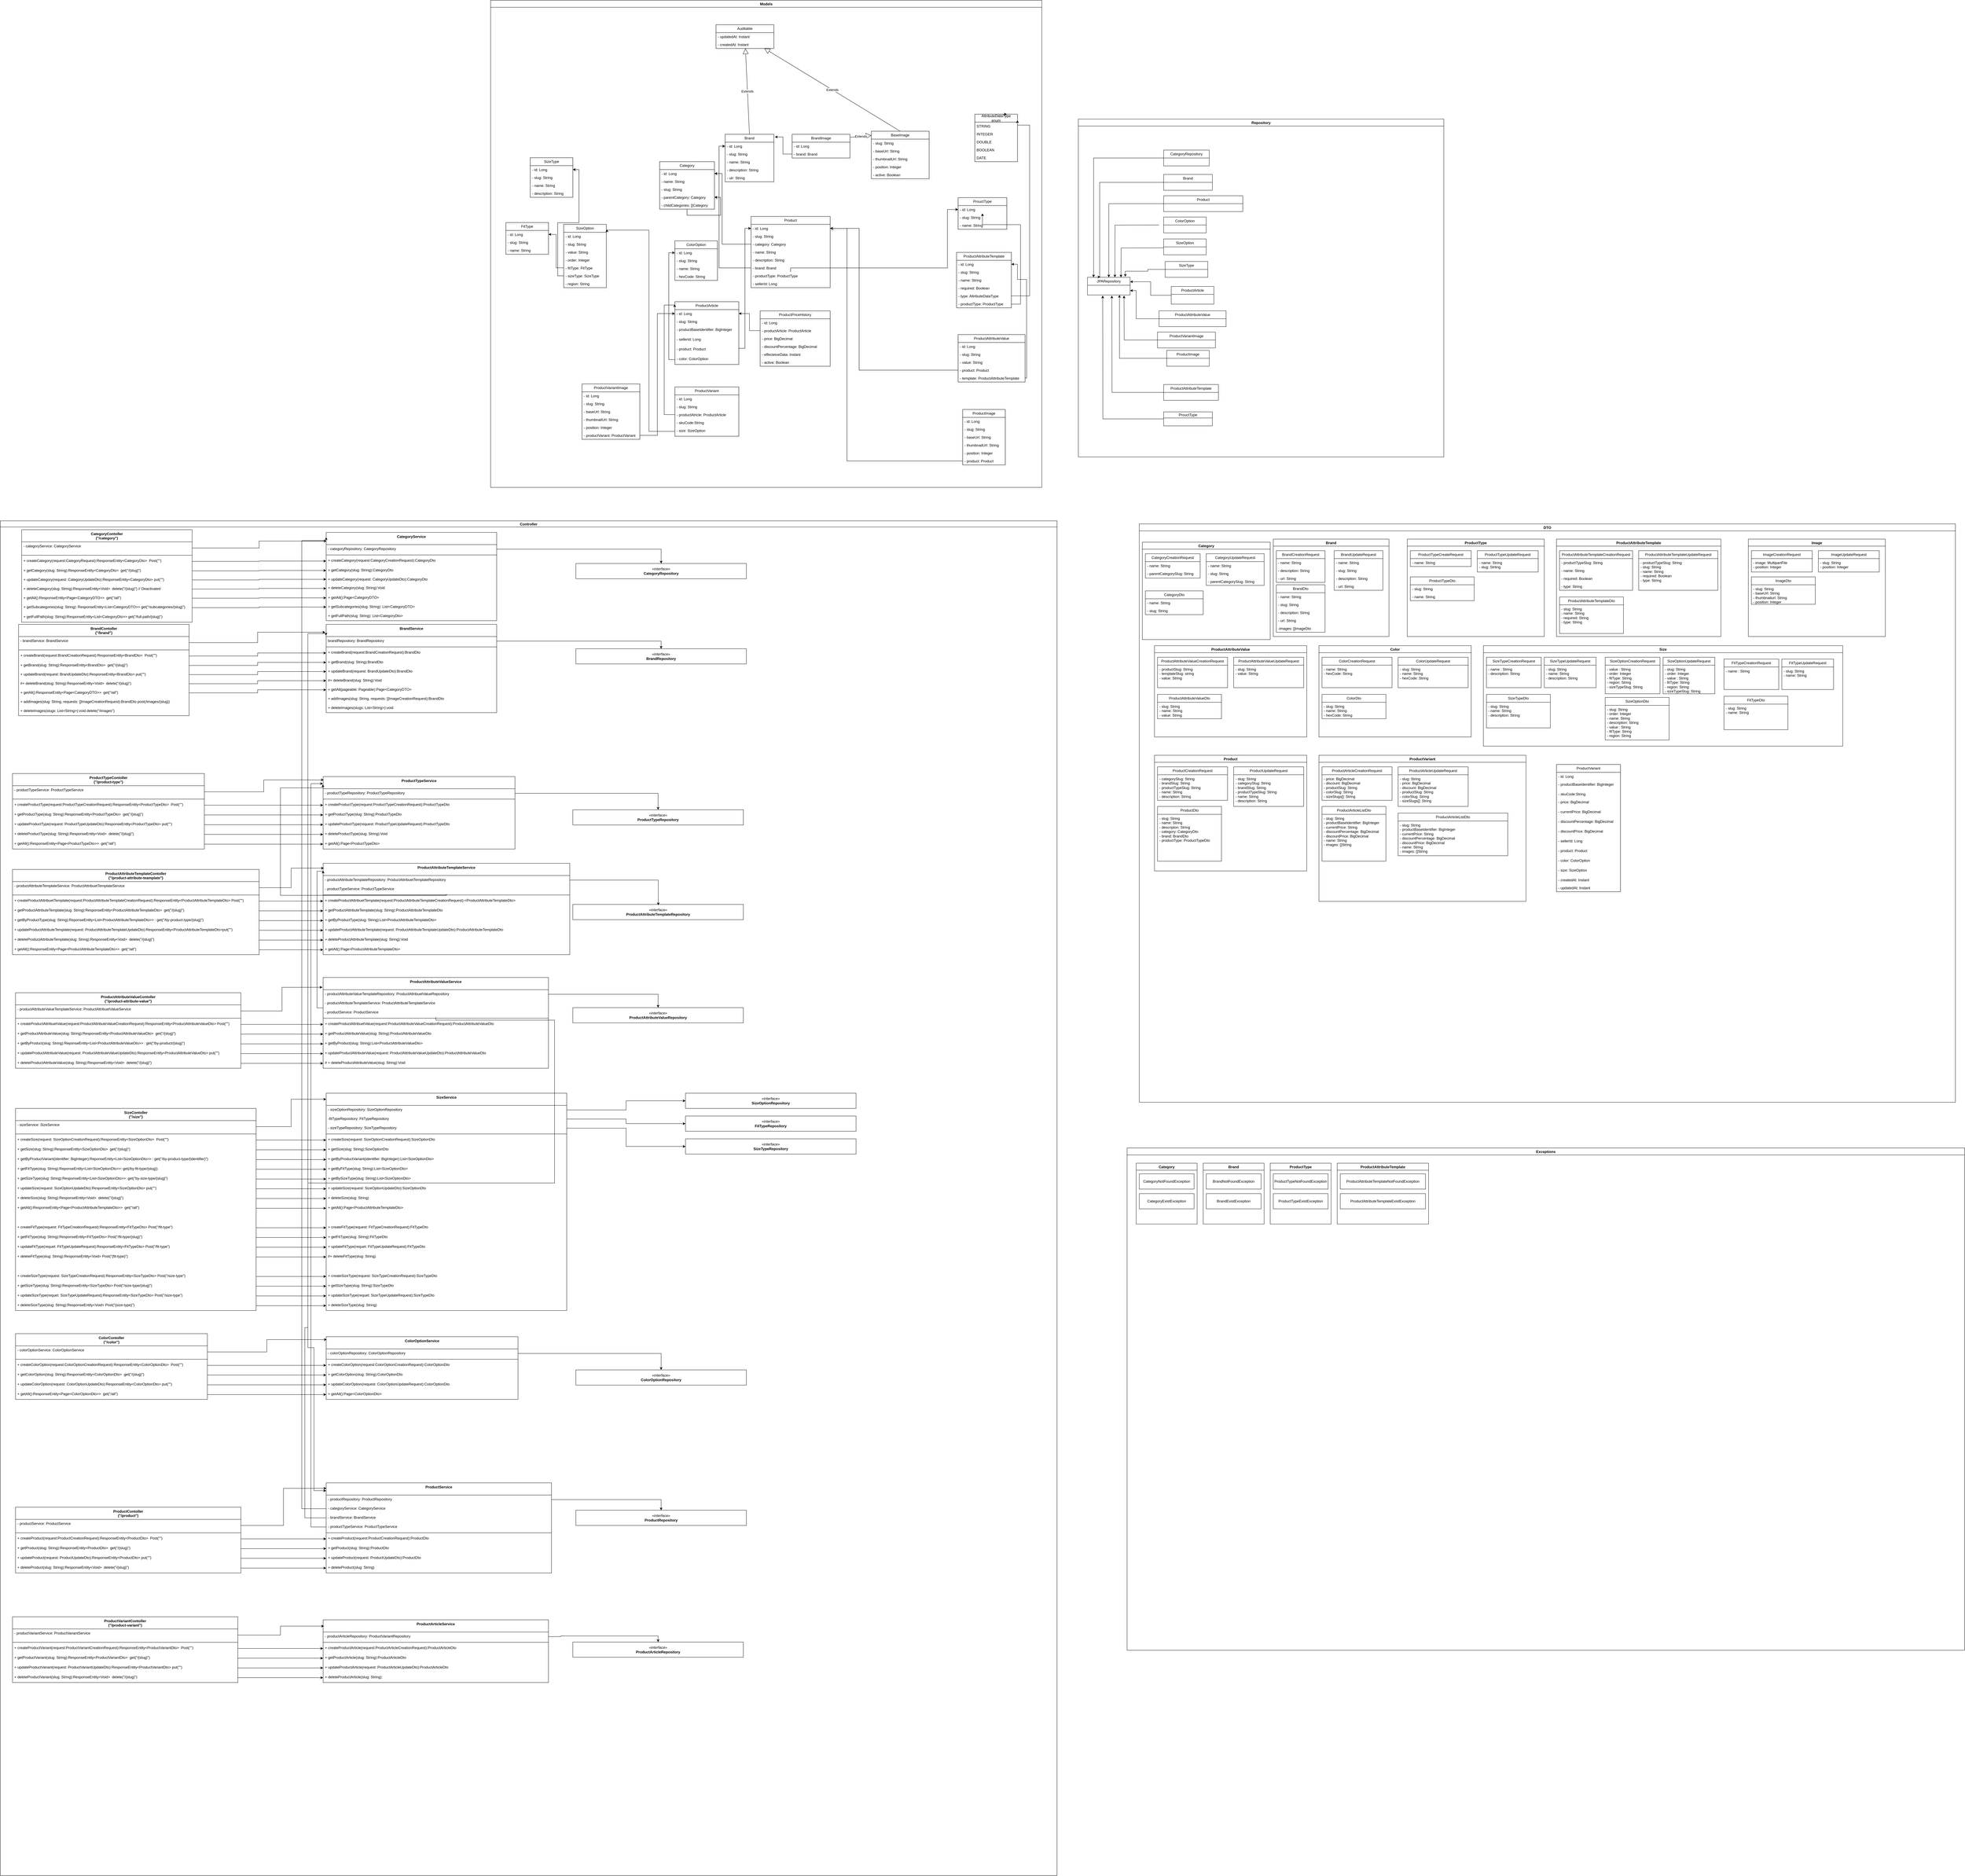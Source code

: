 <mxfile version="28.0.7">
  <diagram id="C5RBs43oDa-KdzZeNtuy" name="Page-1">
    <mxGraphModel dx="3977" dy="2131" grid="1" gridSize="10" guides="1" tooltips="1" connect="1" arrows="1" fold="1" page="1" pageScale="1" pageWidth="900" pageHeight="1600" background="light-dark(#FFFFFF,#0F0E0F)" math="0" shadow="0">
      <root>
        <mxCell id="WIyWlLk6GJQsqaUBKTNV-0" />
        <mxCell id="WIyWlLk6GJQsqaUBKTNV-1" parent="WIyWlLk6GJQsqaUBKTNV-0" />
        <mxCell id="CsUE58t2KNsDiMUx0Mvf-5" value="Models" style="swimlane;startSize=23;" parent="WIyWlLk6GJQsqaUBKTNV-1" vertex="1">
          <mxGeometry x="-1480" y="-1480" width="1810" height="1600" as="geometry" />
        </mxCell>
        <mxCell id="CsUE58t2KNsDiMUx0Mvf-10" value="&lt;div&gt;Category&lt;/div&gt;" style="swimlane;fontStyle=0;childLayout=stackLayout;horizontal=1;startSize=26;fillColor=none;horizontalStack=0;resizeParent=1;resizeParentMax=0;resizeLast=0;collapsible=1;marginBottom=0;whiteSpace=wrap;html=1;shadow=1;" parent="CsUE58t2KNsDiMUx0Mvf-5" vertex="1">
          <mxGeometry x="555" y="530" width="180" height="156" as="geometry">
            <mxRectangle x="50" y="140" width="100" height="30" as="alternateBounds" />
          </mxGeometry>
        </mxCell>
        <mxCell id="CsUE58t2KNsDiMUx0Mvf-11" value="- id: Long" style="text;strokeColor=none;fillColor=none;align=left;verticalAlign=top;spacingLeft=4;spacingRight=4;overflow=hidden;rotatable=0;points=[[0,0.5],[1,0.5]];portConstraint=eastwest;whiteSpace=wrap;html=1;shadow=1;" parent="CsUE58t2KNsDiMUx0Mvf-10" vertex="1">
          <mxGeometry y="26" width="180" height="26" as="geometry" />
        </mxCell>
        <mxCell id="CsUE58t2KNsDiMUx0Mvf-14" value="&lt;div&gt;- name: String&lt;/div&gt;" style="text;strokeColor=none;fillColor=none;align=left;verticalAlign=top;spacingLeft=4;spacingRight=4;overflow=hidden;rotatable=0;points=[[0,0.5],[1,0.5]];portConstraint=eastwest;whiteSpace=wrap;html=1;shadow=1;" parent="CsUE58t2KNsDiMUx0Mvf-10" vertex="1">
          <mxGeometry y="52" width="180" height="26" as="geometry" />
        </mxCell>
        <mxCell id="CsUE58t2KNsDiMUx0Mvf-12" value="&lt;div&gt;- slug: String&lt;/div&gt;" style="text;strokeColor=none;fillColor=none;align=left;verticalAlign=top;spacingLeft=4;spacingRight=4;overflow=hidden;rotatable=0;points=[[0,0.5],[1,0.5]];portConstraint=eastwest;whiteSpace=wrap;html=1;shadow=1;" parent="CsUE58t2KNsDiMUx0Mvf-10" vertex="1">
          <mxGeometry y="78" width="180" height="26" as="geometry" />
        </mxCell>
        <mxCell id="CsUE58t2KNsDiMUx0Mvf-13" value="&lt;div&gt;- parentCategory: Category&lt;/div&gt;&lt;div&gt;&lt;br&gt;&lt;/div&gt;" style="text;strokeColor=none;fillColor=none;align=left;verticalAlign=top;spacingLeft=4;spacingRight=4;overflow=hidden;rotatable=0;points=[[0,0.5],[1,0.5]];portConstraint=eastwest;whiteSpace=wrap;html=1;shadow=1;" parent="CsUE58t2KNsDiMUx0Mvf-10" vertex="1">
          <mxGeometry y="104" width="180" height="26" as="geometry" />
        </mxCell>
        <mxCell id="CsUE58t2KNsDiMUx0Mvf-16" value="- childCategories: []Category" style="text;strokeColor=none;fillColor=none;align=left;verticalAlign=top;spacingLeft=4;spacingRight=4;overflow=hidden;rotatable=0;points=[[0,0.5],[1,0.5]];portConstraint=eastwest;whiteSpace=wrap;html=1;shadow=1;" parent="CsUE58t2KNsDiMUx0Mvf-10" vertex="1">
          <mxGeometry y="130" width="180" height="26" as="geometry" />
        </mxCell>
        <mxCell id="GUwFBE-jq5XZc6kzkaYX-16" style="edgeStyle=orthogonalEdgeStyle;rounded=0;orthogonalLoop=1;jettySize=auto;html=1;shadow=1;" parent="CsUE58t2KNsDiMUx0Mvf-10" source="CsUE58t2KNsDiMUx0Mvf-10" target="CsUE58t2KNsDiMUx0Mvf-13" edge="1">
          <mxGeometry relative="1" as="geometry" />
        </mxCell>
        <mxCell id="CsUE58t2KNsDiMUx0Mvf-18" value="&lt;div&gt;AttributeDataType&lt;/div&gt;&lt;div&gt;enum&lt;/div&gt;" style="swimlane;fontStyle=0;childLayout=stackLayout;horizontal=1;startSize=26;fillColor=none;horizontalStack=0;resizeParent=1;resizeParentMax=0;resizeLast=0;collapsible=1;marginBottom=0;whiteSpace=wrap;html=1;shadow=1;" parent="CsUE58t2KNsDiMUx0Mvf-5" vertex="1">
          <mxGeometry x="1590" y="374" width="140" height="156" as="geometry">
            <mxRectangle x="50" y="350" width="100" height="30" as="alternateBounds" />
          </mxGeometry>
        </mxCell>
        <mxCell id="CsUE58t2KNsDiMUx0Mvf-25" value="STRING" style="text;strokeColor=none;fillColor=none;align=left;verticalAlign=top;spacingLeft=4;spacingRight=4;overflow=hidden;rotatable=0;points=[[0,0.5],[1,0.5]];portConstraint=eastwest;whiteSpace=wrap;html=1;shadow=1;" parent="CsUE58t2KNsDiMUx0Mvf-18" vertex="1">
          <mxGeometry y="26" width="140" height="26" as="geometry" />
        </mxCell>
        <mxCell id="CsUE58t2KNsDiMUx0Mvf-24" value="INTEGER" style="text;strokeColor=none;fillColor=none;align=left;verticalAlign=top;spacingLeft=4;spacingRight=4;overflow=hidden;rotatable=0;points=[[0,0.5],[1,0.5]];portConstraint=eastwest;whiteSpace=wrap;html=1;shadow=1;" parent="CsUE58t2KNsDiMUx0Mvf-18" vertex="1">
          <mxGeometry y="52" width="140" height="26" as="geometry" />
        </mxCell>
        <mxCell id="CsUE58t2KNsDiMUx0Mvf-23" value="DOUBLE" style="text;strokeColor=none;fillColor=none;align=left;verticalAlign=top;spacingLeft=4;spacingRight=4;overflow=hidden;rotatable=0;points=[[0,0.5],[1,0.5]];portConstraint=eastwest;whiteSpace=wrap;html=1;shadow=1;" parent="CsUE58t2KNsDiMUx0Mvf-18" vertex="1">
          <mxGeometry y="78" width="140" height="26" as="geometry" />
        </mxCell>
        <mxCell id="CsUE58t2KNsDiMUx0Mvf-22" value="BOOLEAN" style="text;strokeColor=none;fillColor=none;align=left;verticalAlign=top;spacingLeft=4;spacingRight=4;overflow=hidden;rotatable=0;points=[[0,0.5],[1,0.5]];portConstraint=eastwest;whiteSpace=wrap;html=1;shadow=1;" parent="CsUE58t2KNsDiMUx0Mvf-18" vertex="1">
          <mxGeometry y="104" width="140" height="26" as="geometry" />
        </mxCell>
        <mxCell id="CsUE58t2KNsDiMUx0Mvf-19" value="&lt;div&gt;DATE&lt;/div&gt;" style="text;strokeColor=none;fillColor=none;align=left;verticalAlign=top;spacingLeft=4;spacingRight=4;overflow=hidden;rotatable=0;points=[[0,0.5],[1,0.5]];portConstraint=eastwest;whiteSpace=wrap;html=1;shadow=1;" parent="CsUE58t2KNsDiMUx0Mvf-18" vertex="1">
          <mxGeometry y="130" width="140" height="26" as="geometry" />
        </mxCell>
        <mxCell id="CsUE58t2KNsDiMUx0Mvf-26" value="&lt;div&gt;Brand&lt;/div&gt;" style="swimlane;fontStyle=0;childLayout=stackLayout;horizontal=1;startSize=26;fillColor=none;horizontalStack=0;resizeParent=1;resizeParentMax=0;resizeLast=0;collapsible=1;marginBottom=0;whiteSpace=wrap;html=1;shadow=1;" parent="CsUE58t2KNsDiMUx0Mvf-5" vertex="1">
          <mxGeometry x="770" y="440" width="160" height="156" as="geometry">
            <mxRectangle x="50" y="140" width="100" height="30" as="alternateBounds" />
          </mxGeometry>
        </mxCell>
        <mxCell id="CsUE58t2KNsDiMUx0Mvf-27" value="&lt;div&gt;- id: Long&lt;/div&gt;" style="text;strokeColor=none;fillColor=none;align=left;verticalAlign=top;spacingLeft=4;spacingRight=4;overflow=hidden;rotatable=0;points=[[0,0.5],[1,0.5]];portConstraint=eastwest;whiteSpace=wrap;html=1;shadow=1;" parent="CsUE58t2KNsDiMUx0Mvf-26" vertex="1">
          <mxGeometry y="26" width="160" height="26" as="geometry" />
        </mxCell>
        <mxCell id="gZJ0O_LYEhmI8VsO0Ixa-25" value="- slug: String" style="text;strokeColor=none;fillColor=none;align=left;verticalAlign=top;spacingLeft=4;spacingRight=4;overflow=hidden;rotatable=0;points=[[0,0.5],[1,0.5]];portConstraint=eastwest;whiteSpace=wrap;html=1;shadow=1;" parent="CsUE58t2KNsDiMUx0Mvf-26" vertex="1">
          <mxGeometry y="52" width="160" height="26" as="geometry" />
        </mxCell>
        <mxCell id="CsUE58t2KNsDiMUx0Mvf-28" value="&lt;div&gt;- name: String&lt;/div&gt;" style="text;strokeColor=none;fillColor=none;align=left;verticalAlign=top;spacingLeft=4;spacingRight=4;overflow=hidden;rotatable=0;points=[[0,0.5],[1,0.5]];portConstraint=eastwest;whiteSpace=wrap;html=1;shadow=1;" parent="CsUE58t2KNsDiMUx0Mvf-26" vertex="1">
          <mxGeometry y="78" width="160" height="26" as="geometry" />
        </mxCell>
        <mxCell id="CsUE58t2KNsDiMUx0Mvf-29" value="&lt;div&gt;- description: String&lt;/div&gt;" style="text;strokeColor=none;fillColor=none;align=left;verticalAlign=top;spacingLeft=4;spacingRight=4;overflow=hidden;rotatable=0;points=[[0,0.5],[1,0.5]];portConstraint=eastwest;whiteSpace=wrap;html=1;shadow=1;" parent="CsUE58t2KNsDiMUx0Mvf-26" vertex="1">
          <mxGeometry y="104" width="160" height="26" as="geometry" />
        </mxCell>
        <mxCell id="gZJ0O_LYEhmI8VsO0Ixa-44" value="- ulr: String" style="text;strokeColor=none;fillColor=none;align=left;verticalAlign=top;spacingLeft=4;spacingRight=4;overflow=hidden;rotatable=0;points=[[0,0.5],[1,0.5]];portConstraint=eastwest;whiteSpace=wrap;html=1;shadow=1;" parent="CsUE58t2KNsDiMUx0Mvf-26" vertex="1">
          <mxGeometry y="130" width="160" height="26" as="geometry" />
        </mxCell>
        <mxCell id="CsUE58t2KNsDiMUx0Mvf-32" value="ColorOption" style="swimlane;fontStyle=0;childLayout=stackLayout;horizontal=1;startSize=26;fillColor=none;horizontalStack=0;resizeParent=1;resizeParentMax=0;resizeLast=0;collapsible=1;marginBottom=0;whiteSpace=wrap;html=1;shadow=1;" parent="CsUE58t2KNsDiMUx0Mvf-5" vertex="1">
          <mxGeometry x="605" y="790" width="140" height="130" as="geometry">
            <mxRectangle x="210" y="440" width="100" height="30" as="alternateBounds" />
          </mxGeometry>
        </mxCell>
        <mxCell id="CsUE58t2KNsDiMUx0Mvf-33" value="- id: Long" style="text;strokeColor=none;fillColor=none;align=left;verticalAlign=top;spacingLeft=4;spacingRight=4;overflow=hidden;rotatable=0;points=[[0,0.5],[1,0.5]];portConstraint=eastwest;whiteSpace=wrap;html=1;shadow=1;" parent="CsUE58t2KNsDiMUx0Mvf-32" vertex="1">
          <mxGeometry y="26" width="140" height="26" as="geometry" />
        </mxCell>
        <mxCell id="IbpW0PY4FkwVSWiJNxcG-11" value="- slug: String" style="text;strokeColor=none;fillColor=none;align=left;verticalAlign=top;spacingLeft=4;spacingRight=4;overflow=hidden;rotatable=0;points=[[0,0.5],[1,0.5]];portConstraint=eastwest;whiteSpace=wrap;html=1;shadow=1;" parent="CsUE58t2KNsDiMUx0Mvf-32" vertex="1">
          <mxGeometry y="52" width="140" height="26" as="geometry" />
        </mxCell>
        <mxCell id="CsUE58t2KNsDiMUx0Mvf-34" value="- name: String" style="text;strokeColor=none;fillColor=none;align=left;verticalAlign=top;spacingLeft=4;spacingRight=4;overflow=hidden;rotatable=0;points=[[0,0.5],[1,0.5]];portConstraint=eastwest;whiteSpace=wrap;html=1;shadow=1;" parent="CsUE58t2KNsDiMUx0Mvf-32" vertex="1">
          <mxGeometry y="78" width="140" height="26" as="geometry" />
        </mxCell>
        <mxCell id="CsUE58t2KNsDiMUx0Mvf-35" value="&lt;div&gt;- hexCode: String&lt;/div&gt;&lt;div&gt;&lt;br&gt;&lt;/div&gt;" style="text;strokeColor=none;fillColor=none;align=left;verticalAlign=top;spacingLeft=4;spacingRight=4;overflow=hidden;rotatable=0;points=[[0,0.5],[1,0.5]];portConstraint=eastwest;whiteSpace=wrap;html=1;shadow=1;" parent="CsUE58t2KNsDiMUx0Mvf-32" vertex="1">
          <mxGeometry y="104" width="140" height="26" as="geometry" />
        </mxCell>
        <mxCell id="CsUE58t2KNsDiMUx0Mvf-36" value="&lt;div&gt;Product&lt;/div&gt;" style="swimlane;fontStyle=0;childLayout=stackLayout;horizontal=1;startSize=26;fillColor=none;horizontalStack=0;resizeParent=1;resizeParentMax=0;resizeLast=0;collapsible=1;marginBottom=0;whiteSpace=wrap;html=1;shadow=1;" parent="CsUE58t2KNsDiMUx0Mvf-5" vertex="1">
          <mxGeometry x="855" y="709.91" width="260" height="234" as="geometry">
            <mxRectangle x="50" y="140" width="100" height="30" as="alternateBounds" />
          </mxGeometry>
        </mxCell>
        <mxCell id="CsUE58t2KNsDiMUx0Mvf-37" value="- id: Long" style="text;strokeColor=none;fillColor=none;align=left;verticalAlign=top;spacingLeft=4;spacingRight=4;overflow=hidden;rotatable=0;points=[[0,0.5],[1,0.5]];portConstraint=eastwest;whiteSpace=wrap;html=1;shadow=1;" parent="CsUE58t2KNsDiMUx0Mvf-36" vertex="1">
          <mxGeometry y="26" width="260" height="26" as="geometry" />
        </mxCell>
        <mxCell id="c1AUSoxciLJl3MZ3l8yo-0" value="- slug: String" style="text;strokeColor=none;fillColor=none;align=left;verticalAlign=top;spacingLeft=4;spacingRight=4;overflow=hidden;rotatable=0;points=[[0,0.5],[1,0.5]];portConstraint=eastwest;whiteSpace=wrap;html=1;shadow=1;" parent="CsUE58t2KNsDiMUx0Mvf-36" vertex="1">
          <mxGeometry y="52" width="260" height="26" as="geometry" />
        </mxCell>
        <mxCell id="CsUE58t2KNsDiMUx0Mvf-38" value="- category: Category" style="text;strokeColor=none;fillColor=none;align=left;verticalAlign=top;spacingLeft=4;spacingRight=4;overflow=hidden;rotatable=0;points=[[0,0.5],[1,0.5]];portConstraint=eastwest;whiteSpace=wrap;html=1;shadow=1;" parent="CsUE58t2KNsDiMUx0Mvf-36" vertex="1">
          <mxGeometry y="78" width="260" height="26" as="geometry" />
        </mxCell>
        <mxCell id="CsUE58t2KNsDiMUx0Mvf-39" value="- name: String" style="text;strokeColor=none;fillColor=none;align=left;verticalAlign=top;spacingLeft=4;spacingRight=4;overflow=hidden;rotatable=0;points=[[0,0.5],[1,0.5]];portConstraint=eastwest;whiteSpace=wrap;html=1;shadow=1;" parent="CsUE58t2KNsDiMUx0Mvf-36" vertex="1">
          <mxGeometry y="104" width="260" height="26" as="geometry" />
        </mxCell>
        <mxCell id="CsUE58t2KNsDiMUx0Mvf-40" value="- description: String" style="text;strokeColor=none;fillColor=none;align=left;verticalAlign=top;spacingLeft=4;spacingRight=4;overflow=hidden;rotatable=0;points=[[0,0.5],[1,0.5]];portConstraint=eastwest;whiteSpace=wrap;html=1;shadow=1;" parent="CsUE58t2KNsDiMUx0Mvf-36" vertex="1">
          <mxGeometry y="130" width="260" height="26" as="geometry" />
        </mxCell>
        <mxCell id="CsUE58t2KNsDiMUx0Mvf-41" value="- brand: Brand" style="text;strokeColor=none;fillColor=none;align=left;verticalAlign=top;spacingLeft=4;spacingRight=4;overflow=hidden;rotatable=0;points=[[0,0.5],[1,0.5]];portConstraint=eastwest;whiteSpace=wrap;html=1;shadow=1;" parent="CsUE58t2KNsDiMUx0Mvf-36" vertex="1">
          <mxGeometry y="156" width="260" height="26" as="geometry" />
        </mxCell>
        <mxCell id="CsUE58t2KNsDiMUx0Mvf-42" value="- productType: ProductType" style="text;strokeColor=none;fillColor=none;align=left;verticalAlign=top;spacingLeft=4;spacingRight=4;overflow=hidden;rotatable=0;points=[[0,0.5],[1,0.5]];portConstraint=eastwest;whiteSpace=wrap;html=1;shadow=1;" parent="CsUE58t2KNsDiMUx0Mvf-36" vertex="1">
          <mxGeometry y="182" width="260" height="26" as="geometry" />
        </mxCell>
        <mxCell id="CsUE58t2KNsDiMUx0Mvf-43" value="- sellerId: Long" style="text;strokeColor=none;fillColor=none;align=left;verticalAlign=top;spacingLeft=4;spacingRight=4;overflow=hidden;rotatable=0;points=[[0,0.5],[1,0.5]];portConstraint=eastwest;whiteSpace=wrap;html=1;shadow=1;" parent="CsUE58t2KNsDiMUx0Mvf-36" vertex="1">
          <mxGeometry y="208" width="260" height="26" as="geometry" />
        </mxCell>
        <mxCell id="CsUE58t2KNsDiMUx0Mvf-50" value="&lt;div&gt;ProductAttributeTemplate&lt;/div&gt;" style="swimlane;fontStyle=0;childLayout=stackLayout;horizontal=1;startSize=26;fillColor=none;horizontalStack=0;resizeParent=1;resizeParentMax=0;resizeLast=0;collapsible=1;marginBottom=0;whiteSpace=wrap;html=1;shadow=1;" parent="CsUE58t2KNsDiMUx0Mvf-5" vertex="1">
          <mxGeometry x="1530" y="828" width="180" height="182" as="geometry">
            <mxRectangle x="50" y="140" width="100" height="30" as="alternateBounds" />
          </mxGeometry>
        </mxCell>
        <mxCell id="CsUE58t2KNsDiMUx0Mvf-51" value="- id: Long" style="text;strokeColor=none;fillColor=none;align=left;verticalAlign=top;spacingLeft=4;spacingRight=4;overflow=hidden;rotatable=0;points=[[0,0.5],[1,0.5]];portConstraint=eastwest;whiteSpace=wrap;html=1;shadow=1;" parent="CsUE58t2KNsDiMUx0Mvf-50" vertex="1">
          <mxGeometry y="26" width="180" height="26" as="geometry" />
        </mxCell>
        <mxCell id="gZJ0O_LYEhmI8VsO0Ixa-53" value="- slug: String" style="text;strokeColor=none;fillColor=none;align=left;verticalAlign=top;spacingLeft=4;spacingRight=4;overflow=hidden;rotatable=0;points=[[0,0.5],[1,0.5]];portConstraint=eastwest;whiteSpace=wrap;html=1;shadow=1;" parent="CsUE58t2KNsDiMUx0Mvf-50" vertex="1">
          <mxGeometry y="52" width="180" height="26" as="geometry" />
        </mxCell>
        <mxCell id="CsUE58t2KNsDiMUx0Mvf-52" value="&lt;div&gt;- name: String&lt;/div&gt;" style="text;strokeColor=none;fillColor=none;align=left;verticalAlign=top;spacingLeft=4;spacingRight=4;overflow=hidden;rotatable=0;points=[[0,0.5],[1,0.5]];portConstraint=eastwest;whiteSpace=wrap;html=1;shadow=1;" parent="CsUE58t2KNsDiMUx0Mvf-50" vertex="1">
          <mxGeometry y="78" width="180" height="26" as="geometry" />
        </mxCell>
        <mxCell id="CsUE58t2KNsDiMUx0Mvf-53" value="- required: Boolean" style="text;strokeColor=none;fillColor=none;align=left;verticalAlign=top;spacingLeft=4;spacingRight=4;overflow=hidden;rotatable=0;points=[[0,0.5],[1,0.5]];portConstraint=eastwest;whiteSpace=wrap;html=1;shadow=1;" parent="CsUE58t2KNsDiMUx0Mvf-50" vertex="1">
          <mxGeometry y="104" width="180" height="26" as="geometry" />
        </mxCell>
        <mxCell id="CsUE58t2KNsDiMUx0Mvf-54" value="- type: AttributeDataType" style="text;strokeColor=none;fillColor=none;align=left;verticalAlign=top;spacingLeft=4;spacingRight=4;overflow=hidden;rotatable=0;points=[[0,0.5],[1,0.5]];portConstraint=eastwest;whiteSpace=wrap;html=1;shadow=1;" parent="CsUE58t2KNsDiMUx0Mvf-50" vertex="1">
          <mxGeometry y="130" width="180" height="26" as="geometry" />
        </mxCell>
        <mxCell id="CsUE58t2KNsDiMUx0Mvf-55" value="- productType: ProductType" style="text;strokeColor=none;fillColor=none;align=left;verticalAlign=top;spacingLeft=4;spacingRight=4;overflow=hidden;rotatable=0;points=[[0,0.5],[1,0.5]];portConstraint=eastwest;whiteSpace=wrap;html=1;shadow=1;" parent="CsUE58t2KNsDiMUx0Mvf-50" vertex="1">
          <mxGeometry y="156" width="180" height="26" as="geometry" />
        </mxCell>
        <mxCell id="CsUE58t2KNsDiMUx0Mvf-56" value="ProductAttributeValue" style="swimlane;fontStyle=0;childLayout=stackLayout;horizontal=1;startSize=26;fillColor=none;horizontalStack=0;resizeParent=1;resizeParentMax=0;resizeLast=0;collapsible=1;marginBottom=0;whiteSpace=wrap;html=1;shadow=1;" parent="CsUE58t2KNsDiMUx0Mvf-5" vertex="1">
          <mxGeometry x="1535" y="1097.91" width="220" height="156" as="geometry">
            <mxRectangle x="50" y="140" width="100" height="30" as="alternateBounds" />
          </mxGeometry>
        </mxCell>
        <mxCell id="CsUE58t2KNsDiMUx0Mvf-57" value="- id: Long" style="text;strokeColor=none;fillColor=none;align=left;verticalAlign=top;spacingLeft=4;spacingRight=4;overflow=hidden;rotatable=0;points=[[0,0.5],[1,0.5]];portConstraint=eastwest;whiteSpace=wrap;html=1;shadow=1;" parent="CsUE58t2KNsDiMUx0Mvf-56" vertex="1">
          <mxGeometry y="26" width="220" height="26" as="geometry" />
        </mxCell>
        <mxCell id="Vq7N3BT1uXLpS_XHq41v-0" value="- slug: String" style="text;strokeColor=none;fillColor=none;align=left;verticalAlign=top;spacingLeft=4;spacingRight=4;overflow=hidden;rotatable=0;points=[[0,0.5],[1,0.5]];portConstraint=eastwest;whiteSpace=wrap;html=1;shadow=1;" parent="CsUE58t2KNsDiMUx0Mvf-56" vertex="1">
          <mxGeometry y="52" width="220" height="26" as="geometry" />
        </mxCell>
        <mxCell id="CsUE58t2KNsDiMUx0Mvf-58" value="&lt;div&gt;- value: String&lt;/div&gt;" style="text;strokeColor=none;fillColor=none;align=left;verticalAlign=top;spacingLeft=4;spacingRight=4;overflow=hidden;rotatable=0;points=[[0,0.5],[1,0.5]];portConstraint=eastwest;whiteSpace=wrap;html=1;shadow=1;" parent="CsUE58t2KNsDiMUx0Mvf-56" vertex="1">
          <mxGeometry y="78" width="220" height="26" as="geometry" />
        </mxCell>
        <mxCell id="CsUE58t2KNsDiMUx0Mvf-59" value="&lt;div&gt;- product: Product&lt;/div&gt;" style="text;strokeColor=none;fillColor=none;align=left;verticalAlign=top;spacingLeft=4;spacingRight=4;overflow=hidden;rotatable=0;points=[[0,0.5],[1,0.5]];portConstraint=eastwest;whiteSpace=wrap;html=1;shadow=1;" parent="CsUE58t2KNsDiMUx0Mvf-56" vertex="1">
          <mxGeometry y="104" width="220" height="26" as="geometry" />
        </mxCell>
        <mxCell id="CsUE58t2KNsDiMUx0Mvf-60" value="- template: ProductAttributeTemplate" style="text;strokeColor=none;fillColor=none;align=left;verticalAlign=top;spacingLeft=4;spacingRight=4;overflow=hidden;rotatable=0;points=[[0,0.5],[1,0.5]];portConstraint=eastwest;whiteSpace=wrap;html=1;shadow=1;" parent="CsUE58t2KNsDiMUx0Mvf-56" vertex="1">
          <mxGeometry y="130" width="220" height="26" as="geometry" />
        </mxCell>
        <mxCell id="CsUE58t2KNsDiMUx0Mvf-61" value="ProductImage" style="swimlane;fontStyle=0;childLayout=stackLayout;horizontal=1;startSize=26;fillColor=none;horizontalStack=0;resizeParent=1;resizeParentMax=0;resizeLast=0;collapsible=1;marginBottom=0;whiteSpace=wrap;html=1;shadow=1;" parent="CsUE58t2KNsDiMUx0Mvf-5" vertex="1">
          <mxGeometry x="1550" y="1344" width="140" height="182" as="geometry">
            <mxRectangle x="210" y="440" width="100" height="30" as="alternateBounds" />
          </mxGeometry>
        </mxCell>
        <mxCell id="CsUE58t2KNsDiMUx0Mvf-62" value="- id: Long" style="text;strokeColor=none;fillColor=none;align=left;verticalAlign=top;spacingLeft=4;spacingRight=4;overflow=hidden;rotatable=0;points=[[0,0.5],[1,0.5]];portConstraint=eastwest;whiteSpace=wrap;html=1;shadow=1;" parent="CsUE58t2KNsDiMUx0Mvf-61" vertex="1">
          <mxGeometry y="26" width="140" height="26" as="geometry" />
        </mxCell>
        <mxCell id="4Wm0VVx5wLLQRQfYY77--11" value="- slug: String" style="text;strokeColor=none;fillColor=none;align=left;verticalAlign=top;spacingLeft=4;spacingRight=4;overflow=hidden;rotatable=0;points=[[0,0.5],[1,0.5]];portConstraint=eastwest;whiteSpace=wrap;html=1;shadow=1;" parent="CsUE58t2KNsDiMUx0Mvf-61" vertex="1">
          <mxGeometry y="52" width="140" height="26" as="geometry" />
        </mxCell>
        <mxCell id="CsUE58t2KNsDiMUx0Mvf-63" value="- baseUrl: String" style="text;strokeColor=none;fillColor=none;align=left;verticalAlign=top;spacingLeft=4;spacingRight=4;overflow=hidden;rotatable=0;points=[[0,0.5],[1,0.5]];portConstraint=eastwest;whiteSpace=wrap;html=1;shadow=1;" parent="CsUE58t2KNsDiMUx0Mvf-61" vertex="1">
          <mxGeometry y="78" width="140" height="26" as="geometry" />
        </mxCell>
        <mxCell id="CsUE58t2KNsDiMUx0Mvf-64" value="- thumbnailUrl: String" style="text;strokeColor=none;fillColor=none;align=left;verticalAlign=top;spacingLeft=4;spacingRight=4;overflow=hidden;rotatable=0;points=[[0,0.5],[1,0.5]];portConstraint=eastwest;whiteSpace=wrap;html=1;shadow=1;" parent="CsUE58t2KNsDiMUx0Mvf-61" vertex="1">
          <mxGeometry y="104" width="140" height="26" as="geometry" />
        </mxCell>
        <mxCell id="4Wm0VVx5wLLQRQfYY77--8" value="- position: Integer" style="text;strokeColor=none;fillColor=none;align=left;verticalAlign=top;spacingLeft=4;spacingRight=4;overflow=hidden;rotatable=0;points=[[0,0.5],[1,0.5]];portConstraint=eastwest;whiteSpace=wrap;html=1;shadow=1;" parent="CsUE58t2KNsDiMUx0Mvf-61" vertex="1">
          <mxGeometry y="130" width="140" height="26" as="geometry" />
        </mxCell>
        <mxCell id="CsUE58t2KNsDiMUx0Mvf-65" value="- product: Product" style="text;strokeColor=none;fillColor=none;align=left;verticalAlign=top;spacingLeft=4;spacingRight=4;overflow=hidden;rotatable=0;points=[[0,0.5],[1,0.5]];portConstraint=eastwest;whiteSpace=wrap;html=1;shadow=1;" parent="CsUE58t2KNsDiMUx0Mvf-61" vertex="1">
          <mxGeometry y="156" width="140" height="26" as="geometry" />
        </mxCell>
        <mxCell id="CsUE58t2KNsDiMUx0Mvf-66" value="ProuctType" style="swimlane;fontStyle=0;childLayout=stackLayout;horizontal=1;startSize=26;fillColor=none;horizontalStack=0;resizeParent=1;resizeParentMax=0;resizeLast=0;collapsible=1;marginBottom=0;whiteSpace=wrap;html=1;shadow=1;" parent="CsUE58t2KNsDiMUx0Mvf-5" vertex="1">
          <mxGeometry x="1535" y="648" width="160" height="104" as="geometry">
            <mxRectangle x="50" y="140" width="100" height="30" as="alternateBounds" />
          </mxGeometry>
        </mxCell>
        <mxCell id="CsUE58t2KNsDiMUx0Mvf-67" value="- id: Long" style="text;strokeColor=none;fillColor=none;align=left;verticalAlign=top;spacingLeft=4;spacingRight=4;overflow=hidden;rotatable=0;points=[[0,0.5],[1,0.5]];portConstraint=eastwest;whiteSpace=wrap;html=1;shadow=1;" parent="CsUE58t2KNsDiMUx0Mvf-66" vertex="1">
          <mxGeometry y="26" width="160" height="26" as="geometry" />
        </mxCell>
        <mxCell id="gZJ0O_LYEhmI8VsO0Ixa-41" value="- slug: String" style="text;strokeColor=none;fillColor=none;align=left;verticalAlign=top;spacingLeft=4;spacingRight=4;overflow=hidden;rotatable=0;points=[[0,0.5],[1,0.5]];portConstraint=eastwest;whiteSpace=wrap;html=1;shadow=1;" parent="CsUE58t2KNsDiMUx0Mvf-66" vertex="1">
          <mxGeometry y="52" width="160" height="26" as="geometry" />
        </mxCell>
        <mxCell id="CsUE58t2KNsDiMUx0Mvf-68" value="&lt;div&gt;- name: String&lt;/div&gt;" style="text;strokeColor=none;fillColor=none;align=left;verticalAlign=top;spacingLeft=4;spacingRight=4;overflow=hidden;rotatable=0;points=[[0,0.5],[1,0.5]];portConstraint=eastwest;whiteSpace=wrap;html=1;shadow=1;" parent="CsUE58t2KNsDiMUx0Mvf-66" vertex="1">
          <mxGeometry y="78" width="160" height="26" as="geometry" />
        </mxCell>
        <mxCell id="CsUE58t2KNsDiMUx0Mvf-71" value="ProductArticle" style="swimlane;fontStyle=0;childLayout=stackLayout;horizontal=1;startSize=26;fillColor=none;horizontalStack=0;resizeParent=1;resizeParentMax=0;resizeLast=0;collapsible=1;marginBottom=0;whiteSpace=wrap;html=1;shadow=1;" parent="CsUE58t2KNsDiMUx0Mvf-5" vertex="1">
          <mxGeometry x="605" y="990" width="210" height="206" as="geometry">
            <mxRectangle x="210" y="440" width="100" height="30" as="alternateBounds" />
          </mxGeometry>
        </mxCell>
        <mxCell id="CsUE58t2KNsDiMUx0Mvf-72" value="- id: Long" style="text;strokeColor=none;fillColor=none;align=left;verticalAlign=top;spacingLeft=4;spacingRight=4;overflow=hidden;rotatable=0;points=[[0,0.5],[1,0.5]];portConstraint=eastwest;whiteSpace=wrap;html=1;shadow=1;" parent="CsUE58t2KNsDiMUx0Mvf-71" vertex="1">
          <mxGeometry y="26" width="210" height="26" as="geometry" />
        </mxCell>
        <mxCell id="0E8Ac-mCUXuqhSmnWo2l-15" value="- slug: String" style="text;strokeColor=none;fillColor=none;align=left;verticalAlign=top;spacingLeft=4;spacingRight=4;overflow=hidden;rotatable=0;points=[[0,0.5],[1,0.5]];portConstraint=eastwest;whiteSpace=wrap;html=1;shadow=1;" parent="CsUE58t2KNsDiMUx0Mvf-71" vertex="1">
          <mxGeometry y="52" width="210" height="26" as="geometry" />
        </mxCell>
        <mxCell id="GUwFBE-jq5XZc6kzkaYX-46" value="- productBaseIdentifier: BigInteger" style="text;strokeColor=none;fillColor=none;align=left;verticalAlign=top;spacingLeft=4;spacingRight=4;overflow=hidden;rotatable=0;points=[[0,0.5],[1,0.5]];portConstraint=eastwest;whiteSpace=wrap;html=1;shadow=1;" parent="CsUE58t2KNsDiMUx0Mvf-71" vertex="1">
          <mxGeometry y="78" width="210" height="32" as="geometry" />
        </mxCell>
        <mxCell id="CsUE58t2KNsDiMUx0Mvf-80" value="- sellerId: Long" style="text;strokeColor=none;fillColor=none;align=left;verticalAlign=top;spacingLeft=4;spacingRight=4;overflow=hidden;rotatable=0;points=[[0,0.5],[1,0.5]];portConstraint=eastwest;whiteSpace=wrap;html=1;shadow=1;" parent="CsUE58t2KNsDiMUx0Mvf-71" vertex="1">
          <mxGeometry y="110" width="210" height="32" as="geometry" />
        </mxCell>
        <mxCell id="CsUE58t2KNsDiMUx0Mvf-79" value="- product: Product" style="text;strokeColor=none;fillColor=none;align=left;verticalAlign=top;spacingLeft=4;spacingRight=4;overflow=hidden;rotatable=0;points=[[0,0.5],[1,0.5]];portConstraint=eastwest;whiteSpace=wrap;html=1;shadow=1;" parent="CsUE58t2KNsDiMUx0Mvf-71" vertex="1">
          <mxGeometry y="142" width="210" height="32" as="geometry" />
        </mxCell>
        <mxCell id="CsUE58t2KNsDiMUx0Mvf-78" value="- color: ColorOption" style="text;strokeColor=none;fillColor=none;align=left;verticalAlign=top;spacingLeft=4;spacingRight=4;overflow=hidden;rotatable=0;points=[[0,0.5],[1,0.5]];portConstraint=eastwest;whiteSpace=wrap;html=1;shadow=1;" parent="CsUE58t2KNsDiMUx0Mvf-71" vertex="1">
          <mxGeometry y="174" width="210" height="32" as="geometry" />
        </mxCell>
        <mxCell id="CsUE58t2KNsDiMUx0Mvf-81" value="ProductVariantImage" style="swimlane;fontStyle=0;childLayout=stackLayout;horizontal=1;startSize=26;fillColor=none;horizontalStack=0;resizeParent=1;resizeParentMax=0;resizeLast=0;collapsible=1;marginBottom=0;whiteSpace=wrap;html=1;shadow=1;" parent="CsUE58t2KNsDiMUx0Mvf-5" vertex="1">
          <mxGeometry x="300" y="1260" width="190" height="182" as="geometry">
            <mxRectangle x="210" y="440" width="100" height="30" as="alternateBounds" />
          </mxGeometry>
        </mxCell>
        <mxCell id="CsUE58t2KNsDiMUx0Mvf-82" value="- id: Long" style="text;strokeColor=none;fillColor=none;align=left;verticalAlign=top;spacingLeft=4;spacingRight=4;overflow=hidden;rotatable=0;points=[[0,0.5],[1,0.5]];portConstraint=eastwest;whiteSpace=wrap;html=1;shadow=1;" parent="CsUE58t2KNsDiMUx0Mvf-81" vertex="1">
          <mxGeometry y="26" width="190" height="26" as="geometry" />
        </mxCell>
        <mxCell id="4Wm0VVx5wLLQRQfYY77--10" value="- slug: String" style="text;strokeColor=none;fillColor=none;align=left;verticalAlign=top;spacingLeft=4;spacingRight=4;overflow=hidden;rotatable=0;points=[[0,0.5],[1,0.5]];portConstraint=eastwest;whiteSpace=wrap;html=1;shadow=1;" parent="CsUE58t2KNsDiMUx0Mvf-81" vertex="1">
          <mxGeometry y="52" width="190" height="26" as="geometry" />
        </mxCell>
        <mxCell id="CsUE58t2KNsDiMUx0Mvf-83" value="- baseUrl: String" style="text;strokeColor=none;fillColor=none;align=left;verticalAlign=top;spacingLeft=4;spacingRight=4;overflow=hidden;rotatable=0;points=[[0,0.5],[1,0.5]];portConstraint=eastwest;whiteSpace=wrap;html=1;shadow=1;" parent="CsUE58t2KNsDiMUx0Mvf-81" vertex="1">
          <mxGeometry y="78" width="190" height="26" as="geometry" />
        </mxCell>
        <mxCell id="4Wm0VVx5wLLQRQfYY77--9" value="- thumbnailUrl: String" style="text;strokeColor=none;fillColor=none;align=left;verticalAlign=top;spacingLeft=4;spacingRight=4;overflow=hidden;rotatable=0;points=[[0,0.5],[1,0.5]];portConstraint=eastwest;whiteSpace=wrap;html=1;shadow=1;" parent="CsUE58t2KNsDiMUx0Mvf-81" vertex="1">
          <mxGeometry y="104" width="190" height="26" as="geometry" />
        </mxCell>
        <mxCell id="CsUE58t2KNsDiMUx0Mvf-84" value="- position: Integer" style="text;strokeColor=none;fillColor=none;align=left;verticalAlign=top;spacingLeft=4;spacingRight=4;overflow=hidden;rotatable=0;points=[[0,0.5],[1,0.5]];portConstraint=eastwest;whiteSpace=wrap;html=1;shadow=1;" parent="CsUE58t2KNsDiMUx0Mvf-81" vertex="1">
          <mxGeometry y="130" width="190" height="26" as="geometry" />
        </mxCell>
        <mxCell id="CsUE58t2KNsDiMUx0Mvf-85" value="- productVariant: ProductVariant" style="text;strokeColor=none;fillColor=none;align=left;verticalAlign=top;spacingLeft=4;spacingRight=4;overflow=hidden;rotatable=0;points=[[0,0.5],[1,0.5]];portConstraint=eastwest;whiteSpace=wrap;html=1;shadow=1;" parent="CsUE58t2KNsDiMUx0Mvf-81" vertex="1">
          <mxGeometry y="156" width="190" height="26" as="geometry" />
        </mxCell>
        <mxCell id="CsUE58t2KNsDiMUx0Mvf-90" style="edgeStyle=orthogonalEdgeStyle;rounded=0;orthogonalLoop=1;jettySize=auto;html=1;entryX=0;entryY=0.5;entryDx=0;entryDy=0;shadow=1;" parent="CsUE58t2KNsDiMUx0Mvf-5" source="CsUE58t2KNsDiMUx0Mvf-42" target="CsUE58t2KNsDiMUx0Mvf-67" edge="1">
          <mxGeometry relative="1" as="geometry">
            <Array as="points">
              <mxPoint x="1500" y="879" />
              <mxPoint x="1500" y="687" />
            </Array>
          </mxGeometry>
        </mxCell>
        <mxCell id="CsUE58t2KNsDiMUx0Mvf-95" style="edgeStyle=orthogonalEdgeStyle;rounded=0;orthogonalLoop=1;jettySize=auto;html=1;shadow=1;exitX=0.995;exitY=0.348;exitDx=0;exitDy=0;exitPerimeter=0;" parent="CsUE58t2KNsDiMUx0Mvf-5" source="CsUE58t2KNsDiMUx0Mvf-79" target="CsUE58t2KNsDiMUx0Mvf-37" edge="1">
          <mxGeometry relative="1" as="geometry">
            <Array as="points">
              <mxPoint x="835" y="1143" />
              <mxPoint x="835" y="749" />
            </Array>
          </mxGeometry>
        </mxCell>
        <mxCell id="CsUE58t2KNsDiMUx0Mvf-99" style="edgeStyle=orthogonalEdgeStyle;rounded=0;orthogonalLoop=1;jettySize=auto;html=1;shadow=1;" parent="CsUE58t2KNsDiMUx0Mvf-5" source="CsUE58t2KNsDiMUx0Mvf-65" target="CsUE58t2KNsDiMUx0Mvf-37" edge="1">
          <mxGeometry relative="1" as="geometry">
            <Array as="points">
              <mxPoint x="1170" y="1513" />
              <mxPoint x="1170" y="749" />
            </Array>
          </mxGeometry>
        </mxCell>
        <mxCell id="GUwFBE-jq5XZc6kzkaYX-15" style="edgeStyle=orthogonalEdgeStyle;rounded=0;orthogonalLoop=1;jettySize=auto;html=1;exitX=0.5;exitY=0;exitDx=0;exitDy=0;entryX=0.75;entryY=0;entryDx=0;entryDy=0;shadow=1;" parent="CsUE58t2KNsDiMUx0Mvf-5" source="CsUE58t2KNsDiMUx0Mvf-18" target="CsUE58t2KNsDiMUx0Mvf-18" edge="1">
          <mxGeometry relative="1" as="geometry" />
        </mxCell>
        <mxCell id="GUwFBE-jq5XZc6kzkaYX-17" style="edgeStyle=orthogonalEdgeStyle;rounded=0;orthogonalLoop=1;jettySize=auto;html=1;entryX=1;entryY=0.5;entryDx=0;entryDy=0;shadow=1;" parent="CsUE58t2KNsDiMUx0Mvf-5" source="CsUE58t2KNsDiMUx0Mvf-38" target="CsUE58t2KNsDiMUx0Mvf-11" edge="1">
          <mxGeometry relative="1" as="geometry">
            <Array as="points">
              <mxPoint x="760" y="801" />
              <mxPoint x="760" y="569" />
            </Array>
          </mxGeometry>
        </mxCell>
        <mxCell id="CsUE58t2KNsDiMUx0Mvf-6" value="&lt;div&gt;SizeOption&lt;/div&gt;" style="swimlane;fontStyle=0;childLayout=stackLayout;horizontal=1;startSize=26;fillColor=none;horizontalStack=0;resizeParent=1;resizeParentMax=0;resizeLast=0;collapsible=1;marginBottom=0;whiteSpace=wrap;html=1;shadow=1;" parent="CsUE58t2KNsDiMUx0Mvf-5" vertex="1">
          <mxGeometry x="240" y="735.91" width="140" height="208" as="geometry">
            <mxRectangle x="70" y="440" width="100" height="30" as="alternateBounds" />
          </mxGeometry>
        </mxCell>
        <mxCell id="CsUE58t2KNsDiMUx0Mvf-7" value="- id: Long" style="text;strokeColor=none;fillColor=none;align=left;verticalAlign=top;spacingLeft=4;spacingRight=4;overflow=hidden;rotatable=0;points=[[0,0.5],[1,0.5]];portConstraint=eastwest;whiteSpace=wrap;html=1;shadow=1;" parent="CsUE58t2KNsDiMUx0Mvf-6" vertex="1">
          <mxGeometry y="26" width="140" height="26" as="geometry" />
        </mxCell>
        <mxCell id="IbpW0PY4FkwVSWiJNxcG-13" value="- slug: String" style="text;strokeColor=none;fillColor=none;align=left;verticalAlign=top;spacingLeft=4;spacingRight=4;overflow=hidden;rotatable=0;points=[[0,0.5],[1,0.5]];portConstraint=eastwest;whiteSpace=wrap;html=1;shadow=1;" parent="CsUE58t2KNsDiMUx0Mvf-6" vertex="1">
          <mxGeometry y="52" width="140" height="26" as="geometry" />
        </mxCell>
        <mxCell id="CsUE58t2KNsDiMUx0Mvf-8" value="- value: String" style="text;strokeColor=none;fillColor=none;align=left;verticalAlign=top;spacingLeft=4;spacingRight=4;overflow=hidden;rotatable=0;points=[[0,0.5],[1,0.5]];portConstraint=eastwest;whiteSpace=wrap;html=1;shadow=1;" parent="CsUE58t2KNsDiMUx0Mvf-6" vertex="1">
          <mxGeometry y="78" width="140" height="26" as="geometry" />
        </mxCell>
        <mxCell id="wrBq177hQCTumYNoU6MF-1" value="- order: Integer" style="text;strokeColor=none;fillColor=none;align=left;verticalAlign=top;spacingLeft=4;spacingRight=4;overflow=hidden;rotatable=0;points=[[0,0.5],[1,0.5]];portConstraint=eastwest;whiteSpace=wrap;html=1;shadow=1;" parent="CsUE58t2KNsDiMUx0Mvf-6" vertex="1">
          <mxGeometry y="104" width="140" height="26" as="geometry" />
        </mxCell>
        <mxCell id="QmAr-407oh32CrbGRFPL-6" value="- fitType: FitType" style="text;strokeColor=none;fillColor=none;align=left;verticalAlign=top;spacingLeft=4;spacingRight=4;overflow=hidden;rotatable=0;points=[[0,0.5],[1,0.5]];portConstraint=eastwest;whiteSpace=wrap;html=1;shadow=1;" parent="CsUE58t2KNsDiMUx0Mvf-6" vertex="1">
          <mxGeometry y="130" width="140" height="26" as="geometry" />
        </mxCell>
        <mxCell id="QmAr-407oh32CrbGRFPL-14" value="- sizeType: SizeType" style="text;strokeColor=none;fillColor=none;align=left;verticalAlign=top;spacingLeft=4;spacingRight=4;overflow=hidden;rotatable=0;points=[[0,0.5],[1,0.5]];portConstraint=eastwest;whiteSpace=wrap;html=1;shadow=1;" parent="CsUE58t2KNsDiMUx0Mvf-6" vertex="1">
          <mxGeometry y="156" width="140" height="26" as="geometry" />
        </mxCell>
        <mxCell id="oURBjzKniupds7QwrC6w-1" value="&lt;div&gt;- region: String&lt;/div&gt;&lt;div&gt;&lt;br&gt;&lt;/div&gt;" style="text;strokeColor=none;fillColor=none;align=left;verticalAlign=top;spacingLeft=4;spacingRight=4;overflow=hidden;rotatable=0;points=[[0,0.5],[1,0.5]];portConstraint=eastwest;whiteSpace=wrap;html=1;shadow=1;" parent="CsUE58t2KNsDiMUx0Mvf-6" vertex="1">
          <mxGeometry y="182" width="140" height="26" as="geometry" />
        </mxCell>
        <mxCell id="GUwFBE-jq5XZc6kzkaYX-27" style="edgeStyle=orthogonalEdgeStyle;rounded=0;orthogonalLoop=1;jettySize=auto;html=1;entryX=0;entryY=0.5;entryDx=0;entryDy=0;shadow=1;" parent="CsUE58t2KNsDiMUx0Mvf-5" source="CsUE58t2KNsDiMUx0Mvf-85" target="CsUE58t2KNsDiMUx0Mvf-72" edge="1">
          <mxGeometry relative="1" as="geometry" />
        </mxCell>
        <mxCell id="GUwFBE-jq5XZc6kzkaYX-28" style="edgeStyle=orthogonalEdgeStyle;rounded=0;orthogonalLoop=1;jettySize=auto;html=1;entryX=0;entryY=0.5;entryDx=0;entryDy=0;shadow=1;" parent="CsUE58t2KNsDiMUx0Mvf-5" source="CsUE58t2KNsDiMUx0Mvf-78" target="CsUE58t2KNsDiMUx0Mvf-33" edge="1">
          <mxGeometry relative="1" as="geometry" />
        </mxCell>
        <mxCell id="GUwFBE-jq5XZc6kzkaYX-29" style="edgeStyle=orthogonalEdgeStyle;rounded=0;orthogonalLoop=1;jettySize=auto;html=1;entryX=0;entryY=0.5;entryDx=0;entryDy=0;shadow=1;" parent="CsUE58t2KNsDiMUx0Mvf-5" source="CsUE58t2KNsDiMUx0Mvf-41" target="CsUE58t2KNsDiMUx0Mvf-27" edge="1">
          <mxGeometry relative="1" as="geometry" />
        </mxCell>
        <mxCell id="GUwFBE-jq5XZc6kzkaYX-32" style="edgeStyle=orthogonalEdgeStyle;rounded=0;orthogonalLoop=1;jettySize=auto;html=1;shadow=1;" parent="CsUE58t2KNsDiMUx0Mvf-5" source="CsUE58t2KNsDiMUx0Mvf-59" target="CsUE58t2KNsDiMUx0Mvf-37" edge="1">
          <mxGeometry relative="1" as="geometry">
            <Array as="points">
              <mxPoint x="1210" y="1215" />
              <mxPoint x="1210" y="749" />
            </Array>
          </mxGeometry>
        </mxCell>
        <mxCell id="QmAr-407oh32CrbGRFPL-0" value="SizeType" style="swimlane;fontStyle=0;childLayout=stackLayout;horizontal=1;startSize=26;fillColor=none;horizontalStack=0;resizeParent=1;resizeParentMax=0;resizeLast=0;collapsible=1;marginBottom=0;whiteSpace=wrap;html=1;shadow=1;" parent="CsUE58t2KNsDiMUx0Mvf-5" vertex="1">
          <mxGeometry x="130" y="517" width="140" height="130" as="geometry">
            <mxRectangle x="70" y="440" width="100" height="30" as="alternateBounds" />
          </mxGeometry>
        </mxCell>
        <mxCell id="QmAr-407oh32CrbGRFPL-1" value="- id: Long" style="text;strokeColor=none;fillColor=none;align=left;verticalAlign=top;spacingLeft=4;spacingRight=4;overflow=hidden;rotatable=0;points=[[0,0.5],[1,0.5]];portConstraint=eastwest;whiteSpace=wrap;html=1;shadow=1;" parent="QmAr-407oh32CrbGRFPL-0" vertex="1">
          <mxGeometry y="26" width="140" height="26" as="geometry" />
        </mxCell>
        <mxCell id="QmAr-407oh32CrbGRFPL-2" value="- slug: String" style="text;strokeColor=none;fillColor=none;align=left;verticalAlign=top;spacingLeft=4;spacingRight=4;overflow=hidden;rotatable=0;points=[[0,0.5],[1,0.5]];portConstraint=eastwest;whiteSpace=wrap;html=1;shadow=1;" parent="QmAr-407oh32CrbGRFPL-0" vertex="1">
          <mxGeometry y="52" width="140" height="26" as="geometry" />
        </mxCell>
        <mxCell id="QmAr-407oh32CrbGRFPL-3" value="- name: String" style="text;strokeColor=none;fillColor=none;align=left;verticalAlign=top;spacingLeft=4;spacingRight=4;overflow=hidden;rotatable=0;points=[[0,0.5],[1,0.5]];portConstraint=eastwest;whiteSpace=wrap;html=1;shadow=1;" parent="QmAr-407oh32CrbGRFPL-0" vertex="1">
          <mxGeometry y="78" width="140" height="26" as="geometry" />
        </mxCell>
        <mxCell id="QmAr-407oh32CrbGRFPL-4" value="- description: String" style="text;strokeColor=none;fillColor=none;align=left;verticalAlign=top;spacingLeft=4;spacingRight=4;overflow=hidden;rotatable=0;points=[[0,0.5],[1,0.5]];portConstraint=eastwest;whiteSpace=wrap;html=1;shadow=1;" parent="QmAr-407oh32CrbGRFPL-0" vertex="1">
          <mxGeometry y="104" width="140" height="26" as="geometry" />
        </mxCell>
        <mxCell id="QmAr-407oh32CrbGRFPL-15" style="edgeStyle=orthogonalEdgeStyle;rounded=0;orthogonalLoop=1;jettySize=auto;html=1;shadow=1;" parent="CsUE58t2KNsDiMUx0Mvf-5" source="QmAr-407oh32CrbGRFPL-14" target="QmAr-407oh32CrbGRFPL-1" edge="1">
          <mxGeometry relative="1" as="geometry" />
        </mxCell>
        <mxCell id="QmAr-407oh32CrbGRFPL-25" value="FitType" style="swimlane;fontStyle=0;childLayout=stackLayout;horizontal=1;startSize=26;fillColor=none;horizontalStack=0;resizeParent=1;resizeParentMax=0;resizeLast=0;collapsible=1;marginBottom=0;whiteSpace=wrap;html=1;shadow=1;" parent="CsUE58t2KNsDiMUx0Mvf-5" vertex="1">
          <mxGeometry x="50" y="730" width="140" height="104" as="geometry">
            <mxRectangle x="70" y="440" width="100" height="30" as="alternateBounds" />
          </mxGeometry>
        </mxCell>
        <mxCell id="QmAr-407oh32CrbGRFPL-26" value="- id: Long" style="text;strokeColor=none;fillColor=none;align=left;verticalAlign=top;spacingLeft=4;spacingRight=4;overflow=hidden;rotatable=0;points=[[0,0.5],[1,0.5]];portConstraint=eastwest;whiteSpace=wrap;html=1;shadow=1;" parent="QmAr-407oh32CrbGRFPL-25" vertex="1">
          <mxGeometry y="26" width="140" height="26" as="geometry" />
        </mxCell>
        <mxCell id="QmAr-407oh32CrbGRFPL-27" value="- slug: String" style="text;strokeColor=none;fillColor=none;align=left;verticalAlign=top;spacingLeft=4;spacingRight=4;overflow=hidden;rotatable=0;points=[[0,0.5],[1,0.5]];portConstraint=eastwest;whiteSpace=wrap;html=1;shadow=1;" parent="QmAr-407oh32CrbGRFPL-25" vertex="1">
          <mxGeometry y="52" width="140" height="26" as="geometry" />
        </mxCell>
        <mxCell id="QmAr-407oh32CrbGRFPL-28" value="- name: String" style="text;strokeColor=none;fillColor=none;align=left;verticalAlign=top;spacingLeft=4;spacingRight=4;overflow=hidden;rotatable=0;points=[[0,0.5],[1,0.5]];portConstraint=eastwest;whiteSpace=wrap;html=1;shadow=1;" parent="QmAr-407oh32CrbGRFPL-25" vertex="1">
          <mxGeometry y="78" width="140" height="26" as="geometry" />
        </mxCell>
        <mxCell id="QmAr-407oh32CrbGRFPL-32" style="edgeStyle=orthogonalEdgeStyle;rounded=0;orthogonalLoop=1;jettySize=auto;html=1;" parent="CsUE58t2KNsDiMUx0Mvf-5" source="QmAr-407oh32CrbGRFPL-6" target="QmAr-407oh32CrbGRFPL-26" edge="1">
          <mxGeometry relative="1" as="geometry" />
        </mxCell>
        <mxCell id="QmAr-407oh32CrbGRFPL-56" style="edgeStyle=orthogonalEdgeStyle;rounded=0;orthogonalLoop=1;jettySize=auto;html=1;entryX=1;entryY=0.128;entryDx=0;entryDy=0;entryPerimeter=0;exitX=1;exitY=0.5;exitDx=0;exitDy=0;" parent="CsUE58t2KNsDiMUx0Mvf-5" source="CsUE58t2KNsDiMUx0Mvf-54" target="CsUE58t2KNsDiMUx0Mvf-18" edge="1">
          <mxGeometry relative="1" as="geometry">
            <Array as="points">
              <mxPoint x="1770" y="971" />
              <mxPoint x="1770" y="410" />
            </Array>
          </mxGeometry>
        </mxCell>
        <mxCell id="QmAr-407oh32CrbGRFPL-57" style="edgeStyle=orthogonalEdgeStyle;rounded=0;orthogonalLoop=1;jettySize=auto;html=1;exitX=1;exitY=0.5;exitDx=0;exitDy=0;" parent="CsUE58t2KNsDiMUx0Mvf-5" source="CsUE58t2KNsDiMUx0Mvf-55" target="CsUE58t2KNsDiMUx0Mvf-67" edge="1">
          <mxGeometry relative="1" as="geometry">
            <Array as="points">
              <mxPoint x="1710" y="998" />
              <mxPoint x="1740" y="998" />
              <mxPoint x="1740" y="737" />
              <mxPoint x="1615" y="737" />
            </Array>
          </mxGeometry>
        </mxCell>
        <mxCell id="QmAr-407oh32CrbGRFPL-58" style="edgeStyle=orthogonalEdgeStyle;rounded=0;orthogonalLoop=1;jettySize=auto;html=1;entryX=1;entryY=0.5;entryDx=0;entryDy=0;" parent="CsUE58t2KNsDiMUx0Mvf-5" source="CsUE58t2KNsDiMUx0Mvf-60" target="CsUE58t2KNsDiMUx0Mvf-51" edge="1">
          <mxGeometry relative="1" as="geometry">
            <Array as="points">
              <mxPoint x="1760" y="1241" />
              <mxPoint x="1760" y="917" />
              <mxPoint x="1730" y="917" />
              <mxPoint x="1730" y="867" />
            </Array>
          </mxGeometry>
        </mxCell>
        <mxCell id="tqHJs4qEc8BPpqszbCdH-3" value="ProductPriceHistory" style="swimlane;fontStyle=0;childLayout=stackLayout;horizontal=1;startSize=26;fillColor=none;horizontalStack=0;resizeParent=1;resizeParentMax=0;resizeLast=0;collapsible=1;marginBottom=0;whiteSpace=wrap;html=1;shadow=1;" parent="CsUE58t2KNsDiMUx0Mvf-5" vertex="1">
          <mxGeometry x="885" y="1020" width="230" height="182" as="geometry">
            <mxRectangle x="210" y="440" width="100" height="30" as="alternateBounds" />
          </mxGeometry>
        </mxCell>
        <mxCell id="tqHJs4qEc8BPpqszbCdH-4" value="- id: Long" style="text;strokeColor=none;fillColor=none;align=left;verticalAlign=top;spacingLeft=4;spacingRight=4;overflow=hidden;rotatable=0;points=[[0,0.5],[1,0.5]];portConstraint=eastwest;whiteSpace=wrap;html=1;shadow=1;" parent="tqHJs4qEc8BPpqszbCdH-3" vertex="1">
          <mxGeometry y="26" width="230" height="26" as="geometry" />
        </mxCell>
        <mxCell id="tqHJs4qEc8BPpqszbCdH-5" value="- productArticle: ProductArticle" style="text;strokeColor=none;fillColor=none;align=left;verticalAlign=top;spacingLeft=4;spacingRight=4;overflow=hidden;rotatable=0;points=[[0,0.5],[1,0.5]];portConstraint=eastwest;whiteSpace=wrap;html=1;shadow=1;" parent="tqHJs4qEc8BPpqszbCdH-3" vertex="1">
          <mxGeometry y="52" width="230" height="26" as="geometry" />
        </mxCell>
        <mxCell id="tqHJs4qEc8BPpqszbCdH-6" value="- price: BigDecimal" style="text;strokeColor=none;fillColor=none;align=left;verticalAlign=top;spacingLeft=4;spacingRight=4;overflow=hidden;rotatable=0;points=[[0,0.5],[1,0.5]];portConstraint=eastwest;whiteSpace=wrap;html=1;shadow=1;" parent="tqHJs4qEc8BPpqszbCdH-3" vertex="1">
          <mxGeometry y="78" width="230" height="26" as="geometry" />
        </mxCell>
        <mxCell id="tqHJs4qEc8BPpqszbCdH-7" value="- discountPercentage: BigDecimal" style="text;strokeColor=none;fillColor=none;align=left;verticalAlign=top;spacingLeft=4;spacingRight=4;overflow=hidden;rotatable=0;points=[[0,0.5],[1,0.5]];portConstraint=eastwest;whiteSpace=wrap;html=1;shadow=1;" parent="tqHJs4qEc8BPpqszbCdH-3" vertex="1">
          <mxGeometry y="104" width="230" height="26" as="geometry" />
        </mxCell>
        <mxCell id="tqHJs4qEc8BPpqszbCdH-8" value="- effecteiveData: Instant" style="text;strokeColor=none;fillColor=none;align=left;verticalAlign=top;spacingLeft=4;spacingRight=4;overflow=hidden;rotatable=0;points=[[0,0.5],[1,0.5]];portConstraint=eastwest;whiteSpace=wrap;html=1;shadow=1;" parent="tqHJs4qEc8BPpqszbCdH-3" vertex="1">
          <mxGeometry y="130" width="230" height="26" as="geometry" />
        </mxCell>
        <mxCell id="wrBq177hQCTumYNoU6MF-0" value="- active: Boolean" style="text;strokeColor=none;fillColor=none;align=left;verticalAlign=top;spacingLeft=4;spacingRight=4;overflow=hidden;rotatable=0;points=[[0,0.5],[1,0.5]];portConstraint=eastwest;whiteSpace=wrap;html=1;shadow=1;" parent="tqHJs4qEc8BPpqszbCdH-3" vertex="1">
          <mxGeometry y="156" width="230" height="26" as="geometry" />
        </mxCell>
        <mxCell id="tqHJs4qEc8BPpqszbCdH-35" style="edgeStyle=orthogonalEdgeStyle;rounded=0;orthogonalLoop=1;jettySize=auto;html=1;entryX=1;entryY=0.5;entryDx=0;entryDy=0;" parent="CsUE58t2KNsDiMUx0Mvf-5" source="tqHJs4qEc8BPpqszbCdH-5" target="CsUE58t2KNsDiMUx0Mvf-72" edge="1">
          <mxGeometry relative="1" as="geometry" />
        </mxCell>
        <mxCell id="0E8Ac-mCUXuqhSmnWo2l-0" value="ProductVariant" style="swimlane;fontStyle=0;childLayout=stackLayout;horizontal=1;startSize=26;fillColor=none;horizontalStack=0;resizeParent=1;resizeParentMax=0;resizeLast=0;collapsible=1;marginBottom=0;whiteSpace=wrap;html=1;shadow=1;" parent="CsUE58t2KNsDiMUx0Mvf-5" vertex="1">
          <mxGeometry x="605" y="1270" width="210" height="162" as="geometry">
            <mxRectangle x="210" y="440" width="100" height="30" as="alternateBounds" />
          </mxGeometry>
        </mxCell>
        <mxCell id="0E8Ac-mCUXuqhSmnWo2l-1" value="- id: Long" style="text;strokeColor=none;fillColor=none;align=left;verticalAlign=top;spacingLeft=4;spacingRight=4;overflow=hidden;rotatable=0;points=[[0,0.5],[1,0.5]];portConstraint=eastwest;whiteSpace=wrap;html=1;shadow=1;" parent="0E8Ac-mCUXuqhSmnWo2l-0" vertex="1">
          <mxGeometry y="26" width="210" height="26" as="geometry" />
        </mxCell>
        <mxCell id="0E8Ac-mCUXuqhSmnWo2l-14" value="- slug: String" style="text;strokeColor=none;fillColor=none;align=left;verticalAlign=top;spacingLeft=4;spacingRight=4;overflow=hidden;rotatable=0;points=[[0,0.5],[1,0.5]];portConstraint=eastwest;whiteSpace=wrap;html=1;shadow=1;" parent="0E8Ac-mCUXuqhSmnWo2l-0" vertex="1">
          <mxGeometry y="52" width="210" height="26" as="geometry" />
        </mxCell>
        <mxCell id="0E8Ac-mCUXuqhSmnWo2l-16" value="- productAtricle: ProductArticle" style="text;strokeColor=none;fillColor=none;align=left;verticalAlign=top;spacingLeft=4;spacingRight=4;overflow=hidden;rotatable=0;points=[[0,0.5],[1,0.5]];portConstraint=eastwest;whiteSpace=wrap;html=1;shadow=1;" parent="0E8Ac-mCUXuqhSmnWo2l-0" vertex="1">
          <mxGeometry y="78" width="210" height="26" as="geometry" />
        </mxCell>
        <mxCell id="0E8Ac-mCUXuqhSmnWo2l-3" value="- skuCode:String" style="text;strokeColor=none;fillColor=none;align=left;verticalAlign=top;spacingLeft=4;spacingRight=4;overflow=hidden;rotatable=0;points=[[0,0.5],[1,0.5]];portConstraint=eastwest;whiteSpace=wrap;html=1;shadow=1;" parent="0E8Ac-mCUXuqhSmnWo2l-0" vertex="1">
          <mxGeometry y="104" width="210" height="26" as="geometry" />
        </mxCell>
        <mxCell id="0E8Ac-mCUXuqhSmnWo2l-11" value="- size: SizeOption" style="text;strokeColor=none;fillColor=none;align=left;verticalAlign=top;spacingLeft=4;spacingRight=4;overflow=hidden;rotatable=0;points=[[0,0.5],[1,0.5]];portConstraint=eastwest;whiteSpace=wrap;html=1;shadow=1;" parent="0E8Ac-mCUXuqhSmnWo2l-0" vertex="1">
          <mxGeometry y="130" width="210" height="32" as="geometry" />
        </mxCell>
        <mxCell id="0E8Ac-mCUXuqhSmnWo2l-17" style="edgeStyle=orthogonalEdgeStyle;rounded=0;orthogonalLoop=1;jettySize=auto;html=1;entryX=-0.003;entryY=0.043;entryDx=0;entryDy=0;entryPerimeter=0;" parent="CsUE58t2KNsDiMUx0Mvf-5" source="0E8Ac-mCUXuqhSmnWo2l-16" target="CsUE58t2KNsDiMUx0Mvf-71" edge="1">
          <mxGeometry relative="1" as="geometry">
            <Array as="points">
              <mxPoint x="570" y="1361" />
              <mxPoint x="570" y="1001" />
            </Array>
          </mxGeometry>
        </mxCell>
        <mxCell id="0E8Ac-mCUXuqhSmnWo2l-18" style="edgeStyle=orthogonalEdgeStyle;rounded=0;orthogonalLoop=1;jettySize=auto;html=1;entryX=1.015;entryY=0.08;entryDx=0;entryDy=0;entryPerimeter=0;" parent="CsUE58t2KNsDiMUx0Mvf-5" source="0E8Ac-mCUXuqhSmnWo2l-11" target="CsUE58t2KNsDiMUx0Mvf-6" edge="1">
          <mxGeometry relative="1" as="geometry">
            <Array as="points">
              <mxPoint x="520" y="1416" />
              <mxPoint x="520" y="755" />
            </Array>
          </mxGeometry>
        </mxCell>
        <mxCell id="wrBq177hQCTumYNoU6MF-9" value="BrandImage" style="swimlane;fontStyle=0;childLayout=stackLayout;horizontal=1;startSize=26;fillColor=none;horizontalStack=0;resizeParent=1;resizeParentMax=0;resizeLast=0;collapsible=1;marginBottom=0;whiteSpace=wrap;html=1;shadow=1;" parent="CsUE58t2KNsDiMUx0Mvf-5" vertex="1">
          <mxGeometry x="990" y="440" width="190" height="78" as="geometry">
            <mxRectangle x="210" y="440" width="100" height="30" as="alternateBounds" />
          </mxGeometry>
        </mxCell>
        <mxCell id="wrBq177hQCTumYNoU6MF-10" value="- id: Long" style="text;strokeColor=none;fillColor=none;align=left;verticalAlign=top;spacingLeft=4;spacingRight=4;overflow=hidden;rotatable=0;points=[[0,0.5],[1,0.5]];portConstraint=eastwest;whiteSpace=wrap;html=1;shadow=1;" parent="wrBq177hQCTumYNoU6MF-9" vertex="1">
          <mxGeometry y="26" width="190" height="26" as="geometry" />
        </mxCell>
        <mxCell id="wrBq177hQCTumYNoU6MF-15" value="- brand: Brand" style="text;strokeColor=none;fillColor=none;align=left;verticalAlign=top;spacingLeft=4;spacingRight=4;overflow=hidden;rotatable=0;points=[[0,0.5],[1,0.5]];portConstraint=eastwest;whiteSpace=wrap;html=1;shadow=1;" parent="wrBq177hQCTumYNoU6MF-9" vertex="1">
          <mxGeometry y="52" width="190" height="26" as="geometry" />
        </mxCell>
        <mxCell id="wrBq177hQCTumYNoU6MF-17" style="edgeStyle=orthogonalEdgeStyle;rounded=0;orthogonalLoop=1;jettySize=auto;html=1;entryX=1.021;entryY=0.057;entryDx=0;entryDy=0;entryPerimeter=0;" parent="CsUE58t2KNsDiMUx0Mvf-5" source="wrBq177hQCTumYNoU6MF-15" target="CsUE58t2KNsDiMUx0Mvf-26" edge="1">
          <mxGeometry relative="1" as="geometry" />
        </mxCell>
        <mxCell id="t9PTviuqwF8fJ2_iyHmG-7" value="BaseImage" style="swimlane;fontStyle=0;childLayout=stackLayout;horizontal=1;startSize=26;fillColor=none;horizontalStack=0;resizeParent=1;resizeParentMax=0;resizeLast=0;collapsible=1;marginBottom=0;whiteSpace=wrap;html=1;shadow=1;" parent="CsUE58t2KNsDiMUx0Mvf-5" vertex="1">
          <mxGeometry x="1250" y="430" width="190" height="156" as="geometry">
            <mxRectangle x="210" y="440" width="100" height="30" as="alternateBounds" />
          </mxGeometry>
        </mxCell>
        <mxCell id="t9PTviuqwF8fJ2_iyHmG-9" value="- slug: String" style="text;strokeColor=none;fillColor=none;align=left;verticalAlign=top;spacingLeft=4;spacingRight=4;overflow=hidden;rotatable=0;points=[[0,0.5],[1,0.5]];portConstraint=eastwest;whiteSpace=wrap;html=1;shadow=1;" parent="t9PTviuqwF8fJ2_iyHmG-7" vertex="1">
          <mxGeometry y="26" width="190" height="26" as="geometry" />
        </mxCell>
        <mxCell id="t9PTviuqwF8fJ2_iyHmG-10" value="- baseUrl: String" style="text;strokeColor=none;fillColor=none;align=left;verticalAlign=top;spacingLeft=4;spacingRight=4;overflow=hidden;rotatable=0;points=[[0,0.5],[1,0.5]];portConstraint=eastwest;whiteSpace=wrap;html=1;shadow=1;" parent="t9PTviuqwF8fJ2_iyHmG-7" vertex="1">
          <mxGeometry y="52" width="190" height="26" as="geometry" />
        </mxCell>
        <mxCell id="t9PTviuqwF8fJ2_iyHmG-11" value="- thumbnailUrl: String" style="text;strokeColor=none;fillColor=none;align=left;verticalAlign=top;spacingLeft=4;spacingRight=4;overflow=hidden;rotatable=0;points=[[0,0.5],[1,0.5]];portConstraint=eastwest;whiteSpace=wrap;html=1;shadow=1;" parent="t9PTviuqwF8fJ2_iyHmG-7" vertex="1">
          <mxGeometry y="78" width="190" height="26" as="geometry" />
        </mxCell>
        <mxCell id="t9PTviuqwF8fJ2_iyHmG-12" value="- position: Integer" style="text;strokeColor=none;fillColor=none;align=left;verticalAlign=top;spacingLeft=4;spacingRight=4;overflow=hidden;rotatable=0;points=[[0,0.5],[1,0.5]];portConstraint=eastwest;whiteSpace=wrap;html=1;shadow=1;" parent="t9PTviuqwF8fJ2_iyHmG-7" vertex="1">
          <mxGeometry y="104" width="190" height="26" as="geometry" />
        </mxCell>
        <mxCell id="t9PTviuqwF8fJ2_iyHmG-30" value="- active: Boolean" style="text;strokeColor=none;fillColor=none;align=left;verticalAlign=top;spacingLeft=4;spacingRight=4;overflow=hidden;rotatable=0;points=[[0,0.5],[1,0.5]];portConstraint=eastwest;whiteSpace=wrap;html=1;shadow=1;" parent="t9PTviuqwF8fJ2_iyHmG-7" vertex="1">
          <mxGeometry y="130" width="190" height="26" as="geometry" />
        </mxCell>
        <mxCell id="t9PTviuqwF8fJ2_iyHmG-16" value="Extends" style="endArrow=block;endSize=16;endFill=0;html=1;rounded=0;exitX=1.005;exitY=0.129;exitDx=0;exitDy=0;exitPerimeter=0;entryX=0.002;entryY=0.09;entryDx=0;entryDy=0;entryPerimeter=0;" parent="CsUE58t2KNsDiMUx0Mvf-5" source="wrBq177hQCTumYNoU6MF-9" target="t9PTviuqwF8fJ2_iyHmG-7" edge="1">
          <mxGeometry width="160" relative="1" as="geometry">
            <mxPoint x="1130" y="500" as="sourcePoint" />
            <mxPoint x="1290" y="500" as="targetPoint" />
          </mxGeometry>
        </mxCell>
        <mxCell id="t9PTviuqwF8fJ2_iyHmG-22" value="Auditable" style="swimlane;fontStyle=0;childLayout=stackLayout;horizontal=1;startSize=26;fillColor=none;horizontalStack=0;resizeParent=1;resizeParentMax=0;resizeLast=0;collapsible=1;marginBottom=0;whiteSpace=wrap;html=1;shadow=1;" parent="CsUE58t2KNsDiMUx0Mvf-5" vertex="1">
          <mxGeometry x="740" y="80" width="190" height="78" as="geometry">
            <mxRectangle x="210" y="440" width="100" height="30" as="alternateBounds" />
          </mxGeometry>
        </mxCell>
        <mxCell id="t9PTviuqwF8fJ2_iyHmG-25" value="- updatedAt: Instant" style="text;strokeColor=none;fillColor=none;align=left;verticalAlign=top;spacingLeft=4;spacingRight=4;overflow=hidden;rotatable=0;points=[[0,0.5],[1,0.5]];portConstraint=eastwest;whiteSpace=wrap;html=1;shadow=1;" parent="t9PTviuqwF8fJ2_iyHmG-22" vertex="1">
          <mxGeometry y="26" width="190" height="26" as="geometry" />
        </mxCell>
        <mxCell id="t9PTviuqwF8fJ2_iyHmG-26" value="- createdAt: Instant" style="text;strokeColor=none;fillColor=none;align=left;verticalAlign=top;spacingLeft=4;spacingRight=4;overflow=hidden;rotatable=0;points=[[0,0.5],[1,0.5]];portConstraint=eastwest;whiteSpace=wrap;html=1;shadow=1;" parent="t9PTviuqwF8fJ2_iyHmG-22" vertex="1">
          <mxGeometry y="52" width="190" height="26" as="geometry" />
        </mxCell>
        <mxCell id="t9PTviuqwF8fJ2_iyHmG-28" value="Extends" style="endArrow=block;endSize=16;endFill=0;html=1;rounded=0;exitX=0.5;exitY=0;exitDx=0;exitDy=0;" parent="CsUE58t2KNsDiMUx0Mvf-5" source="t9PTviuqwF8fJ2_iyHmG-7" target="t9PTviuqwF8fJ2_iyHmG-22" edge="1">
          <mxGeometry width="160" relative="1" as="geometry">
            <mxPoint x="900" y="260" as="sourcePoint" />
            <mxPoint x="1060" y="260" as="targetPoint" />
          </mxGeometry>
        </mxCell>
        <mxCell id="t9PTviuqwF8fJ2_iyHmG-29" value="Extends" style="endArrow=block;endSize=16;endFill=0;html=1;rounded=0;exitX=0.5;exitY=0;exitDx=0;exitDy=0;" parent="CsUE58t2KNsDiMUx0Mvf-5" source="CsUE58t2KNsDiMUx0Mvf-26" target="t9PTviuqwF8fJ2_iyHmG-22" edge="1">
          <mxGeometry width="160" relative="1" as="geometry">
            <mxPoint x="868" y="422" as="sourcePoint" />
            <mxPoint x="422" y="150" as="targetPoint" />
          </mxGeometry>
        </mxCell>
        <mxCell id="CsUE58t2KNsDiMUx0Mvf-101" value="Repository" style="swimlane;startSize=23;" parent="WIyWlLk6GJQsqaUBKTNV-1" vertex="1">
          <mxGeometry x="450" y="-1090" width="1200" height="1110" as="geometry" />
        </mxCell>
        <mxCell id="CsUE58t2KNsDiMUx0Mvf-102" value="&lt;div&gt;SizeOption&lt;/div&gt;" style="swimlane;fontStyle=0;childLayout=stackLayout;horizontal=1;startSize=26;fillColor=none;horizontalStack=0;resizeParent=1;resizeParentMax=0;resizeLast=0;collapsible=1;marginBottom=0;whiteSpace=wrap;html=1;" parent="CsUE58t2KNsDiMUx0Mvf-101" vertex="1">
          <mxGeometry x="280" y="394" width="140" height="52" as="geometry">
            <mxRectangle x="70" y="440" width="100" height="30" as="alternateBounds" />
          </mxGeometry>
        </mxCell>
        <mxCell id="sPSupXaPWO5JqcNPg5AE-3" style="edgeStyle=orthogonalEdgeStyle;rounded=0;orthogonalLoop=1;jettySize=auto;html=1;" parent="CsUE58t2KNsDiMUx0Mvf-101" source="CsUE58t2KNsDiMUx0Mvf-106" target="sPSupXaPWO5JqcNPg5AE-2" edge="1">
          <mxGeometry relative="1" as="geometry">
            <Array as="points">
              <mxPoint x="50" y="128" />
            </Array>
          </mxGeometry>
        </mxCell>
        <mxCell id="CsUE58t2KNsDiMUx0Mvf-106" value="&lt;div&gt;CategoryRepository&lt;/div&gt;" style="swimlane;fontStyle=0;childLayout=stackLayout;horizontal=1;startSize=26;fillColor=none;horizontalStack=0;resizeParent=1;resizeParentMax=0;resizeLast=0;collapsible=1;marginBottom=0;whiteSpace=wrap;html=1;" parent="CsUE58t2KNsDiMUx0Mvf-101" vertex="1">
          <mxGeometry x="280" y="102" width="150" height="52" as="geometry">
            <mxRectangle x="50" y="140" width="100" height="30" as="alternateBounds" />
          </mxGeometry>
        </mxCell>
        <mxCell id="sPSupXaPWO5JqcNPg5AE-4" style="edgeStyle=orthogonalEdgeStyle;rounded=0;orthogonalLoop=1;jettySize=auto;html=1;entryX=0.302;entryY=-0.023;entryDx=0;entryDy=0;entryPerimeter=0;" parent="CsUE58t2KNsDiMUx0Mvf-101" source="CsUE58t2KNsDiMUx0Mvf-119" target="sPSupXaPWO5JqcNPg5AE-2" edge="1">
          <mxGeometry relative="1" as="geometry">
            <Array as="points">
              <mxPoint x="70" y="208" />
              <mxPoint x="70" y="519" />
            </Array>
          </mxGeometry>
        </mxCell>
        <mxCell id="CsUE58t2KNsDiMUx0Mvf-119" value="&lt;div&gt;Brand&lt;/div&gt;" style="swimlane;fontStyle=0;childLayout=stackLayout;horizontal=1;startSize=26;fillColor=none;horizontalStack=0;resizeParent=1;resizeParentMax=0;resizeLast=0;collapsible=1;marginBottom=0;whiteSpace=wrap;html=1;" parent="CsUE58t2KNsDiMUx0Mvf-101" vertex="1">
          <mxGeometry x="280" y="182" width="160" height="52" as="geometry">
            <mxRectangle x="50" y="140" width="100" height="30" as="alternateBounds" />
          </mxGeometry>
        </mxCell>
        <mxCell id="sPSupXaPWO5JqcNPg5AE-7" style="edgeStyle=orthogonalEdgeStyle;rounded=0;orthogonalLoop=1;jettySize=auto;html=1;entryX=0.75;entryY=0;entryDx=0;entryDy=0;" parent="CsUE58t2KNsDiMUx0Mvf-101" edge="1">
          <mxGeometry relative="1" as="geometry">
            <mxPoint x="265" y="348" as="sourcePoint" />
            <mxPoint x="120" y="520" as="targetPoint" />
          </mxGeometry>
        </mxCell>
        <mxCell id="CsUE58t2KNsDiMUx0Mvf-124" value="ColorOption" style="swimlane;fontStyle=0;childLayout=stackLayout;horizontal=1;startSize=26;fillColor=none;horizontalStack=0;resizeParent=1;resizeParentMax=0;resizeLast=0;collapsible=1;marginBottom=0;whiteSpace=wrap;html=1;" parent="CsUE58t2KNsDiMUx0Mvf-101" vertex="1">
          <mxGeometry x="280" y="322" width="140" height="52" as="geometry">
            <mxRectangle x="210" y="440" width="100" height="30" as="alternateBounds" />
          </mxGeometry>
        </mxCell>
        <mxCell id="CsUE58t2KNsDiMUx0Mvf-128" value="&lt;div&gt;Product&lt;/div&gt;" style="swimlane;fontStyle=0;childLayout=stackLayout;horizontal=1;startSize=26;fillColor=none;horizontalStack=0;resizeParent=1;resizeParentMax=0;resizeLast=0;collapsible=1;marginBottom=0;whiteSpace=wrap;html=1;" parent="CsUE58t2KNsDiMUx0Mvf-101" vertex="1">
          <mxGeometry x="280" y="252" width="260" height="52" as="geometry">
            <mxRectangle x="50" y="140" width="100" height="30" as="alternateBounds" />
          </mxGeometry>
        </mxCell>
        <mxCell id="sPSupXaPWO5JqcNPg5AE-13" style="edgeStyle=orthogonalEdgeStyle;rounded=0;orthogonalLoop=1;jettySize=auto;html=1;" parent="CsUE58t2KNsDiMUx0Mvf-101" source="CsUE58t2KNsDiMUx0Mvf-138" edge="1">
          <mxGeometry relative="1" as="geometry">
            <mxPoint x="110" y="580.0" as="targetPoint" />
          </mxGeometry>
        </mxCell>
        <mxCell id="CsUE58t2KNsDiMUx0Mvf-138" value="&lt;div&gt;ProductAttributeTemplate&lt;/div&gt;" style="swimlane;fontStyle=0;childLayout=stackLayout;horizontal=1;startSize=26;fillColor=none;horizontalStack=0;resizeParent=1;resizeParentMax=0;resizeLast=0;collapsible=1;marginBottom=0;whiteSpace=wrap;html=1;" parent="CsUE58t2KNsDiMUx0Mvf-101" vertex="1">
          <mxGeometry x="280" y="872" width="180" height="52" as="geometry">
            <mxRectangle x="50" y="140" width="100" height="30" as="alternateBounds" />
          </mxGeometry>
        </mxCell>
        <mxCell id="sPSupXaPWO5JqcNPg5AE-11" style="edgeStyle=orthogonalEdgeStyle;rounded=0;orthogonalLoop=1;jettySize=auto;html=1;entryX=1;entryY=0.75;entryDx=0;entryDy=0;" parent="CsUE58t2KNsDiMUx0Mvf-101" source="CsUE58t2KNsDiMUx0Mvf-145" target="sPSupXaPWO5JqcNPg5AE-2" edge="1">
          <mxGeometry relative="1" as="geometry">
            <mxPoint x="150" y="580" as="targetPoint" />
            <Array as="points">
              <mxPoint x="190" y="656" />
              <mxPoint x="190" y="563" />
            </Array>
          </mxGeometry>
        </mxCell>
        <mxCell id="CsUE58t2KNsDiMUx0Mvf-145" value="ProductAttributeValue" style="swimlane;fontStyle=0;childLayout=stackLayout;horizontal=1;startSize=26;fillColor=none;horizontalStack=0;resizeParent=1;resizeParentMax=0;resizeLast=0;collapsible=1;marginBottom=0;whiteSpace=wrap;html=1;" parent="CsUE58t2KNsDiMUx0Mvf-101" vertex="1">
          <mxGeometry x="265" y="630" width="220" height="52" as="geometry">
            <mxRectangle x="50" y="140" width="100" height="30" as="alternateBounds" />
          </mxGeometry>
        </mxCell>
        <mxCell id="sPSupXaPWO5JqcNPg5AE-12" style="edgeStyle=orthogonalEdgeStyle;rounded=0;orthogonalLoop=1;jettySize=auto;html=1;entryX=0.75;entryY=1;entryDx=0;entryDy=0;" parent="CsUE58t2KNsDiMUx0Mvf-101" source="CsUE58t2KNsDiMUx0Mvf-150" target="sPSupXaPWO5JqcNPg5AE-2" edge="1">
          <mxGeometry relative="1" as="geometry" />
        </mxCell>
        <mxCell id="CsUE58t2KNsDiMUx0Mvf-150" value="ProductImage" style="swimlane;fontStyle=0;childLayout=stackLayout;horizontal=1;startSize=26;fillColor=none;horizontalStack=0;resizeParent=1;resizeParentMax=0;resizeLast=0;collapsible=1;marginBottom=0;whiteSpace=wrap;html=1;" parent="CsUE58t2KNsDiMUx0Mvf-101" vertex="1">
          <mxGeometry x="290" y="760" width="140" height="52" as="geometry">
            <mxRectangle x="210" y="440" width="100" height="30" as="alternateBounds" />
          </mxGeometry>
        </mxCell>
        <mxCell id="sPSupXaPWO5JqcNPg5AE-14" style="edgeStyle=orthogonalEdgeStyle;rounded=0;orthogonalLoop=1;jettySize=auto;html=1;" parent="CsUE58t2KNsDiMUx0Mvf-101" source="CsUE58t2KNsDiMUx0Mvf-155" edge="1">
          <mxGeometry relative="1" as="geometry">
            <mxPoint x="80" y="580.0" as="targetPoint" />
          </mxGeometry>
        </mxCell>
        <mxCell id="CsUE58t2KNsDiMUx0Mvf-155" value="ProuctType" style="swimlane;fontStyle=0;childLayout=stackLayout;horizontal=1;startSize=20;fillColor=none;horizontalStack=0;resizeParent=1;resizeParentMax=0;resizeLast=0;collapsible=1;marginBottom=0;whiteSpace=wrap;html=1;" parent="CsUE58t2KNsDiMUx0Mvf-101" vertex="1">
          <mxGeometry x="280" y="962" width="160" height="46" as="geometry">
            <mxRectangle x="50" y="140" width="100" height="30" as="alternateBounds" />
          </mxGeometry>
        </mxCell>
        <mxCell id="sPSupXaPWO5JqcNPg5AE-9" style="edgeStyle=orthogonalEdgeStyle;rounded=0;orthogonalLoop=1;jettySize=auto;html=1;entryX=1;entryY=0.25;entryDx=0;entryDy=0;" parent="CsUE58t2KNsDiMUx0Mvf-101" source="CsUE58t2KNsDiMUx0Mvf-158" target="sPSupXaPWO5JqcNPg5AE-2" edge="1">
          <mxGeometry relative="1" as="geometry" />
        </mxCell>
        <mxCell id="CsUE58t2KNsDiMUx0Mvf-158" value="ProductArticle" style="swimlane;fontStyle=0;childLayout=stackLayout;horizontal=1;startSize=26;fillColor=none;horizontalStack=0;resizeParent=1;resizeParentMax=0;resizeLast=0;collapsible=1;marginBottom=0;whiteSpace=wrap;html=1;" parent="CsUE58t2KNsDiMUx0Mvf-101" vertex="1">
          <mxGeometry x="305" y="550" width="140" height="58" as="geometry">
            <mxRectangle x="210" y="440" width="100" height="30" as="alternateBounds" />
          </mxGeometry>
        </mxCell>
        <mxCell id="sPSupXaPWO5JqcNPg5AE-10" style="edgeStyle=orthogonalEdgeStyle;rounded=0;orthogonalLoop=1;jettySize=auto;html=1;" parent="CsUE58t2KNsDiMUx0Mvf-101" source="CsUE58t2KNsDiMUx0Mvf-167" edge="1">
          <mxGeometry relative="1" as="geometry">
            <mxPoint x="150" y="580" as="targetPoint" />
          </mxGeometry>
        </mxCell>
        <mxCell id="CsUE58t2KNsDiMUx0Mvf-167" value="ProductVariantImage" style="swimlane;fontStyle=0;childLayout=stackLayout;horizontal=1;startSize=26;fillColor=none;horizontalStack=0;resizeParent=1;resizeParentMax=0;resizeLast=0;collapsible=1;marginBottom=0;whiteSpace=wrap;html=1;" parent="CsUE58t2KNsDiMUx0Mvf-101" vertex="1">
          <mxGeometry x="260" y="700" width="190" height="52" as="geometry">
            <mxRectangle x="210" y="440" width="100" height="30" as="alternateBounds" />
          </mxGeometry>
        </mxCell>
        <mxCell id="sPSupXaPWO5JqcNPg5AE-2" value="&lt;div&gt;JPARepository&lt;/div&gt;" style="swimlane;fontStyle=0;childLayout=stackLayout;horizontal=1;startSize=26;fillColor=none;horizontalStack=0;resizeParent=1;resizeParentMax=0;resizeLast=0;collapsible=1;marginBottom=0;whiteSpace=wrap;html=1;" parent="CsUE58t2KNsDiMUx0Mvf-101" vertex="1">
          <mxGeometry x="30" y="520" width="140" height="58" as="geometry">
            <mxRectangle x="210" y="440" width="100" height="30" as="alternateBounds" />
          </mxGeometry>
        </mxCell>
        <mxCell id="sPSupXaPWO5JqcNPg5AE-5" style="edgeStyle=orthogonalEdgeStyle;rounded=0;orthogonalLoop=1;jettySize=auto;html=1;entryX=0.5;entryY=0;entryDx=0;entryDy=0;" parent="CsUE58t2KNsDiMUx0Mvf-101" source="CsUE58t2KNsDiMUx0Mvf-128" target="sPSupXaPWO5JqcNPg5AE-2" edge="1">
          <mxGeometry relative="1" as="geometry">
            <mxPoint x="100" y="517" as="targetPoint" />
            <Array as="points">
              <mxPoint x="100" y="278" />
            </Array>
          </mxGeometry>
        </mxCell>
        <mxCell id="sPSupXaPWO5JqcNPg5AE-8" style="edgeStyle=orthogonalEdgeStyle;rounded=0;orthogonalLoop=1;jettySize=auto;html=1;entryX=0.874;entryY=-0.039;entryDx=0;entryDy=0;entryPerimeter=0;" parent="CsUE58t2KNsDiMUx0Mvf-101" edge="1">
          <mxGeometry relative="1" as="geometry">
            <mxPoint x="280" y="423" as="sourcePoint" />
            <mxPoint x="140.0" y="519.998" as="targetPoint" />
          </mxGeometry>
        </mxCell>
        <mxCell id="QmAr-407oh32CrbGRFPL-17" value="&lt;div&gt;SizeType&lt;/div&gt;" style="swimlane;fontStyle=0;childLayout=stackLayout;horizontal=1;startSize=26;fillColor=none;horizontalStack=0;resizeParent=1;resizeParentMax=0;resizeLast=0;collapsible=1;marginBottom=0;whiteSpace=wrap;html=1;" parent="CsUE58t2KNsDiMUx0Mvf-101" vertex="1">
          <mxGeometry x="285" y="468" width="140" height="52" as="geometry">
            <mxRectangle x="70" y="440" width="100" height="30" as="alternateBounds" />
          </mxGeometry>
        </mxCell>
        <mxCell id="QmAr-407oh32CrbGRFPL-18" style="edgeStyle=orthogonalEdgeStyle;rounded=0;orthogonalLoop=1;jettySize=auto;html=1;entryX=0.886;entryY=-0.032;entryDx=0;entryDy=0;entryPerimeter=0;" parent="CsUE58t2KNsDiMUx0Mvf-101" source="QmAr-407oh32CrbGRFPL-17" target="sPSupXaPWO5JqcNPg5AE-2" edge="1">
          <mxGeometry relative="1" as="geometry">
            <Array as="points">
              <mxPoint x="228" y="494" />
              <mxPoint x="228" y="500" />
              <mxPoint x="154" y="500" />
            </Array>
          </mxGeometry>
        </mxCell>
        <mxCell id="sPSupXaPWO5JqcNPg5AE-15" value="DTO" style="swimlane;startSize=23;" parent="WIyWlLk6GJQsqaUBKTNV-1" vertex="1">
          <mxGeometry x="650" y="240" width="2680" height="1900" as="geometry" />
        </mxCell>
        <mxCell id="sPSupXaPWO5JqcNPg5AE-39" value="Category" style="swimlane;" parent="sPSupXaPWO5JqcNPg5AE-15" vertex="1">
          <mxGeometry x="10" y="60" width="420" height="320" as="geometry" />
        </mxCell>
        <mxCell id="sPSupXaPWO5JqcNPg5AE-40" value="&lt;div&gt;CategoryCreationRequest&lt;/div&gt;" style="swimlane;fontStyle=0;childLayout=stackLayout;horizontal=1;startSize=26;fillColor=none;horizontalStack=0;resizeParent=1;resizeParentMax=0;resizeLast=0;collapsible=1;marginBottom=0;whiteSpace=wrap;html=1;" parent="sPSupXaPWO5JqcNPg5AE-39" vertex="1">
          <mxGeometry x="10" y="38" width="180" height="80" as="geometry">
            <mxRectangle x="50" y="140" width="100" height="30" as="alternateBounds" />
          </mxGeometry>
        </mxCell>
        <mxCell id="sPSupXaPWO5JqcNPg5AE-42" value="&lt;div&gt;- name: String&lt;/div&gt;" style="text;strokeColor=none;fillColor=none;align=left;verticalAlign=top;spacingLeft=4;spacingRight=4;overflow=hidden;rotatable=0;points=[[0,0.5],[1,0.5]];portConstraint=eastwest;whiteSpace=wrap;html=1;" parent="sPSupXaPWO5JqcNPg5AE-40" vertex="1">
          <mxGeometry y="26" width="180" height="26" as="geometry" />
        </mxCell>
        <mxCell id="sPSupXaPWO5JqcNPg5AE-44" value="&lt;div&gt;- parentCategorySlug: String&lt;/div&gt;&lt;div&gt;&lt;br&gt;&lt;/div&gt;" style="text;strokeColor=none;fillColor=none;align=left;verticalAlign=top;spacingLeft=4;spacingRight=4;overflow=hidden;rotatable=0;points=[[0,0.5],[1,0.5]];portConstraint=eastwest;whiteSpace=wrap;html=1;" parent="sPSupXaPWO5JqcNPg5AE-40" vertex="1">
          <mxGeometry y="52" width="180" height="28" as="geometry" />
        </mxCell>
        <mxCell id="sPSupXaPWO5JqcNPg5AE-46" value="CategoryDto" style="swimlane;fontStyle=0;childLayout=stackLayout;horizontal=1;startSize=26;fillColor=none;horizontalStack=0;resizeParent=1;resizeParentMax=0;resizeLast=0;collapsible=1;marginBottom=0;whiteSpace=wrap;html=1;" parent="sPSupXaPWO5JqcNPg5AE-39" vertex="1">
          <mxGeometry x="10" y="160" width="190" height="78" as="geometry">
            <mxRectangle x="50" y="140" width="100" height="30" as="alternateBounds" />
          </mxGeometry>
        </mxCell>
        <mxCell id="sPSupXaPWO5JqcNPg5AE-47" value="&lt;div&gt;- name: String&lt;/div&gt;" style="text;strokeColor=none;fillColor=none;align=left;verticalAlign=top;spacingLeft=4;spacingRight=4;overflow=hidden;rotatable=0;points=[[0,0.5],[1,0.5]];portConstraint=eastwest;whiteSpace=wrap;html=1;" parent="sPSupXaPWO5JqcNPg5AE-46" vertex="1">
          <mxGeometry y="26" width="190" height="26" as="geometry" />
        </mxCell>
        <mxCell id="sPSupXaPWO5JqcNPg5AE-48" value="&lt;div&gt;- slug: String&lt;/div&gt;" style="text;strokeColor=none;fillColor=none;align=left;verticalAlign=top;spacingLeft=4;spacingRight=4;overflow=hidden;rotatable=0;points=[[0,0.5],[1,0.5]];portConstraint=eastwest;whiteSpace=wrap;html=1;" parent="sPSupXaPWO5JqcNPg5AE-46" vertex="1">
          <mxGeometry y="52" width="190" height="26" as="geometry" />
        </mxCell>
        <mxCell id="gZJ0O_LYEhmI8VsO0Ixa-11" value="&lt;div&gt;CategoryUpdateRequest&lt;/div&gt;" style="swimlane;fontStyle=0;childLayout=stackLayout;horizontal=1;startSize=26;fillColor=none;horizontalStack=0;resizeParent=1;resizeParentMax=0;resizeLast=0;collapsible=1;marginBottom=0;whiteSpace=wrap;html=1;" parent="sPSupXaPWO5JqcNPg5AE-39" vertex="1">
          <mxGeometry x="210" y="38" width="190" height="104" as="geometry">
            <mxRectangle x="50" y="140" width="100" height="30" as="alternateBounds" />
          </mxGeometry>
        </mxCell>
        <mxCell id="gZJ0O_LYEhmI8VsO0Ixa-12" value="&lt;div&gt;- name: String&lt;/div&gt;" style="text;strokeColor=none;fillColor=none;align=left;verticalAlign=top;spacingLeft=4;spacingRight=4;overflow=hidden;rotatable=0;points=[[0,0.5],[1,0.5]];portConstraint=eastwest;whiteSpace=wrap;html=1;" parent="gZJ0O_LYEhmI8VsO0Ixa-11" vertex="1">
          <mxGeometry y="26" width="190" height="26" as="geometry" />
        </mxCell>
        <mxCell id="gZJ0O_LYEhmI8VsO0Ixa-13" value="&lt;div&gt;- slug: String&lt;/div&gt;" style="text;strokeColor=none;fillColor=none;align=left;verticalAlign=top;spacingLeft=4;spacingRight=4;overflow=hidden;rotatable=0;points=[[0,0.5],[1,0.5]];portConstraint=eastwest;whiteSpace=wrap;html=1;" parent="gZJ0O_LYEhmI8VsO0Ixa-11" vertex="1">
          <mxGeometry y="52" width="190" height="26" as="geometry" />
        </mxCell>
        <mxCell id="gZJ0O_LYEhmI8VsO0Ixa-14" value="&lt;div&gt;- parentCategorySlug: String&lt;/div&gt;&lt;div&gt;&lt;br&gt;&lt;/div&gt;" style="text;strokeColor=none;fillColor=none;align=left;verticalAlign=top;spacingLeft=4;spacingRight=4;overflow=hidden;rotatable=0;points=[[0,0.5],[1,0.5]];portConstraint=eastwest;whiteSpace=wrap;html=1;" parent="gZJ0O_LYEhmI8VsO0Ixa-11" vertex="1">
          <mxGeometry y="78" width="190" height="26" as="geometry" />
        </mxCell>
        <mxCell id="sPSupXaPWO5JqcNPg5AE-50" value="Brand" style="swimlane;startSize=23;" parent="sPSupXaPWO5JqcNPg5AE-15" vertex="1">
          <mxGeometry x="440" y="50" width="380" height="320" as="geometry" />
        </mxCell>
        <mxCell id="sPSupXaPWO5JqcNPg5AE-51" value="&lt;div&gt;BrandCreationRequest&lt;/div&gt;" style="swimlane;fontStyle=0;childLayout=stackLayout;horizontal=1;startSize=26;fillColor=none;horizontalStack=0;resizeParent=1;resizeParentMax=0;resizeLast=0;collapsible=1;marginBottom=0;whiteSpace=wrap;html=1;" parent="sPSupXaPWO5JqcNPg5AE-50" vertex="1">
          <mxGeometry x="10" y="38" width="160" height="104" as="geometry">
            <mxRectangle x="50" y="140" width="100" height="30" as="alternateBounds" />
          </mxGeometry>
        </mxCell>
        <mxCell id="sPSupXaPWO5JqcNPg5AE-52" value="&lt;div&gt;- name: String&lt;/div&gt;" style="text;strokeColor=none;fillColor=none;align=left;verticalAlign=top;spacingLeft=4;spacingRight=4;overflow=hidden;rotatable=0;points=[[0,0.5],[1,0.5]];portConstraint=eastwest;whiteSpace=wrap;html=1;" parent="sPSupXaPWO5JqcNPg5AE-51" vertex="1">
          <mxGeometry y="26" width="160" height="26" as="geometry" />
        </mxCell>
        <mxCell id="sPSupXaPWO5JqcNPg5AE-53" value="- description: String" style="text;strokeColor=none;fillColor=none;align=left;verticalAlign=top;spacingLeft=4;spacingRight=4;overflow=hidden;rotatable=0;points=[[0,0.5],[1,0.5]];portConstraint=eastwest;whiteSpace=wrap;html=1;" parent="sPSupXaPWO5JqcNPg5AE-51" vertex="1">
          <mxGeometry y="52" width="160" height="26" as="geometry" />
        </mxCell>
        <mxCell id="gZJ0O_LYEhmI8VsO0Ixa-45" value="- url: String" style="text;strokeColor=none;fillColor=none;align=left;verticalAlign=top;spacingLeft=4;spacingRight=4;overflow=hidden;rotatable=0;points=[[0,0.5],[1,0.5]];portConstraint=eastwest;whiteSpace=wrap;html=1;" parent="sPSupXaPWO5JqcNPg5AE-51" vertex="1">
          <mxGeometry y="78" width="160" height="26" as="geometry" />
        </mxCell>
        <mxCell id="sPSupXaPWO5JqcNPg5AE-55" value="BrandDto" style="swimlane;fontStyle=0;childLayout=stackLayout;horizontal=1;startSize=26;fillColor=none;horizontalStack=0;resizeParent=1;resizeParentMax=0;resizeLast=0;collapsible=1;marginBottom=0;whiteSpace=wrap;html=1;" parent="sPSupXaPWO5JqcNPg5AE-50" vertex="1">
          <mxGeometry x="10" y="150" width="160" height="156" as="geometry">
            <mxRectangle x="50" y="140" width="100" height="30" as="alternateBounds" />
          </mxGeometry>
        </mxCell>
        <mxCell id="sPSupXaPWO5JqcNPg5AE-56" value="&lt;div&gt;- name: String&lt;/div&gt;" style="text;strokeColor=none;fillColor=none;align=left;verticalAlign=top;spacingLeft=4;spacingRight=4;overflow=hidden;rotatable=0;points=[[0,0.5],[1,0.5]];portConstraint=eastwest;whiteSpace=wrap;html=1;" parent="sPSupXaPWO5JqcNPg5AE-55" vertex="1">
          <mxGeometry y="26" width="160" height="26" as="geometry" />
        </mxCell>
        <mxCell id="gZJ0O_LYEhmI8VsO0Ixa-27" value="- slug: String" style="text;strokeColor=none;fillColor=none;align=left;verticalAlign=top;spacingLeft=4;spacingRight=4;overflow=hidden;rotatable=0;points=[[0,0.5],[1,0.5]];portConstraint=eastwest;whiteSpace=wrap;html=1;" parent="sPSupXaPWO5JqcNPg5AE-55" vertex="1">
          <mxGeometry y="52" width="160" height="26" as="geometry" />
        </mxCell>
        <mxCell id="sPSupXaPWO5JqcNPg5AE-57" value="- description: String" style="text;strokeColor=none;fillColor=none;align=left;verticalAlign=top;spacingLeft=4;spacingRight=4;overflow=hidden;rotatable=0;points=[[0,0.5],[1,0.5]];portConstraint=eastwest;whiteSpace=wrap;html=1;" parent="sPSupXaPWO5JqcNPg5AE-55" vertex="1">
          <mxGeometry y="78" width="160" height="26" as="geometry" />
        </mxCell>
        <mxCell id="gZJ0O_LYEhmI8VsO0Ixa-47" value="- url: String" style="text;strokeColor=none;fillColor=none;align=left;verticalAlign=top;spacingLeft=4;spacingRight=4;overflow=hidden;rotatable=0;points=[[0,0.5],[1,0.5]];portConstraint=eastwest;whiteSpace=wrap;html=1;" parent="sPSupXaPWO5JqcNPg5AE-55" vertex="1">
          <mxGeometry y="104" width="160" height="26" as="geometry" />
        </mxCell>
        <mxCell id="sPSupXaPWO5JqcNPg5AE-58" value="-images: []ImageDto" style="text;strokeColor=none;fillColor=none;align=left;verticalAlign=top;spacingLeft=4;spacingRight=4;overflow=hidden;rotatable=0;points=[[0,0.5],[1,0.5]];portConstraint=eastwest;whiteSpace=wrap;html=1;" parent="sPSupXaPWO5JqcNPg5AE-55" vertex="1">
          <mxGeometry y="130" width="160" height="26" as="geometry" />
        </mxCell>
        <mxCell id="gZJ0O_LYEhmI8VsO0Ixa-22" value="&lt;div&gt;BrandUpdateRequest&lt;/div&gt;" style="swimlane;fontStyle=0;childLayout=stackLayout;horizontal=1;startSize=26;fillColor=none;horizontalStack=0;resizeParent=1;resizeParentMax=0;resizeLast=0;collapsible=1;marginBottom=0;whiteSpace=wrap;html=1;" parent="sPSupXaPWO5JqcNPg5AE-50" vertex="1">
          <mxGeometry x="200" y="38" width="160" height="130" as="geometry">
            <mxRectangle x="50" y="140" width="100" height="30" as="alternateBounds" />
          </mxGeometry>
        </mxCell>
        <mxCell id="gZJ0O_LYEhmI8VsO0Ixa-23" value="&lt;div&gt;- name: String&lt;/div&gt;" style="text;strokeColor=none;fillColor=none;align=left;verticalAlign=top;spacingLeft=4;spacingRight=4;overflow=hidden;rotatable=0;points=[[0,0.5],[1,0.5]];portConstraint=eastwest;whiteSpace=wrap;html=1;" parent="gZJ0O_LYEhmI8VsO0Ixa-22" vertex="1">
          <mxGeometry y="26" width="160" height="26" as="geometry" />
        </mxCell>
        <mxCell id="gZJ0O_LYEhmI8VsO0Ixa-26" value="- slug: String" style="text;strokeColor=none;fillColor=none;align=left;verticalAlign=top;spacingLeft=4;spacingRight=4;overflow=hidden;rotatable=0;points=[[0,0.5],[1,0.5]];portConstraint=eastwest;whiteSpace=wrap;html=1;" parent="gZJ0O_LYEhmI8VsO0Ixa-22" vertex="1">
          <mxGeometry y="52" width="160" height="26" as="geometry" />
        </mxCell>
        <mxCell id="gZJ0O_LYEhmI8VsO0Ixa-24" value="- description: String" style="text;strokeColor=none;fillColor=none;align=left;verticalAlign=top;spacingLeft=4;spacingRight=4;overflow=hidden;rotatable=0;points=[[0,0.5],[1,0.5]];portConstraint=eastwest;whiteSpace=wrap;html=1;" parent="gZJ0O_LYEhmI8VsO0Ixa-22" vertex="1">
          <mxGeometry y="78" width="160" height="26" as="geometry" />
        </mxCell>
        <mxCell id="gZJ0O_LYEhmI8VsO0Ixa-46" value="- url: String" style="text;strokeColor=none;fillColor=none;align=left;verticalAlign=top;spacingLeft=4;spacingRight=4;overflow=hidden;rotatable=0;points=[[0,0.5],[1,0.5]];portConstraint=eastwest;whiteSpace=wrap;html=1;" parent="gZJ0O_LYEhmI8VsO0Ixa-22" vertex="1">
          <mxGeometry y="104" width="160" height="26" as="geometry" />
        </mxCell>
        <mxCell id="GUwFBE-jq5XZc6kzkaYX-47" value="ProductAttributeValue" style="swimlane;" parent="sPSupXaPWO5JqcNPg5AE-15" vertex="1">
          <mxGeometry x="50" y="400" width="500" height="300" as="geometry" />
        </mxCell>
        <mxCell id="GUwFBE-jq5XZc6kzkaYX-48" value="ProductAttributeValueCreationRequest" style="swimlane;fontStyle=0;childLayout=stackLayout;horizontal=1;startSize=26;fillColor=none;horizontalStack=0;resizeParent=1;resizeParentMax=0;resizeLast=0;collapsible=1;marginBottom=0;whiteSpace=wrap;html=1;" parent="GUwFBE-jq5XZc6kzkaYX-47" vertex="1">
          <mxGeometry x="10" y="38" width="230" height="100" as="geometry">
            <mxRectangle x="50" y="140" width="100" height="30" as="alternateBounds" />
          </mxGeometry>
        </mxCell>
        <mxCell id="GUwFBE-jq5XZc6kzkaYX-49" value="&lt;div&gt;- productSlug: String&lt;/div&gt;&lt;div&gt;- templateSlug: string&lt;/div&gt;&lt;div&gt;- value: String&lt;/div&gt;" style="text;strokeColor=none;fillColor=none;align=left;verticalAlign=top;spacingLeft=4;spacingRight=4;overflow=hidden;rotatable=0;points=[[0,0.5],[1,0.5]];portConstraint=eastwest;whiteSpace=wrap;html=1;" parent="GUwFBE-jq5XZc6kzkaYX-48" vertex="1">
          <mxGeometry y="26" width="230" height="74" as="geometry" />
        </mxCell>
        <mxCell id="GUwFBE-jq5XZc6kzkaYX-51" value="ProductAttributeValueDto" style="swimlane;fontStyle=0;childLayout=stackLayout;horizontal=1;startSize=26;fillColor=none;horizontalStack=0;resizeParent=1;resizeParentMax=0;resizeLast=0;collapsible=1;marginBottom=0;whiteSpace=wrap;html=1;" parent="GUwFBE-jq5XZc6kzkaYX-47" vertex="1">
          <mxGeometry x="10" y="160" width="210" height="80" as="geometry">
            <mxRectangle x="50" y="140" width="100" height="30" as="alternateBounds" />
          </mxGeometry>
        </mxCell>
        <mxCell id="GUwFBE-jq5XZc6kzkaYX-52" value="&lt;div&gt;- slug: String&lt;/div&gt;&lt;div&gt;- name: String&lt;/div&gt;&lt;div&gt;- value: String&lt;/div&gt;" style="text;strokeColor=none;fillColor=none;align=left;verticalAlign=top;spacingLeft=4;spacingRight=4;overflow=hidden;rotatable=0;points=[[0,0.5],[1,0.5]];portConstraint=eastwest;whiteSpace=wrap;html=1;" parent="GUwFBE-jq5XZc6kzkaYX-51" vertex="1">
          <mxGeometry y="26" width="210" height="54" as="geometry" />
        </mxCell>
        <mxCell id="gZJ0O_LYEhmI8VsO0Ixa-60" value="ProductAttributeValueUpdateRequest" style="swimlane;fontStyle=0;childLayout=stackLayout;horizontal=1;startSize=26;fillColor=none;horizontalStack=0;resizeParent=1;resizeParentMax=0;resizeLast=0;collapsible=1;marginBottom=0;whiteSpace=wrap;html=1;" parent="GUwFBE-jq5XZc6kzkaYX-47" vertex="1">
          <mxGeometry x="260" y="38" width="230" height="100" as="geometry">
            <mxRectangle x="50" y="140" width="100" height="30" as="alternateBounds" />
          </mxGeometry>
        </mxCell>
        <mxCell id="gZJ0O_LYEhmI8VsO0Ixa-61" value="&lt;div&gt;- slug: String&lt;/div&gt;&lt;div&gt;- value: String&lt;/div&gt;" style="text;strokeColor=none;fillColor=none;align=left;verticalAlign=top;spacingLeft=4;spacingRight=4;overflow=hidden;rotatable=0;points=[[0,0.5],[1,0.5]];portConstraint=eastwest;whiteSpace=wrap;html=1;" parent="gZJ0O_LYEhmI8VsO0Ixa-60" vertex="1">
          <mxGeometry y="26" width="230" height="74" as="geometry" />
        </mxCell>
        <mxCell id="GUwFBE-jq5XZc6kzkaYX-56" value="ProductAttributeTemplate" style="swimlane;startSize=23;" parent="sPSupXaPWO5JqcNPg5AE-15" vertex="1">
          <mxGeometry x="1370" y="50" width="540" height="320" as="geometry" />
        </mxCell>
        <mxCell id="GUwFBE-jq5XZc6kzkaYX-57" value="ProductAttributeTemplateCreationRequest" style="swimlane;fontStyle=0;childLayout=stackLayout;horizontal=1;startSize=26;fillColor=none;horizontalStack=0;resizeParent=1;resizeParentMax=0;resizeLast=0;collapsible=1;marginBottom=0;whiteSpace=wrap;html=1;" parent="GUwFBE-jq5XZc6kzkaYX-56" vertex="1">
          <mxGeometry x="10" y="38" width="240" height="130" as="geometry">
            <mxRectangle x="50" y="140" width="100" height="30" as="alternateBounds" />
          </mxGeometry>
        </mxCell>
        <mxCell id="GUwFBE-jq5XZc6kzkaYX-58" value="- productTypeSlug: String" style="text;strokeColor=none;fillColor=none;align=left;verticalAlign=top;spacingLeft=4;spacingRight=4;overflow=hidden;rotatable=0;points=[[0,0.5],[1,0.5]];portConstraint=eastwest;whiteSpace=wrap;html=1;" parent="GUwFBE-jq5XZc6kzkaYX-57" vertex="1">
          <mxGeometry y="26" width="240" height="26" as="geometry" />
        </mxCell>
        <mxCell id="GUwFBE-jq5XZc6kzkaYX-59" value="- name: String" style="text;strokeColor=none;fillColor=none;align=left;verticalAlign=top;spacingLeft=4;spacingRight=4;overflow=hidden;rotatable=0;points=[[0,0.5],[1,0.5]];portConstraint=eastwest;whiteSpace=wrap;html=1;" parent="GUwFBE-jq5XZc6kzkaYX-57" vertex="1">
          <mxGeometry y="52" width="240" height="26" as="geometry" />
        </mxCell>
        <mxCell id="GUwFBE-jq5XZc6kzkaYX-60" value="- required: Boolean" style="text;strokeColor=none;fillColor=none;align=left;verticalAlign=top;spacingLeft=4;spacingRight=4;overflow=hidden;rotatable=0;points=[[0,0.5],[1,0.5]];portConstraint=eastwest;whiteSpace=wrap;html=1;" parent="GUwFBE-jq5XZc6kzkaYX-57" vertex="1">
          <mxGeometry y="78" width="240" height="26" as="geometry" />
        </mxCell>
        <mxCell id="GUwFBE-jq5XZc6kzkaYX-64" value="- type: String" style="text;strokeColor=none;fillColor=none;align=left;verticalAlign=top;spacingLeft=4;spacingRight=4;overflow=hidden;rotatable=0;points=[[0,0.5],[1,0.5]];portConstraint=eastwest;whiteSpace=wrap;html=1;" parent="GUwFBE-jq5XZc6kzkaYX-57" vertex="1">
          <mxGeometry y="104" width="240" height="26" as="geometry" />
        </mxCell>
        <mxCell id="GUwFBE-jq5XZc6kzkaYX-61" value="ProductAttributeTemplateDto" style="swimlane;fontStyle=0;childLayout=stackLayout;horizontal=1;startSize=26;fillColor=none;horizontalStack=0;resizeParent=1;resizeParentMax=0;resizeLast=0;collapsible=1;marginBottom=0;whiteSpace=wrap;html=1;" parent="GUwFBE-jq5XZc6kzkaYX-56" vertex="1">
          <mxGeometry x="10" y="190" width="210" height="120" as="geometry">
            <mxRectangle x="50" y="140" width="100" height="30" as="alternateBounds" />
          </mxGeometry>
        </mxCell>
        <mxCell id="GUwFBE-jq5XZc6kzkaYX-65" value="&lt;div&gt;- slug: String&lt;/div&gt;&lt;div&gt;- name: String&lt;/div&gt;&lt;div&gt;- required: String&lt;/div&gt;&lt;div&gt;- type: String&lt;/div&gt;" style="text;strokeColor=none;fillColor=none;align=left;verticalAlign=top;spacingLeft=4;spacingRight=4;overflow=hidden;rotatable=0;points=[[0,0.5],[1,0.5]];portConstraint=eastwest;whiteSpace=wrap;html=1;" parent="GUwFBE-jq5XZc6kzkaYX-61" vertex="1">
          <mxGeometry y="26" width="210" height="94" as="geometry" />
        </mxCell>
        <mxCell id="gZJ0O_LYEhmI8VsO0Ixa-48" value="ProductAttributeTemplateUpdateRequest" style="swimlane;fontStyle=0;childLayout=stackLayout;horizontal=1;startSize=26;fillColor=none;horizontalStack=0;resizeParent=1;resizeParentMax=0;resizeLast=0;collapsible=1;marginBottom=0;whiteSpace=wrap;html=1;" parent="GUwFBE-jq5XZc6kzkaYX-56" vertex="1">
          <mxGeometry x="270" y="38" width="260" height="130" as="geometry">
            <mxRectangle x="50" y="140" width="100" height="30" as="alternateBounds" />
          </mxGeometry>
        </mxCell>
        <mxCell id="gZJ0O_LYEhmI8VsO0Ixa-49" value="&lt;div&gt;- productTypeSlug: String&lt;/div&gt;&lt;div&gt;- slug: String&lt;/div&gt;&lt;div&gt;- name: String&lt;/div&gt;&lt;div&gt;- required: Boolean&lt;/div&gt;&lt;div&gt;- type: String&lt;/div&gt;" style="text;strokeColor=none;fillColor=none;align=left;verticalAlign=top;spacingLeft=4;spacingRight=4;overflow=hidden;rotatable=0;points=[[0,0.5],[1,0.5]];portConstraint=eastwest;whiteSpace=wrap;html=1;" parent="gZJ0O_LYEhmI8VsO0Ixa-48" vertex="1">
          <mxGeometry y="26" width="260" height="104" as="geometry" />
        </mxCell>
        <mxCell id="GUwFBE-jq5XZc6kzkaYX-66" value="ProductType" style="swimlane;startSize=23;" parent="sPSupXaPWO5JqcNPg5AE-15" vertex="1">
          <mxGeometry x="880" y="50" width="450" height="320" as="geometry" />
        </mxCell>
        <mxCell id="GUwFBE-jq5XZc6kzkaYX-67" value="ProductTypeCreateRequest" style="swimlane;fontStyle=0;childLayout=stackLayout;horizontal=1;startSize=26;fillColor=none;horizontalStack=0;resizeParent=1;resizeParentMax=0;resizeLast=0;collapsible=1;marginBottom=0;whiteSpace=wrap;html=1;" parent="GUwFBE-jq5XZc6kzkaYX-66" vertex="1">
          <mxGeometry x="10" y="38" width="200" height="52" as="geometry">
            <mxRectangle x="50" y="140" width="100" height="30" as="alternateBounds" />
          </mxGeometry>
        </mxCell>
        <mxCell id="GUwFBE-jq5XZc6kzkaYX-69" value="- name: String" style="text;strokeColor=none;fillColor=none;align=left;verticalAlign=top;spacingLeft=4;spacingRight=4;overflow=hidden;rotatable=0;points=[[0,0.5],[1,0.5]];portConstraint=eastwest;whiteSpace=wrap;html=1;" parent="GUwFBE-jq5XZc6kzkaYX-67" vertex="1">
          <mxGeometry y="26" width="200" height="26" as="geometry" />
        </mxCell>
        <mxCell id="GUwFBE-jq5XZc6kzkaYX-72" value="ProductTypeDto" style="swimlane;fontStyle=0;childLayout=stackLayout;horizontal=1;startSize=26;fillColor=none;horizontalStack=0;resizeParent=1;resizeParentMax=0;resizeLast=0;collapsible=1;marginBottom=0;whiteSpace=wrap;html=1;" parent="GUwFBE-jq5XZc6kzkaYX-66" vertex="1">
          <mxGeometry x="10" y="124" width="210" height="78" as="geometry">
            <mxRectangle x="50" y="140" width="100" height="30" as="alternateBounds" />
          </mxGeometry>
        </mxCell>
        <mxCell id="GUwFBE-jq5XZc6kzkaYX-76" value="- slug: String" style="text;strokeColor=none;fillColor=none;align=left;verticalAlign=top;spacingLeft=4;spacingRight=4;overflow=hidden;rotatable=0;points=[[0,0.5],[1,0.5]];portConstraint=eastwest;whiteSpace=wrap;html=1;" parent="GUwFBE-jq5XZc6kzkaYX-72" vertex="1">
          <mxGeometry y="26" width="210" height="26" as="geometry" />
        </mxCell>
        <mxCell id="GUwFBE-jq5XZc6kzkaYX-74" value="- name: String" style="text;strokeColor=none;fillColor=none;align=left;verticalAlign=top;spacingLeft=4;spacingRight=4;overflow=hidden;rotatable=0;points=[[0,0.5],[1,0.5]];portConstraint=eastwest;whiteSpace=wrap;html=1;" parent="GUwFBE-jq5XZc6kzkaYX-72" vertex="1">
          <mxGeometry y="52" width="210" height="26" as="geometry" />
        </mxCell>
        <mxCell id="gZJ0O_LYEhmI8VsO0Ixa-42" value="ProductTypeUpdateRequest" style="swimlane;fontStyle=0;childLayout=stackLayout;horizontal=1;startSize=26;fillColor=none;horizontalStack=0;resizeParent=1;resizeParentMax=0;resizeLast=0;collapsible=1;marginBottom=0;whiteSpace=wrap;html=1;" parent="GUwFBE-jq5XZc6kzkaYX-66" vertex="1">
          <mxGeometry x="230" y="38" width="200" height="70" as="geometry">
            <mxRectangle x="50" y="140" width="100" height="30" as="alternateBounds" />
          </mxGeometry>
        </mxCell>
        <mxCell id="gZJ0O_LYEhmI8VsO0Ixa-43" value="&lt;div&gt;- name: String&lt;/div&gt;&lt;div&gt;- slug: Strting&lt;/div&gt;" style="text;strokeColor=none;fillColor=none;align=left;verticalAlign=top;spacingLeft=4;spacingRight=4;overflow=hidden;rotatable=0;points=[[0,0.5],[1,0.5]];portConstraint=eastwest;whiteSpace=wrap;html=1;" parent="gZJ0O_LYEhmI8VsO0Ixa-42" vertex="1">
          <mxGeometry y="26" width="200" height="44" as="geometry" />
        </mxCell>
        <mxCell id="IbpW0PY4FkwVSWiJNxcG-4" value="Color" style="swimlane;" parent="sPSupXaPWO5JqcNPg5AE-15" vertex="1">
          <mxGeometry x="590" y="400" width="500" height="300" as="geometry" />
        </mxCell>
        <mxCell id="IbpW0PY4FkwVSWiJNxcG-5" value="ColorCreationRequest" style="swimlane;fontStyle=0;childLayout=stackLayout;horizontal=1;startSize=26;fillColor=none;horizontalStack=0;resizeParent=1;resizeParentMax=0;resizeLast=0;collapsible=1;marginBottom=0;whiteSpace=wrap;html=1;" parent="IbpW0PY4FkwVSWiJNxcG-4" vertex="1">
          <mxGeometry x="10" y="38" width="230" height="100" as="geometry">
            <mxRectangle x="50" y="140" width="100" height="30" as="alternateBounds" />
          </mxGeometry>
        </mxCell>
        <mxCell id="IbpW0PY4FkwVSWiJNxcG-6" value="&lt;div&gt;- name: String&lt;/div&gt;&lt;div&gt;- hexCode: String&lt;/div&gt;" style="text;strokeColor=none;fillColor=none;align=left;verticalAlign=top;spacingLeft=4;spacingRight=4;overflow=hidden;rotatable=0;points=[[0,0.5],[1,0.5]];portConstraint=eastwest;whiteSpace=wrap;html=1;" parent="IbpW0PY4FkwVSWiJNxcG-5" vertex="1">
          <mxGeometry y="26" width="230" height="74" as="geometry" />
        </mxCell>
        <mxCell id="IbpW0PY4FkwVSWiJNxcG-7" value="ColorDto" style="swimlane;fontStyle=0;childLayout=stackLayout;horizontal=1;startSize=26;fillColor=none;horizontalStack=0;resizeParent=1;resizeParentMax=0;resizeLast=0;collapsible=1;marginBottom=0;whiteSpace=wrap;html=1;" parent="IbpW0PY4FkwVSWiJNxcG-4" vertex="1">
          <mxGeometry x="10" y="160" width="210" height="80" as="geometry">
            <mxRectangle x="50" y="140" width="100" height="30" as="alternateBounds" />
          </mxGeometry>
        </mxCell>
        <mxCell id="IbpW0PY4FkwVSWiJNxcG-8" value="&lt;div&gt;- slug: String&lt;/div&gt;&lt;div&gt;- name: String&lt;/div&gt;&lt;div&gt;- hexCode: String&lt;/div&gt;" style="text;strokeColor=none;fillColor=none;align=left;verticalAlign=top;spacingLeft=4;spacingRight=4;overflow=hidden;rotatable=0;points=[[0,0.5],[1,0.5]];portConstraint=eastwest;whiteSpace=wrap;html=1;" parent="IbpW0PY4FkwVSWiJNxcG-7" vertex="1">
          <mxGeometry y="26" width="210" height="54" as="geometry" />
        </mxCell>
        <mxCell id="IbpW0PY4FkwVSWiJNxcG-9" value="ColorUpdateRequest" style="swimlane;fontStyle=0;childLayout=stackLayout;horizontal=1;startSize=26;fillColor=none;horizontalStack=0;resizeParent=1;resizeParentMax=0;resizeLast=0;collapsible=1;marginBottom=0;whiteSpace=wrap;html=1;" parent="IbpW0PY4FkwVSWiJNxcG-4" vertex="1">
          <mxGeometry x="260" y="38" width="230" height="100" as="geometry">
            <mxRectangle x="50" y="140" width="100" height="30" as="alternateBounds" />
          </mxGeometry>
        </mxCell>
        <mxCell id="IbpW0PY4FkwVSWiJNxcG-10" value="&lt;div&gt;- slug: String&lt;/div&gt;&lt;div&gt;- name: String&lt;/div&gt;&lt;div&gt;- hexCode: String&lt;/div&gt;" style="text;strokeColor=none;fillColor=none;align=left;verticalAlign=top;spacingLeft=4;spacingRight=4;overflow=hidden;rotatable=0;points=[[0,0.5],[1,0.5]];portConstraint=eastwest;whiteSpace=wrap;html=1;" parent="IbpW0PY4FkwVSWiJNxcG-9" vertex="1">
          <mxGeometry y="26" width="230" height="74" as="geometry" />
        </mxCell>
        <mxCell id="IbpW0PY4FkwVSWiJNxcG-14" value="Size" style="swimlane;" parent="sPSupXaPWO5JqcNPg5AE-15" vertex="1">
          <mxGeometry x="1130" y="400" width="1180" height="330" as="geometry" />
        </mxCell>
        <mxCell id="IbpW0PY4FkwVSWiJNxcG-15" value="SizeTypeCreationRequest" style="swimlane;fontStyle=0;childLayout=stackLayout;horizontal=1;startSize=26;fillColor=none;horizontalStack=0;resizeParent=1;resizeParentMax=0;resizeLast=0;collapsible=1;marginBottom=0;whiteSpace=wrap;html=1;" parent="IbpW0PY4FkwVSWiJNxcG-14" vertex="1">
          <mxGeometry x="10" y="38" width="180" height="100" as="geometry">
            <mxRectangle x="50" y="140" width="100" height="30" as="alternateBounds" />
          </mxGeometry>
        </mxCell>
        <mxCell id="IbpW0PY4FkwVSWiJNxcG-16" value="&lt;div&gt;- name : String&lt;/div&gt;&lt;div&gt;- description: String&lt;/div&gt;" style="text;strokeColor=none;fillColor=none;align=left;verticalAlign=top;spacingLeft=4;spacingRight=4;overflow=hidden;rotatable=0;points=[[0,0.5],[1,0.5]];portConstraint=eastwest;whiteSpace=wrap;html=1;" parent="IbpW0PY4FkwVSWiJNxcG-15" vertex="1">
          <mxGeometry y="26" width="180" height="74" as="geometry" />
        </mxCell>
        <mxCell id="IbpW0PY4FkwVSWiJNxcG-17" value="SizeTypeDto" style="swimlane;fontStyle=0;childLayout=stackLayout;horizontal=1;startSize=26;fillColor=none;horizontalStack=0;resizeParent=1;resizeParentMax=0;resizeLast=0;collapsible=1;marginBottom=0;whiteSpace=wrap;html=1;" parent="IbpW0PY4FkwVSWiJNxcG-14" vertex="1">
          <mxGeometry x="10" y="160" width="210" height="110" as="geometry">
            <mxRectangle x="50" y="140" width="100" height="30" as="alternateBounds" />
          </mxGeometry>
        </mxCell>
        <mxCell id="IbpW0PY4FkwVSWiJNxcG-18" value="&lt;div&gt;- slug: String&lt;/div&gt;&lt;div&gt;- name: String&lt;/div&gt;&lt;div&gt;- description: String&lt;/div&gt;" style="text;strokeColor=none;fillColor=none;align=left;verticalAlign=top;spacingLeft=4;spacingRight=4;overflow=hidden;rotatable=0;points=[[0,0.5],[1,0.5]];portConstraint=eastwest;whiteSpace=wrap;html=1;" parent="IbpW0PY4FkwVSWiJNxcG-17" vertex="1">
          <mxGeometry y="26" width="210" height="84" as="geometry" />
        </mxCell>
        <mxCell id="IbpW0PY4FkwVSWiJNxcG-19" value="SizeTypeUpdateRequest" style="swimlane;fontStyle=0;childLayout=stackLayout;horizontal=1;startSize=26;fillColor=none;horizontalStack=0;resizeParent=1;resizeParentMax=0;resizeLast=0;collapsible=1;marginBottom=0;whiteSpace=wrap;html=1;" parent="IbpW0PY4FkwVSWiJNxcG-14" vertex="1">
          <mxGeometry x="200" y="38" width="170" height="100" as="geometry">
            <mxRectangle x="50" y="140" width="100" height="30" as="alternateBounds" />
          </mxGeometry>
        </mxCell>
        <mxCell id="IbpW0PY4FkwVSWiJNxcG-20" value="&lt;div&gt;- slug: String&lt;/div&gt;&lt;div&gt;- name: String&lt;/div&gt;&lt;div&gt;- description: String&lt;/div&gt;" style="text;strokeColor=none;fillColor=none;align=left;verticalAlign=top;spacingLeft=4;spacingRight=4;overflow=hidden;rotatable=0;points=[[0,0.5],[1,0.5]];portConstraint=eastwest;whiteSpace=wrap;html=1;" parent="IbpW0PY4FkwVSWiJNxcG-19" vertex="1">
          <mxGeometry y="26" width="170" height="74" as="geometry" />
        </mxCell>
        <mxCell id="QmAr-407oh32CrbGRFPL-19" value="SizeOptionCreationRequest" style="swimlane;fontStyle=0;childLayout=stackLayout;horizontal=1;startSize=26;fillColor=none;horizontalStack=0;resizeParent=1;resizeParentMax=0;resizeLast=0;collapsible=1;marginBottom=0;whiteSpace=wrap;html=1;" parent="IbpW0PY4FkwVSWiJNxcG-14" vertex="1">
          <mxGeometry x="400" y="38" width="180" height="120" as="geometry">
            <mxRectangle x="50" y="140" width="100" height="30" as="alternateBounds" />
          </mxGeometry>
        </mxCell>
        <mxCell id="QmAr-407oh32CrbGRFPL-20" value="&lt;div&gt;- value : String&lt;/div&gt;&lt;div&gt;- order: Integer&lt;/div&gt;&lt;div&gt;- fitType: String&lt;/div&gt;&lt;div&gt;- region: String&lt;/div&gt;&lt;div&gt;- sizeTypeSlug: String&lt;/div&gt;" style="text;strokeColor=none;fillColor=none;align=left;verticalAlign=top;spacingLeft=4;spacingRight=4;overflow=hidden;rotatable=0;points=[[0,0.5],[1,0.5]];portConstraint=eastwest;whiteSpace=wrap;html=1;" parent="QmAr-407oh32CrbGRFPL-19" vertex="1">
          <mxGeometry y="26" width="180" height="94" as="geometry" />
        </mxCell>
        <mxCell id="QmAr-407oh32CrbGRFPL-21" value="SizeOptionUpdateRequest" style="swimlane;fontStyle=0;childLayout=stackLayout;horizontal=1;startSize=26;fillColor=none;horizontalStack=0;resizeParent=1;resizeParentMax=0;resizeLast=0;collapsible=1;marginBottom=0;whiteSpace=wrap;html=1;" parent="IbpW0PY4FkwVSWiJNxcG-14" vertex="1">
          <mxGeometry x="590" y="38" width="170" height="120" as="geometry">
            <mxRectangle x="50" y="140" width="100" height="30" as="alternateBounds" />
          </mxGeometry>
        </mxCell>
        <mxCell id="QmAr-407oh32CrbGRFPL-22" value="&lt;div&gt;- slug: String&lt;/div&gt;&lt;div&gt;- order: Integer&lt;/div&gt;&lt;div&gt;- value : String&lt;/div&gt;&lt;div&gt;- fitType: String&lt;/div&gt;&lt;div&gt;- region: String&lt;/div&gt;&lt;div&gt;- sizeTypeSlug: String&lt;/div&gt;&lt;div&gt;&lt;br&gt;&lt;/div&gt;&lt;div&gt;&lt;br&gt;&lt;/div&gt;" style="text;strokeColor=none;fillColor=none;align=left;verticalAlign=top;spacingLeft=4;spacingRight=4;overflow=hidden;rotatable=0;points=[[0,0.5],[1,0.5]];portConstraint=eastwest;whiteSpace=wrap;html=1;" parent="QmAr-407oh32CrbGRFPL-21" vertex="1">
          <mxGeometry y="26" width="170" height="94" as="geometry" />
        </mxCell>
        <mxCell id="QmAr-407oh32CrbGRFPL-23" value="SizeOptionDto" style="swimlane;fontStyle=0;childLayout=stackLayout;horizontal=1;startSize=26;fillColor=none;horizontalStack=0;resizeParent=1;resizeParentMax=0;resizeLast=0;collapsible=1;marginBottom=0;whiteSpace=wrap;html=1;" parent="IbpW0PY4FkwVSWiJNxcG-14" vertex="1">
          <mxGeometry x="400" y="170" width="210" height="140" as="geometry">
            <mxRectangle x="50" y="140" width="100" height="30" as="alternateBounds" />
          </mxGeometry>
        </mxCell>
        <mxCell id="QmAr-407oh32CrbGRFPL-24" value="&lt;div&gt;- slug: String&lt;/div&gt;&lt;div&gt;- order: Integer&lt;/div&gt;&lt;div&gt;- name: String&lt;/div&gt;&lt;div&gt;- description: String&lt;/div&gt;&lt;div&gt;- value : String&lt;/div&gt;&lt;div&gt;- fitType: String&lt;/div&gt;&lt;div&gt;- region: String&lt;/div&gt;&lt;div&gt;&lt;br&gt;&lt;br&gt;&lt;/div&gt;" style="text;strokeColor=none;fillColor=none;align=left;verticalAlign=top;spacingLeft=4;spacingRight=4;overflow=hidden;rotatable=0;points=[[0,0.5],[1,0.5]];portConstraint=eastwest;whiteSpace=wrap;html=1;" parent="QmAr-407oh32CrbGRFPL-23" vertex="1">
          <mxGeometry y="26" width="210" height="114" as="geometry" />
        </mxCell>
        <mxCell id="QmAr-407oh32CrbGRFPL-33" value="FitTypeUpdateRequest" style="swimlane;fontStyle=0;childLayout=stackLayout;horizontal=1;startSize=26;fillColor=none;horizontalStack=0;resizeParent=1;resizeParentMax=0;resizeLast=0;collapsible=1;marginBottom=0;whiteSpace=wrap;html=1;" parent="IbpW0PY4FkwVSWiJNxcG-14" vertex="1">
          <mxGeometry x="980" y="44" width="170" height="100" as="geometry">
            <mxRectangle x="50" y="140" width="100" height="30" as="alternateBounds" />
          </mxGeometry>
        </mxCell>
        <mxCell id="QmAr-407oh32CrbGRFPL-34" value="&lt;div&gt;- slug: String&lt;/div&gt;&lt;div&gt;- name: String&lt;/div&gt;" style="text;strokeColor=none;fillColor=none;align=left;verticalAlign=top;spacingLeft=4;spacingRight=4;overflow=hidden;rotatable=0;points=[[0,0.5],[1,0.5]];portConstraint=eastwest;whiteSpace=wrap;html=1;" parent="QmAr-407oh32CrbGRFPL-33" vertex="1">
          <mxGeometry y="26" width="170" height="74" as="geometry" />
        </mxCell>
        <mxCell id="QmAr-407oh32CrbGRFPL-35" value="FitTypeCreationRequest" style="swimlane;fontStyle=0;childLayout=stackLayout;horizontal=1;startSize=26;fillColor=none;horizontalStack=0;resizeParent=1;resizeParentMax=0;resizeLast=0;collapsible=1;marginBottom=0;whiteSpace=wrap;html=1;" parent="IbpW0PY4FkwVSWiJNxcG-14" vertex="1">
          <mxGeometry x="790" y="44" width="180" height="100" as="geometry">
            <mxRectangle x="50" y="140" width="100" height="30" as="alternateBounds" />
          </mxGeometry>
        </mxCell>
        <mxCell id="QmAr-407oh32CrbGRFPL-36" value="&lt;div&gt;- name : String&lt;/div&gt;" style="text;strokeColor=none;fillColor=none;align=left;verticalAlign=top;spacingLeft=4;spacingRight=4;overflow=hidden;rotatable=0;points=[[0,0.5],[1,0.5]];portConstraint=eastwest;whiteSpace=wrap;html=1;" parent="QmAr-407oh32CrbGRFPL-35" vertex="1">
          <mxGeometry y="26" width="180" height="74" as="geometry" />
        </mxCell>
        <mxCell id="QmAr-407oh32CrbGRFPL-37" value="FitTypeDto" style="swimlane;fontStyle=0;childLayout=stackLayout;horizontal=1;startSize=26;fillColor=none;horizontalStack=0;resizeParent=1;resizeParentMax=0;resizeLast=0;collapsible=1;marginBottom=0;whiteSpace=wrap;html=1;" parent="IbpW0PY4FkwVSWiJNxcG-14" vertex="1">
          <mxGeometry x="790" y="166" width="210" height="110" as="geometry">
            <mxRectangle x="50" y="140" width="100" height="30" as="alternateBounds" />
          </mxGeometry>
        </mxCell>
        <mxCell id="QmAr-407oh32CrbGRFPL-38" value="&lt;div&gt;- slug: String&lt;/div&gt;&lt;div&gt;- name: String&lt;/div&gt;" style="text;strokeColor=none;fillColor=none;align=left;verticalAlign=top;spacingLeft=4;spacingRight=4;overflow=hidden;rotatable=0;points=[[0,0.5],[1,0.5]];portConstraint=eastwest;whiteSpace=wrap;html=1;" parent="QmAr-407oh32CrbGRFPL-37" vertex="1">
          <mxGeometry y="26" width="210" height="84" as="geometry" />
        </mxCell>
        <mxCell id="QmAr-407oh32CrbGRFPL-39" value="Product" style="swimlane;" parent="sPSupXaPWO5JqcNPg5AE-15" vertex="1">
          <mxGeometry x="50" y="760" width="500" height="380" as="geometry" />
        </mxCell>
        <mxCell id="QmAr-407oh32CrbGRFPL-40" value="ProductCreationRequest" style="swimlane;fontStyle=0;childLayout=stackLayout;horizontal=1;startSize=26;fillColor=none;horizontalStack=0;resizeParent=1;resizeParentMax=0;resizeLast=0;collapsible=1;marginBottom=0;whiteSpace=wrap;html=1;" parent="QmAr-407oh32CrbGRFPL-39" vertex="1">
          <mxGeometry x="10" y="38" width="230" height="110" as="geometry">
            <mxRectangle x="50" y="140" width="100" height="30" as="alternateBounds" />
          </mxGeometry>
        </mxCell>
        <mxCell id="QmAr-407oh32CrbGRFPL-41" value="- categorySlug: String&lt;div&gt;- brandSlug: String&lt;/div&gt;&lt;div&gt;- productTypeSlug: String&lt;/div&gt;&lt;div&gt;- name: String&lt;/div&gt;&lt;div&gt;- description: String&lt;/div&gt;" style="text;strokeColor=none;fillColor=none;align=left;verticalAlign=top;spacingLeft=4;spacingRight=4;overflow=hidden;rotatable=0;points=[[0,0.5],[1,0.5]];portConstraint=eastwest;whiteSpace=wrap;html=1;" parent="QmAr-407oh32CrbGRFPL-40" vertex="1">
          <mxGeometry y="26" width="230" height="84" as="geometry" />
        </mxCell>
        <mxCell id="QmAr-407oh32CrbGRFPL-42" value="ProductDto" style="swimlane;fontStyle=0;childLayout=stackLayout;horizontal=1;startSize=26;fillColor=none;horizontalStack=0;resizeParent=1;resizeParentMax=0;resizeLast=0;collapsible=1;marginBottom=0;whiteSpace=wrap;html=1;" parent="QmAr-407oh32CrbGRFPL-39" vertex="1">
          <mxGeometry x="10" y="168" width="210" height="180" as="geometry">
            <mxRectangle x="50" y="140" width="100" height="30" as="alternateBounds" />
          </mxGeometry>
        </mxCell>
        <mxCell id="QmAr-407oh32CrbGRFPL-43" value="&lt;div&gt;- slug: String&lt;/div&gt;&lt;div&gt;- name: String&lt;/div&gt;&lt;div&gt;- descripton: String&lt;/div&gt;&lt;div&gt;- category: CategoryDto&lt;/div&gt;&lt;div&gt;- brand: BrandDto&lt;/div&gt;&lt;div&gt;- productType: ProductTypeDto&lt;/div&gt;" style="text;strokeColor=none;fillColor=none;align=left;verticalAlign=top;spacingLeft=4;spacingRight=4;overflow=hidden;rotatable=0;points=[[0,0.5],[1,0.5]];portConstraint=eastwest;whiteSpace=wrap;html=1;" parent="QmAr-407oh32CrbGRFPL-42" vertex="1">
          <mxGeometry y="26" width="210" height="154" as="geometry" />
        </mxCell>
        <mxCell id="QmAr-407oh32CrbGRFPL-44" value="ProductUpdateRequest" style="swimlane;fontStyle=0;childLayout=stackLayout;horizontal=1;startSize=26;fillColor=none;horizontalStack=0;resizeParent=1;resizeParentMax=0;resizeLast=0;collapsible=1;marginBottom=0;whiteSpace=wrap;html=1;" parent="QmAr-407oh32CrbGRFPL-39" vertex="1">
          <mxGeometry x="260" y="38" width="230" height="130" as="geometry">
            <mxRectangle x="50" y="140" width="100" height="30" as="alternateBounds" />
          </mxGeometry>
        </mxCell>
        <mxCell id="QmAr-407oh32CrbGRFPL-45" value="&lt;div&gt;- slug: String&lt;/div&gt;&lt;div&gt;- categorySlug: String&lt;div&gt;- brandSlug: String&lt;/div&gt;&lt;div&gt;- productTypeSlug: String&lt;/div&gt;&lt;div&gt;- name: String&lt;/div&gt;&lt;div&gt;- description: String&lt;/div&gt;&lt;br&gt;&lt;/div&gt;&lt;div&gt;&lt;br&gt;&lt;/div&gt;&lt;div&gt;&lt;br&gt;&lt;/div&gt;" style="text;strokeColor=none;fillColor=none;align=left;verticalAlign=top;spacingLeft=4;spacingRight=4;overflow=hidden;rotatable=0;points=[[0,0.5],[1,0.5]];portConstraint=eastwest;whiteSpace=wrap;html=1;" parent="QmAr-407oh32CrbGRFPL-44" vertex="1">
          <mxGeometry y="26" width="230" height="104" as="geometry" />
        </mxCell>
        <mxCell id="4Wm0VVx5wLLQRQfYY77--0" value="Image" style="swimlane;startSize=23;" parent="sPSupXaPWO5JqcNPg5AE-15" vertex="1">
          <mxGeometry x="2000" y="50" width="450" height="320" as="geometry" />
        </mxCell>
        <mxCell id="4Wm0VVx5wLLQRQfYY77--1" value="ImageCreationRequest" style="swimlane;fontStyle=0;childLayout=stackLayout;horizontal=1;startSize=26;fillColor=none;horizontalStack=0;resizeParent=1;resizeParentMax=0;resizeLast=0;collapsible=1;marginBottom=0;whiteSpace=wrap;html=1;" parent="4Wm0VVx5wLLQRQfYY77--0" vertex="1">
          <mxGeometry x="10" y="38" width="200" height="70" as="geometry">
            <mxRectangle x="50" y="140" width="100" height="30" as="alternateBounds" />
          </mxGeometry>
        </mxCell>
        <mxCell id="4Wm0VVx5wLLQRQfYY77--2" value="&lt;div&gt;- image: MultipartFile&lt;/div&gt;&lt;div&gt;- position: Integer&lt;/div&gt;" style="text;strokeColor=none;fillColor=none;align=left;verticalAlign=top;spacingLeft=4;spacingRight=4;overflow=hidden;rotatable=0;points=[[0,0.5],[1,0.5]];portConstraint=eastwest;whiteSpace=wrap;html=1;" parent="4Wm0VVx5wLLQRQfYY77--1" vertex="1">
          <mxGeometry y="26" width="200" height="44" as="geometry" />
        </mxCell>
        <mxCell id="4Wm0VVx5wLLQRQfYY77--3" value="ImageDto" style="swimlane;fontStyle=0;childLayout=stackLayout;horizontal=1;startSize=26;fillColor=none;horizontalStack=0;resizeParent=1;resizeParentMax=0;resizeLast=0;collapsible=1;marginBottom=0;whiteSpace=wrap;html=1;" parent="4Wm0VVx5wLLQRQfYY77--0" vertex="1">
          <mxGeometry x="10" y="124" width="210" height="90" as="geometry">
            <mxRectangle x="50" y="140" width="100" height="30" as="alternateBounds" />
          </mxGeometry>
        </mxCell>
        <mxCell id="4Wm0VVx5wLLQRQfYY77--4" value="- slug: String&lt;div&gt;- baseUrl: String&lt;/div&gt;&lt;div&gt;- thumbnailurl: String&lt;/div&gt;&lt;div&gt;- position: Integer&lt;/div&gt;" style="text;strokeColor=none;fillColor=none;align=left;verticalAlign=top;spacingLeft=4;spacingRight=4;overflow=hidden;rotatable=0;points=[[0,0.5],[1,0.5]];portConstraint=eastwest;whiteSpace=wrap;html=1;" parent="4Wm0VVx5wLLQRQfYY77--3" vertex="1">
          <mxGeometry y="26" width="210" height="64" as="geometry" />
        </mxCell>
        <mxCell id="4Wm0VVx5wLLQRQfYY77--6" value="ImageUpdateRequest" style="swimlane;fontStyle=0;childLayout=stackLayout;horizontal=1;startSize=26;fillColor=none;horizontalStack=0;resizeParent=1;resizeParentMax=0;resizeLast=0;collapsible=1;marginBottom=0;whiteSpace=wrap;html=1;" parent="4Wm0VVx5wLLQRQfYY77--0" vertex="1">
          <mxGeometry x="230" y="38" width="200" height="70" as="geometry">
            <mxRectangle x="50" y="140" width="100" height="30" as="alternateBounds" />
          </mxGeometry>
        </mxCell>
        <mxCell id="4Wm0VVx5wLLQRQfYY77--7" value="&lt;div&gt;- slug: String&lt;/div&gt;&lt;div&gt;- position: Integer&lt;/div&gt;" style="text;strokeColor=none;fillColor=none;align=left;verticalAlign=top;spacingLeft=4;spacingRight=4;overflow=hidden;rotatable=0;points=[[0,0.5],[1,0.5]];portConstraint=eastwest;whiteSpace=wrap;html=1;" parent="4Wm0VVx5wLLQRQfYY77--6" vertex="1">
          <mxGeometry y="26" width="200" height="44" as="geometry" />
        </mxCell>
        <mxCell id="4Wm0VVx5wLLQRQfYY77--38" value="ProductVariant" style="swimlane;" parent="sPSupXaPWO5JqcNPg5AE-15" vertex="1">
          <mxGeometry x="590" y="760" width="680" height="480" as="geometry" />
        </mxCell>
        <mxCell id="4Wm0VVx5wLLQRQfYY77--39" value="ProductArticleCreationRequest" style="swimlane;fontStyle=0;childLayout=stackLayout;horizontal=1;startSize=26;fillColor=none;horizontalStack=0;resizeParent=1;resizeParentMax=0;resizeLast=0;collapsible=1;marginBottom=0;whiteSpace=wrap;html=1;" parent="4Wm0VVx5wLLQRQfYY77--38" vertex="1">
          <mxGeometry x="10" y="38" width="230" height="110" as="geometry">
            <mxRectangle x="50" y="140" width="100" height="30" as="alternateBounds" />
          </mxGeometry>
        </mxCell>
        <mxCell id="4Wm0VVx5wLLQRQfYY77--40" value="&lt;div&gt;- price: BigDecimal&lt;/div&gt;&lt;div&gt;- discount: BigDecimal&lt;/div&gt;&lt;div&gt;- productSlug: String&lt;/div&gt;&lt;div&gt;- colorSlug: String&lt;/div&gt;&lt;div&gt;- sizeSlugs[]: String&lt;/div&gt;" style="text;strokeColor=none;fillColor=none;align=left;verticalAlign=top;spacingLeft=4;spacingRight=4;overflow=hidden;rotatable=0;points=[[0,0.5],[1,0.5]];portConstraint=eastwest;whiteSpace=wrap;html=1;" parent="4Wm0VVx5wLLQRQfYY77--39" vertex="1">
          <mxGeometry y="26" width="230" height="84" as="geometry" />
        </mxCell>
        <mxCell id="4Wm0VVx5wLLQRQfYY77--41" value="ProductArticleListDto" style="swimlane;fontStyle=0;childLayout=stackLayout;horizontal=1;startSize=26;fillColor=none;horizontalStack=0;resizeParent=1;resizeParentMax=0;resizeLast=0;collapsible=1;marginBottom=0;whiteSpace=wrap;html=1;" parent="4Wm0VVx5wLLQRQfYY77--38" vertex="1">
          <mxGeometry x="10" y="168" width="210" height="180" as="geometry">
            <mxRectangle x="50" y="140" width="100" height="30" as="alternateBounds" />
          </mxGeometry>
        </mxCell>
        <mxCell id="4Wm0VVx5wLLQRQfYY77--42" value="&lt;div&gt;- slug: String&lt;/div&gt;&lt;div&gt;- productBaseIdentifier: BigInteger&lt;/div&gt;&lt;div&gt;- currentPrice: String&lt;/div&gt;&lt;div&gt;- discountPercentage: BigDecimal&lt;/div&gt;&lt;div&gt;- discountPrice: BigDecimal&lt;/div&gt;&lt;div&gt;- name: String&lt;/div&gt;&lt;div&gt;- images: []String&lt;/div&gt;" style="text;strokeColor=none;fillColor=none;align=left;verticalAlign=top;spacingLeft=4;spacingRight=4;overflow=hidden;rotatable=0;points=[[0,0.5],[1,0.5]];portConstraint=eastwest;whiteSpace=wrap;html=1;" parent="4Wm0VVx5wLLQRQfYY77--41" vertex="1">
          <mxGeometry y="26" width="210" height="154" as="geometry" />
        </mxCell>
        <mxCell id="4Wm0VVx5wLLQRQfYY77--43" value="ProductArticleUpdateRequest" style="swimlane;fontStyle=0;childLayout=stackLayout;horizontal=1;startSize=26;fillColor=none;horizontalStack=0;resizeParent=1;resizeParentMax=0;resizeLast=0;collapsible=1;marginBottom=0;whiteSpace=wrap;html=1;" parent="4Wm0VVx5wLLQRQfYY77--38" vertex="1">
          <mxGeometry x="260" y="38" width="230" height="130" as="geometry">
            <mxRectangle x="50" y="140" width="100" height="30" as="alternateBounds" />
          </mxGeometry>
        </mxCell>
        <mxCell id="4Wm0VVx5wLLQRQfYY77--44" value="&lt;div&gt;- slug: String&lt;/div&gt;&lt;div&gt;- price: BigDecimal&lt;/div&gt;&lt;div&gt;- discount: BigDecimal&lt;/div&gt;&lt;div&gt;- productSlug: String&lt;/div&gt;&lt;div&gt;- colorSlug: String&lt;/div&gt;&lt;div&gt;- sizeSlugs[]: String&lt;/div&gt;" style="text;strokeColor=none;fillColor=none;align=left;verticalAlign=top;spacingLeft=4;spacingRight=4;overflow=hidden;rotatable=0;points=[[0,0.5],[1,0.5]];portConstraint=eastwest;whiteSpace=wrap;html=1;" parent="4Wm0VVx5wLLQRQfYY77--43" vertex="1">
          <mxGeometry y="26" width="230" height="104" as="geometry" />
        </mxCell>
        <mxCell id="bxKsnXrEz_HqHzvOmH3F-16" value="ProductArticleListDto" style="swimlane;fontStyle=0;childLayout=stackLayout;horizontal=1;startSize=26;fillColor=none;horizontalStack=0;resizeParent=1;resizeParentMax=0;resizeLast=0;collapsible=1;marginBottom=0;whiteSpace=wrap;html=1;" parent="4Wm0VVx5wLLQRQfYY77--38" vertex="1">
          <mxGeometry x="260" y="190" width="360" height="140" as="geometry">
            <mxRectangle x="50" y="140" width="100" height="30" as="alternateBounds" />
          </mxGeometry>
        </mxCell>
        <mxCell id="bxKsnXrEz_HqHzvOmH3F-17" value="&lt;div&gt;- slug: String&lt;/div&gt;&lt;div&gt;- productBaseIdentifier: BigInteger&lt;/div&gt;&lt;div&gt;- currentPrice: String&lt;/div&gt;&lt;div&gt;- discountPercentage: BigDecimal&lt;/div&gt;&lt;div&gt;- discountPrice: BigDecimal&lt;/div&gt;&lt;div&gt;- name: String&lt;/div&gt;&lt;div&gt;- images: []String&lt;/div&gt;&lt;div&gt;&lt;br&gt;&lt;/div&gt;" style="text;strokeColor=none;fillColor=none;align=left;verticalAlign=top;spacingLeft=4;spacingRight=4;overflow=hidden;rotatable=0;points=[[0,0.5],[1,0.5]];portConstraint=eastwest;whiteSpace=wrap;html=1;" parent="bxKsnXrEz_HqHzvOmH3F-16" vertex="1">
          <mxGeometry y="26" width="360" height="114" as="geometry" />
        </mxCell>
        <mxCell id="bxKsnXrEz_HqHzvOmH3F-2" value="ProductVariant" style="swimlane;fontStyle=0;childLayout=stackLayout;horizontal=1;startSize=26;fillColor=none;horizontalStack=0;resizeParent=1;resizeParentMax=0;resizeLast=0;collapsible=1;marginBottom=0;whiteSpace=wrap;html=1;shadow=1;" parent="sPSupXaPWO5JqcNPg5AE-15" vertex="1">
          <mxGeometry x="1370" y="790" width="210" height="418" as="geometry">
            <mxRectangle x="210" y="440" width="100" height="30" as="alternateBounds" />
          </mxGeometry>
        </mxCell>
        <mxCell id="bxKsnXrEz_HqHzvOmH3F-3" value="- id: Long" style="text;strokeColor=none;fillColor=none;align=left;verticalAlign=top;spacingLeft=4;spacingRight=4;overflow=hidden;rotatable=0;points=[[0,0.5],[1,0.5]];portConstraint=eastwest;whiteSpace=wrap;html=1;shadow=1;" parent="bxKsnXrEz_HqHzvOmH3F-2" vertex="1">
          <mxGeometry y="26" width="210" height="26" as="geometry" />
        </mxCell>
        <mxCell id="bxKsnXrEz_HqHzvOmH3F-4" value="- productBaseIdentifier: BigInteger" style="text;strokeColor=none;fillColor=none;align=left;verticalAlign=top;spacingLeft=4;spacingRight=4;overflow=hidden;rotatable=0;points=[[0,0.5],[1,0.5]];portConstraint=eastwest;whiteSpace=wrap;html=1;shadow=1;" parent="bxKsnXrEz_HqHzvOmH3F-2" vertex="1">
          <mxGeometry y="52" width="210" height="32" as="geometry" />
        </mxCell>
        <mxCell id="bxKsnXrEz_HqHzvOmH3F-5" value="- skuCode:String" style="text;strokeColor=none;fillColor=none;align=left;verticalAlign=top;spacingLeft=4;spacingRight=4;overflow=hidden;rotatable=0;points=[[0,0.5],[1,0.5]];portConstraint=eastwest;whiteSpace=wrap;html=1;shadow=1;" parent="bxKsnXrEz_HqHzvOmH3F-2" vertex="1">
          <mxGeometry y="84" width="210" height="26" as="geometry" />
        </mxCell>
        <mxCell id="bxKsnXrEz_HqHzvOmH3F-6" value="- price: BigDecimal" style="text;strokeColor=none;fillColor=none;align=left;verticalAlign=top;spacingLeft=4;spacingRight=4;overflow=hidden;rotatable=0;points=[[0,0.5],[1,0.5]];portConstraint=eastwest;whiteSpace=wrap;html=1;shadow=1;" parent="bxKsnXrEz_HqHzvOmH3F-2" vertex="1">
          <mxGeometry y="110" width="210" height="32" as="geometry" />
        </mxCell>
        <mxCell id="bxKsnXrEz_HqHzvOmH3F-7" value="- currentPrice: BigDecimal" style="text;strokeColor=none;fillColor=none;align=left;verticalAlign=top;spacingLeft=4;spacingRight=4;overflow=hidden;rotatable=0;points=[[0,0.5],[1,0.5]];portConstraint=eastwest;whiteSpace=wrap;html=1;shadow=1;" parent="bxKsnXrEz_HqHzvOmH3F-2" vertex="1">
          <mxGeometry y="142" width="210" height="32" as="geometry" />
        </mxCell>
        <mxCell id="bxKsnXrEz_HqHzvOmH3F-8" value="- discountPercentage: BigDecimal" style="text;strokeColor=none;fillColor=none;align=left;verticalAlign=top;spacingLeft=4;spacingRight=4;overflow=hidden;rotatable=0;points=[[0,0.5],[1,0.5]];portConstraint=eastwest;whiteSpace=wrap;html=1;shadow=1;" parent="bxKsnXrEz_HqHzvOmH3F-2" vertex="1">
          <mxGeometry y="174" width="210" height="32" as="geometry" />
        </mxCell>
        <mxCell id="bxKsnXrEz_HqHzvOmH3F-9" value="- discountPrice: BigDecimal" style="text;strokeColor=none;fillColor=none;align=left;verticalAlign=top;spacingLeft=4;spacingRight=4;overflow=hidden;rotatable=0;points=[[0,0.5],[1,0.5]];portConstraint=eastwest;whiteSpace=wrap;html=1;shadow=1;" parent="bxKsnXrEz_HqHzvOmH3F-2" vertex="1">
          <mxGeometry y="206" width="210" height="32" as="geometry" />
        </mxCell>
        <mxCell id="bxKsnXrEz_HqHzvOmH3F-10" value="- sellerId: Long" style="text;strokeColor=none;fillColor=none;align=left;verticalAlign=top;spacingLeft=4;spacingRight=4;overflow=hidden;rotatable=0;points=[[0,0.5],[1,0.5]];portConstraint=eastwest;whiteSpace=wrap;html=1;shadow=1;" parent="bxKsnXrEz_HqHzvOmH3F-2" vertex="1">
          <mxGeometry y="238" width="210" height="32" as="geometry" />
        </mxCell>
        <mxCell id="bxKsnXrEz_HqHzvOmH3F-11" value="- product: Product" style="text;strokeColor=none;fillColor=none;align=left;verticalAlign=top;spacingLeft=4;spacingRight=4;overflow=hidden;rotatable=0;points=[[0,0.5],[1,0.5]];portConstraint=eastwest;whiteSpace=wrap;html=1;shadow=1;" parent="bxKsnXrEz_HqHzvOmH3F-2" vertex="1">
          <mxGeometry y="270" width="210" height="32" as="geometry" />
        </mxCell>
        <mxCell id="bxKsnXrEz_HqHzvOmH3F-12" value="- color: ColorOption" style="text;strokeColor=none;fillColor=none;align=left;verticalAlign=top;spacingLeft=4;spacingRight=4;overflow=hidden;rotatable=0;points=[[0,0.5],[1,0.5]];portConstraint=eastwest;whiteSpace=wrap;html=1;shadow=1;" parent="bxKsnXrEz_HqHzvOmH3F-2" vertex="1">
          <mxGeometry y="302" width="210" height="32" as="geometry" />
        </mxCell>
        <mxCell id="bxKsnXrEz_HqHzvOmH3F-13" value="- size: SizeOption" style="text;strokeColor=none;fillColor=none;align=left;verticalAlign=top;spacingLeft=4;spacingRight=4;overflow=hidden;rotatable=0;points=[[0,0.5],[1,0.5]];portConstraint=eastwest;whiteSpace=wrap;html=1;shadow=1;" parent="bxKsnXrEz_HqHzvOmH3F-2" vertex="1">
          <mxGeometry y="334" width="210" height="32" as="geometry" />
        </mxCell>
        <mxCell id="bxKsnXrEz_HqHzvOmH3F-14" value="- createdAt: Instant" style="text;strokeColor=none;fillColor=none;align=left;verticalAlign=top;spacingLeft=4;spacingRight=4;overflow=hidden;rotatable=0;points=[[0,0.5],[1,0.5]];portConstraint=eastwest;whiteSpace=wrap;html=1;shadow=1;" parent="bxKsnXrEz_HqHzvOmH3F-2" vertex="1">
          <mxGeometry y="366" width="210" height="26" as="geometry" />
        </mxCell>
        <mxCell id="bxKsnXrEz_HqHzvOmH3F-15" value="- updatedAt: Instant" style="text;strokeColor=none;fillColor=none;align=left;verticalAlign=top;spacingLeft=4;spacingRight=4;overflow=hidden;rotatable=0;points=[[0,0.5],[1,0.5]];portConstraint=eastwest;whiteSpace=wrap;html=1;shadow=1;" parent="bxKsnXrEz_HqHzvOmH3F-2" vertex="1">
          <mxGeometry y="392" width="210" height="26" as="geometry" />
        </mxCell>
        <mxCell id="gZJ0O_LYEhmI8VsO0Ixa-2" value="Controller" style="swimlane;startSize=20;" parent="WIyWlLk6GJQsqaUBKTNV-1" vertex="1">
          <mxGeometry x="-3090" y="230" width="3470" height="4450" as="geometry" />
        </mxCell>
        <mxCell id="gZJ0O_LYEhmI8VsO0Ixa-18" value="&lt;div&gt;BrandContoller&lt;/div&gt;&lt;div&gt;(&quot;/brand&quot;)&lt;/div&gt;" style="swimlane;fontStyle=1;align=center;verticalAlign=top;childLayout=stackLayout;horizontal=1;startSize=40;horizontalStack=0;resizeParent=1;resizeParentMax=0;resizeLast=0;collapsible=1;marginBottom=0;whiteSpace=wrap;html=1;" parent="gZJ0O_LYEhmI8VsO0Ixa-2" vertex="1">
          <mxGeometry x="60" y="340" width="560" height="300" as="geometry" />
        </mxCell>
        <mxCell id="gZJ0O_LYEhmI8VsO0Ixa-19" value="- brandService: BrandService" style="text;strokeColor=none;fillColor=none;align=left;verticalAlign=top;spacingLeft=4;spacingRight=4;overflow=hidden;rotatable=0;points=[[0,0.5],[1,0.5]];portConstraint=eastwest;whiteSpace=wrap;html=1;" parent="gZJ0O_LYEhmI8VsO0Ixa-18" vertex="1">
          <mxGeometry y="40" width="560" height="40" as="geometry" />
        </mxCell>
        <mxCell id="gZJ0O_LYEhmI8VsO0Ixa-20" value="" style="line;strokeWidth=1;fillColor=none;align=left;verticalAlign=middle;spacingTop=-1;spacingLeft=3;spacingRight=3;rotatable=0;labelPosition=right;points=[];portConstraint=eastwest;strokeColor=inherit;" parent="gZJ0O_LYEhmI8VsO0Ixa-18" vertex="1">
          <mxGeometry y="80" width="560" height="8" as="geometry" />
        </mxCell>
        <mxCell id="bxKsnXrEz_HqHzvOmH3F-74" value="&lt;div&gt;+ createBrand(request:BrandCreationRequest):ResponseEntity&amp;lt;BrandDto&amp;gt;&amp;nbsp; Post(&quot;&quot;)&lt;/div&gt;" style="text;strokeColor=none;fillColor=none;align=left;verticalAlign=top;spacingLeft=4;spacingRight=4;overflow=hidden;rotatable=0;points=[[0,0.5],[1,0.5]];portConstraint=eastwest;whiteSpace=wrap;html=1;" parent="gZJ0O_LYEhmI8VsO0Ixa-18" vertex="1">
          <mxGeometry y="88" width="560" height="32" as="geometry" />
        </mxCell>
        <mxCell id="bxKsnXrEz_HqHzvOmH3F-75" value="&lt;div&gt;+ getBrand(slug: String):ResponseEntity&amp;lt;BrandDto&amp;gt;&amp;nbsp; get(&quot;/{slug}&quot;)&lt;/div&gt;" style="text;strokeColor=none;fillColor=none;align=left;verticalAlign=top;spacingLeft=4;spacingRight=4;overflow=hidden;rotatable=0;points=[[0,0.5],[1,0.5]];portConstraint=eastwest;whiteSpace=wrap;html=1;" parent="gZJ0O_LYEhmI8VsO0Ixa-18" vertex="1">
          <mxGeometry y="120" width="560" height="30" as="geometry" />
        </mxCell>
        <mxCell id="bxKsnXrEz_HqHzvOmH3F-76" value="&lt;div&gt;+ updateBrand(request: BrandUpdateDto):ResponseEntity&amp;lt;BrandDto&amp;gt; put(&quot;&quot;)&lt;/div&gt;" style="text;strokeColor=none;fillColor=none;align=left;verticalAlign=top;spacingLeft=4;spacingRight=4;overflow=hidden;rotatable=0;points=[[0,0.5],[1,0.5]];portConstraint=eastwest;whiteSpace=wrap;html=1;" parent="gZJ0O_LYEhmI8VsO0Ixa-18" vertex="1">
          <mxGeometry y="150" width="560" height="30" as="geometry" />
        </mxCell>
        <mxCell id="bxKsnXrEz_HqHzvOmH3F-77" value="#+ deleteBrand(slug: String):ResponseEntity&amp;lt;Void&amp;gt;&amp;nbsp; delete(&quot;/{slug}&quot;)" style="text;strokeColor=none;fillColor=none;align=left;verticalAlign=top;spacingLeft=4;spacingRight=4;overflow=hidden;rotatable=0;points=[[0,0.5],[1,0.5]];portConstraint=eastwest;whiteSpace=wrap;html=1;" parent="gZJ0O_LYEhmI8VsO0Ixa-18" vertex="1">
          <mxGeometry y="180" width="560" height="30" as="geometry" />
        </mxCell>
        <mxCell id="bxKsnXrEz_HqHzvOmH3F-79" value="&lt;div&gt;+ getAll():ResponseEntity&amp;lt;Page&amp;lt;CategoryDTO&amp;gt;&amp;gt;&amp;nbsp; get(&quot;/all&quot;)&lt;/div&gt;&lt;div&gt;&lt;br&gt;&lt;/div&gt;" style="text;strokeColor=none;fillColor=none;align=left;verticalAlign=top;spacingLeft=4;spacingRight=4;overflow=hidden;rotatable=0;points=[[0,0.5],[1,0.5]];portConstraint=eastwest;whiteSpace=wrap;html=1;" parent="gZJ0O_LYEhmI8VsO0Ixa-18" vertex="1">
          <mxGeometry y="210" width="560" height="30" as="geometry" />
        </mxCell>
        <mxCell id="UsZIF0nYJiGimbv3qakG-1" value="+ addImages(slug: String, requests: []ImageCreationRequest):BrandDto post(/images/{slug})" style="text;strokeColor=none;fillColor=none;align=left;verticalAlign=top;spacingLeft=4;spacingRight=4;overflow=hidden;rotatable=0;points=[[0,0.5],[1,0.5]];portConstraint=eastwest;whiteSpace=wrap;html=1;" parent="gZJ0O_LYEhmI8VsO0Ixa-18" vertex="1">
          <mxGeometry y="240" width="560" height="30" as="geometry" />
        </mxCell>
        <mxCell id="UsZIF0nYJiGimbv3qakG-0" value="+ deleteImages(slugs: List&amp;lt;String&amp;gt;):void delete(&quot;/images&quot;)" style="text;strokeColor=none;fillColor=none;align=left;verticalAlign=top;spacingLeft=4;spacingRight=4;overflow=hidden;rotatable=0;points=[[0,0.5],[1,0.5]];portConstraint=eastwest;whiteSpace=wrap;html=1;" parent="gZJ0O_LYEhmI8VsO0Ixa-18" vertex="1">
          <mxGeometry y="270" width="560" height="30" as="geometry" />
        </mxCell>
        <mxCell id="gZJ0O_LYEhmI8VsO0Ixa-37" value="&lt;div&gt;ProductTypeContoller&lt;/div&gt;&lt;div&gt;(&quot;/product-type&quot;)&lt;/div&gt;" style="swimlane;fontStyle=1;align=center;verticalAlign=top;childLayout=stackLayout;horizontal=1;startSize=40;horizontalStack=0;resizeParent=1;resizeParentMax=0;resizeLast=0;collapsible=1;marginBottom=0;whiteSpace=wrap;html=1;" parent="gZJ0O_LYEhmI8VsO0Ixa-2" vertex="1">
          <mxGeometry x="40" y="830" width="630" height="248" as="geometry" />
        </mxCell>
        <mxCell id="gZJ0O_LYEhmI8VsO0Ixa-38" value="- productTypeService: ProductTypeService" style="text;strokeColor=none;fillColor=none;align=left;verticalAlign=top;spacingLeft=4;spacingRight=4;overflow=hidden;rotatable=0;points=[[0,0.5],[1,0.5]];portConstraint=eastwest;whiteSpace=wrap;html=1;" parent="gZJ0O_LYEhmI8VsO0Ixa-37" vertex="1">
          <mxGeometry y="40" width="630" height="40" as="geometry" />
        </mxCell>
        <mxCell id="gZJ0O_LYEhmI8VsO0Ixa-39" value="" style="line;strokeWidth=1;fillColor=none;align=left;verticalAlign=middle;spacingTop=-1;spacingLeft=3;spacingRight=3;rotatable=0;labelPosition=right;points=[];portConstraint=eastwest;strokeColor=inherit;" parent="gZJ0O_LYEhmI8VsO0Ixa-37" vertex="1">
          <mxGeometry y="80" width="630" height="8" as="geometry" />
        </mxCell>
        <mxCell id="bxKsnXrEz_HqHzvOmH3F-98" value="&lt;div&gt;+ createProductType(request:ProductTypeCreationRequest):ResponseEntity&amp;lt;ProductTypeDto&amp;gt;&amp;nbsp; Post(&quot;&quot;)&lt;/div&gt;" style="text;strokeColor=none;fillColor=none;align=left;verticalAlign=top;spacingLeft=4;spacingRight=4;overflow=hidden;rotatable=0;points=[[0,0.5],[1,0.5]];portConstraint=eastwest;whiteSpace=wrap;html=1;" parent="gZJ0O_LYEhmI8VsO0Ixa-37" vertex="1">
          <mxGeometry y="88" width="630" height="32" as="geometry" />
        </mxCell>
        <mxCell id="bxKsnXrEz_HqHzvOmH3F-99" value="&lt;div&gt;+ getProductType(slug: String):ResponseEntity&amp;lt;ProductTypeDto&amp;gt;&amp;nbsp; get(&quot;/{slug}&quot;)&lt;/div&gt;" style="text;strokeColor=none;fillColor=none;align=left;verticalAlign=top;spacingLeft=4;spacingRight=4;overflow=hidden;rotatable=0;points=[[0,0.5],[1,0.5]];portConstraint=eastwest;whiteSpace=wrap;html=1;" parent="gZJ0O_LYEhmI8VsO0Ixa-37" vertex="1">
          <mxGeometry y="120" width="630" height="32" as="geometry" />
        </mxCell>
        <mxCell id="bxKsnXrEz_HqHzvOmH3F-100" value="&lt;div&gt;+ updateProductType(request: ProductTypeUpdateDto):ResponseEntity&amp;lt;ProductTypeDto&amp;gt; put(&quot;&quot;)&lt;/div&gt;" style="text;strokeColor=none;fillColor=none;align=left;verticalAlign=top;spacingLeft=4;spacingRight=4;overflow=hidden;rotatable=0;points=[[0,0.5],[1,0.5]];portConstraint=eastwest;whiteSpace=wrap;html=1;" parent="gZJ0O_LYEhmI8VsO0Ixa-37" vertex="1">
          <mxGeometry y="152" width="630" height="32" as="geometry" />
        </mxCell>
        <mxCell id="bxKsnXrEz_HqHzvOmH3F-101" value="&lt;div&gt;+ deleteProductType(slug: String):ResponseEntity&amp;lt;Void&amp;gt;&amp;nbsp; delete(&quot;/{slug}&quot;)&lt;/div&gt;" style="text;strokeColor=none;fillColor=none;align=left;verticalAlign=top;spacingLeft=4;spacingRight=4;overflow=hidden;rotatable=0;points=[[0,0.5],[1,0.5]];portConstraint=eastwest;whiteSpace=wrap;html=1;" parent="gZJ0O_LYEhmI8VsO0Ixa-37" vertex="1">
          <mxGeometry y="184" width="630" height="32" as="geometry" />
        </mxCell>
        <mxCell id="bxKsnXrEz_HqHzvOmH3F-102" value="&lt;div&gt;+ getAll():ResponseEntity&amp;lt;Page&amp;lt;ProductTypeDto&amp;gt;&amp;gt;&amp;nbsp; get(&quot;/all&quot;)&lt;/div&gt;" style="text;strokeColor=none;fillColor=none;align=left;verticalAlign=top;spacingLeft=4;spacingRight=4;overflow=hidden;rotatable=0;points=[[0,0.5],[1,0.5]];portConstraint=eastwest;whiteSpace=wrap;html=1;" parent="gZJ0O_LYEhmI8VsO0Ixa-37" vertex="1">
          <mxGeometry y="216" width="630" height="32" as="geometry" />
        </mxCell>
        <mxCell id="gZJ0O_LYEhmI8VsO0Ixa-56" value="&lt;div&gt;ProductAttributeTemplateContoller&lt;/div&gt;&lt;div&gt;(&quot;/product-attribute-teamplate&quot;)&lt;/div&gt;" style="swimlane;fontStyle=1;align=center;verticalAlign=top;childLayout=stackLayout;horizontal=1;startSize=40;horizontalStack=0;resizeParent=1;resizeParentMax=0;resizeLast=0;collapsible=1;marginBottom=0;whiteSpace=wrap;html=1;" parent="gZJ0O_LYEhmI8VsO0Ixa-2" vertex="1">
          <mxGeometry x="40" y="1145" width="810" height="280" as="geometry" />
        </mxCell>
        <mxCell id="gZJ0O_LYEhmI8VsO0Ixa-57" value="- productAttributeTemplateService: ProductAttribuetTemplateService" style="text;strokeColor=none;fillColor=none;align=left;verticalAlign=top;spacingLeft=4;spacingRight=4;overflow=hidden;rotatable=0;points=[[0,0.5],[1,0.5]];portConstraint=eastwest;whiteSpace=wrap;html=1;" parent="gZJ0O_LYEhmI8VsO0Ixa-56" vertex="1">
          <mxGeometry y="40" width="810" height="40" as="geometry" />
        </mxCell>
        <mxCell id="gZJ0O_LYEhmI8VsO0Ixa-58" value="" style="line;strokeWidth=1;fillColor=none;align=left;verticalAlign=middle;spacingTop=-1;spacingLeft=3;spacingRight=3;rotatable=0;labelPosition=right;points=[];portConstraint=eastwest;strokeColor=inherit;" parent="gZJ0O_LYEhmI8VsO0Ixa-56" vertex="1">
          <mxGeometry y="80" width="810" height="8" as="geometry" />
        </mxCell>
        <mxCell id="bxKsnXrEz_HqHzvOmH3F-118" value="&lt;div&gt;+ createProductAttribuetTemplate(request:ProductAttributeTemplateCreationRequest):ResponseEntity&amp;lt;ProductAttributeTemplateDto&amp;gt;&amp;nbsp;Post(&quot;&quot;)&lt;/div&gt;" style="text;strokeColor=none;fillColor=none;align=left;verticalAlign=top;spacingLeft=4;spacingRight=4;overflow=hidden;rotatable=0;points=[[0,0.5],[1,0.5]];portConstraint=eastwest;whiteSpace=wrap;html=1;" parent="gZJ0O_LYEhmI8VsO0Ixa-56" vertex="1">
          <mxGeometry y="88" width="810" height="32" as="geometry" />
        </mxCell>
        <mxCell id="bxKsnXrEz_HqHzvOmH3F-119" value="&lt;div&gt;+ getProductAttributeTemplate(slug: String):ResponseEntity&amp;lt;ProductAttributeTemplateDto&amp;gt;&amp;nbsp; get(&quot;/{slug}&quot;)&lt;/div&gt;" style="text;strokeColor=none;fillColor=none;align=left;verticalAlign=top;spacingLeft=4;spacingRight=4;overflow=hidden;rotatable=0;points=[[0,0.5],[1,0.5]];portConstraint=eastwest;whiteSpace=wrap;html=1;" parent="gZJ0O_LYEhmI8VsO0Ixa-56" vertex="1">
          <mxGeometry y="120" width="810" height="32" as="geometry" />
        </mxCell>
        <mxCell id="bxKsnXrEz_HqHzvOmH3F-120" value="&lt;div&gt;+ getByProductType(slug: String):ReponseEntity&amp;lt;List&amp;lt;ProductAttributeTemplateDto&amp;gt;&amp;gt; : get(&quot;/by-product-type/{slug}&quot;)&lt;/div&gt;" style="text;strokeColor=none;fillColor=none;align=left;verticalAlign=top;spacingLeft=4;spacingRight=4;overflow=hidden;rotatable=0;points=[[0,0.5],[1,0.5]];portConstraint=eastwest;whiteSpace=wrap;html=1;" parent="gZJ0O_LYEhmI8VsO0Ixa-56" vertex="1">
          <mxGeometry y="152" width="810" height="32" as="geometry" />
        </mxCell>
        <mxCell id="bxKsnXrEz_HqHzvOmH3F-121" value="&lt;div&gt;+ updateProductAttributeTemplate(request: ProductAttributeTemplateUpdateDto):ResponseEntity&amp;lt;ProductAttributeTemplateDto&amp;gt;put(&quot;&quot;)&lt;/div&gt;" style="text;strokeColor=none;fillColor=none;align=left;verticalAlign=top;spacingLeft=4;spacingRight=4;overflow=hidden;rotatable=0;points=[[0,0.5],[1,0.5]];portConstraint=eastwest;whiteSpace=wrap;html=1;" parent="gZJ0O_LYEhmI8VsO0Ixa-56" vertex="1">
          <mxGeometry y="184" width="810" height="32" as="geometry" />
        </mxCell>
        <mxCell id="bxKsnXrEz_HqHzvOmH3F-122" value="&lt;div&gt;+ deleteProductAttributeTemplate(slug: String):ResponseEntity&amp;lt;Void&amp;gt;&amp;nbsp; delete(&quot;/{slug}&quot;)&lt;/div&gt;" style="text;strokeColor=none;fillColor=none;align=left;verticalAlign=top;spacingLeft=4;spacingRight=4;overflow=hidden;rotatable=0;points=[[0,0.5],[1,0.5]];portConstraint=eastwest;whiteSpace=wrap;html=1;" parent="gZJ0O_LYEhmI8VsO0Ixa-56" vertex="1">
          <mxGeometry y="216" width="810" height="32" as="geometry" />
        </mxCell>
        <mxCell id="bxKsnXrEz_HqHzvOmH3F-123" value="&lt;div&gt;+ getAll():ResponseEntity&amp;lt;Page&amp;lt;ProductAttributeTemplateDto&amp;gt;&amp;gt;&amp;nbsp; get(&quot;/all&quot;)&lt;/div&gt;&lt;div&gt;&lt;br&gt;&lt;/div&gt;" style="text;strokeColor=none;fillColor=none;align=left;verticalAlign=top;spacingLeft=4;spacingRight=4;overflow=hidden;rotatable=0;points=[[0,0.5],[1,0.5]];portConstraint=eastwest;whiteSpace=wrap;html=1;" parent="gZJ0O_LYEhmI8VsO0Ixa-56" vertex="1">
          <mxGeometry y="248" width="810" height="32" as="geometry" />
        </mxCell>
        <mxCell id="IbpW0PY4FkwVSWiJNxcG-0" value="&lt;div&gt;ProductAttributeValueContoller&lt;/div&gt;&lt;div&gt;(&quot;/product-attribute-value&quot;)&lt;/div&gt;" style="swimlane;fontStyle=1;align=center;verticalAlign=top;childLayout=stackLayout;horizontal=1;startSize=40;horizontalStack=0;resizeParent=1;resizeParentMax=0;resizeLast=0;collapsible=1;marginBottom=0;whiteSpace=wrap;html=1;" parent="gZJ0O_LYEhmI8VsO0Ixa-2" vertex="1">
          <mxGeometry x="50" y="1550" width="740" height="248" as="geometry" />
        </mxCell>
        <mxCell id="IbpW0PY4FkwVSWiJNxcG-1" value="- productAttributeValueTemplateService: ProductAttribuetValueService" style="text;strokeColor=none;fillColor=none;align=left;verticalAlign=top;spacingLeft=4;spacingRight=4;overflow=hidden;rotatable=0;points=[[0,0.5],[1,0.5]];portConstraint=eastwest;whiteSpace=wrap;html=1;" parent="IbpW0PY4FkwVSWiJNxcG-0" vertex="1">
          <mxGeometry y="40" width="740" height="40" as="geometry" />
        </mxCell>
        <mxCell id="IbpW0PY4FkwVSWiJNxcG-2" value="" style="line;strokeWidth=1;fillColor=none;align=left;verticalAlign=middle;spacingTop=-1;spacingLeft=3;spacingRight=3;rotatable=0;labelPosition=right;points=[];portConstraint=eastwest;strokeColor=inherit;" parent="IbpW0PY4FkwVSWiJNxcG-0" vertex="1">
          <mxGeometry y="80" width="740" height="8" as="geometry" />
        </mxCell>
        <mxCell id="bxKsnXrEz_HqHzvOmH3F-140" value="&lt;div&gt;+ createProductAttribuetValue(request:ProductAttributeValueCreationRequest):ResponseEntity&amp;lt;ProductAttributeValueDto&amp;gt; Post(&quot;&quot;)&lt;/div&gt;" style="text;strokeColor=none;fillColor=none;align=left;verticalAlign=top;spacingLeft=4;spacingRight=4;overflow=hidden;rotatable=0;points=[[0,0.5],[1,0.5]];portConstraint=eastwest;whiteSpace=wrap;html=1;" parent="IbpW0PY4FkwVSWiJNxcG-0" vertex="1">
          <mxGeometry y="88" width="740" height="32" as="geometry" />
        </mxCell>
        <mxCell id="bxKsnXrEz_HqHzvOmH3F-141" value="&lt;div&gt;+ getProductAttributeValue(slug: String):ResponseEntity&amp;lt;ProductAttributeValueDto&amp;gt;&amp;nbsp; get(&quot;/{slug}&quot;)&lt;/div&gt;" style="text;strokeColor=none;fillColor=none;align=left;verticalAlign=top;spacingLeft=4;spacingRight=4;overflow=hidden;rotatable=0;points=[[0,0.5],[1,0.5]];portConstraint=eastwest;whiteSpace=wrap;html=1;" parent="IbpW0PY4FkwVSWiJNxcG-0" vertex="1">
          <mxGeometry y="120" width="740" height="32" as="geometry" />
        </mxCell>
        <mxCell id="bxKsnXrEz_HqHzvOmH3F-142" value="&lt;div&gt;+ getByProduct(slug: String):ReponseEntity&amp;lt;List&amp;lt;ProductAttributeValueDto&amp;gt;&amp;gt; : get(&quot;/by-product/{slug}&quot;)&lt;/div&gt;" style="text;strokeColor=none;fillColor=none;align=left;verticalAlign=top;spacingLeft=4;spacingRight=4;overflow=hidden;rotatable=0;points=[[0,0.5],[1,0.5]];portConstraint=eastwest;whiteSpace=wrap;html=1;" parent="IbpW0PY4FkwVSWiJNxcG-0" vertex="1">
          <mxGeometry y="152" width="740" height="32" as="geometry" />
        </mxCell>
        <mxCell id="bxKsnXrEz_HqHzvOmH3F-143" value="&lt;div&gt;+ updateProductAttributeValue(request: ProductAttributeValueUpdateDto):ResponseEntity&amp;lt;ProductAttributeValueDto&amp;gt; put(&quot;&quot;)&lt;/div&gt;" style="text;strokeColor=none;fillColor=none;align=left;verticalAlign=top;spacingLeft=4;spacingRight=4;overflow=hidden;rotatable=0;points=[[0,0.5],[1,0.5]];portConstraint=eastwest;whiteSpace=wrap;html=1;" parent="IbpW0PY4FkwVSWiJNxcG-0" vertex="1">
          <mxGeometry y="184" width="740" height="32" as="geometry" />
        </mxCell>
        <mxCell id="bxKsnXrEz_HqHzvOmH3F-144" value="&lt;div&gt;+ deleteProductAttributeValue(slug: String):ResponseEntity&amp;lt;Void&amp;gt;&amp;nbsp; delete(&quot;/{slug}&quot;)&lt;/div&gt;&lt;div&gt;&lt;br&gt;&lt;/div&gt;" style="text;strokeColor=none;fillColor=none;align=left;verticalAlign=top;spacingLeft=4;spacingRight=4;overflow=hidden;rotatable=0;points=[[0,0.5],[1,0.5]];portConstraint=eastwest;whiteSpace=wrap;html=1;" parent="IbpW0PY4FkwVSWiJNxcG-0" vertex="1">
          <mxGeometry y="216" width="740" height="32" as="geometry" />
        </mxCell>
        <mxCell id="IbpW0PY4FkwVSWiJNxcG-22" value="&lt;div&gt;SizeContoller&lt;/div&gt;&lt;div&gt;(&quot;/size&quot;)&lt;/div&gt;" style="swimlane;fontStyle=1;align=center;verticalAlign=top;childLayout=stackLayout;horizontal=1;startSize=40;horizontalStack=0;resizeParent=1;resizeParentMax=0;resizeLast=0;collapsible=1;marginBottom=0;whiteSpace=wrap;html=1;" parent="gZJ0O_LYEhmI8VsO0Ixa-2" vertex="1">
          <mxGeometry x="50" y="1930" width="790" height="664" as="geometry" />
        </mxCell>
        <mxCell id="IbpW0PY4FkwVSWiJNxcG-23" value="- sizeService: SizeService" style="text;strokeColor=none;fillColor=none;align=left;verticalAlign=top;spacingLeft=4;spacingRight=4;overflow=hidden;rotatable=0;points=[[0,0.5],[1,0.5]];portConstraint=eastwest;whiteSpace=wrap;html=1;" parent="IbpW0PY4FkwVSWiJNxcG-22" vertex="1">
          <mxGeometry y="40" width="790" height="40" as="geometry" />
        </mxCell>
        <mxCell id="IbpW0PY4FkwVSWiJNxcG-24" value="" style="line;strokeWidth=1;fillColor=none;align=left;verticalAlign=middle;spacingTop=-1;spacingLeft=3;spacingRight=3;rotatable=0;labelPosition=right;points=[];portConstraint=eastwest;strokeColor=inherit;" parent="IbpW0PY4FkwVSWiJNxcG-22" vertex="1">
          <mxGeometry y="80" width="790" height="8" as="geometry" />
        </mxCell>
        <mxCell id="bxKsnXrEz_HqHzvOmH3F-160" value="&lt;div&gt;+ createSize(request: SizeOptionCreationRequest):ResponseEntity&amp;lt;SizeOptionDto&amp;gt;&amp;nbsp; Post(&quot;&quot;)&lt;/div&gt;" style="text;strokeColor=none;fillColor=none;align=left;verticalAlign=top;spacingLeft=4;spacingRight=4;overflow=hidden;rotatable=0;points=[[0,0.5],[1,0.5]];portConstraint=eastwest;whiteSpace=wrap;html=1;" parent="IbpW0PY4FkwVSWiJNxcG-22" vertex="1">
          <mxGeometry y="88" width="790" height="32" as="geometry" />
        </mxCell>
        <mxCell id="bxKsnXrEz_HqHzvOmH3F-161" value="&lt;div&gt;+ getSize(slug: String):ResponseEntity&amp;lt;SizeOptionDto&amp;gt;&amp;nbsp; get(&quot;/{slug}&quot;)&lt;/div&gt;" style="text;strokeColor=none;fillColor=none;align=left;verticalAlign=top;spacingLeft=4;spacingRight=4;overflow=hidden;rotatable=0;points=[[0,0.5],[1,0.5]];portConstraint=eastwest;whiteSpace=wrap;html=1;" parent="IbpW0PY4FkwVSWiJNxcG-22" vertex="1">
          <mxGeometry y="120" width="790" height="32" as="geometry" />
        </mxCell>
        <mxCell id="bxKsnXrEz_HqHzvOmH3F-162" value="&lt;div&gt;+ getByProductVariant(identifier: BigInteger):ReponseEntity&amp;lt;List&amp;lt;SizeOptionDto&amp;gt;&amp;gt; : get(&quot;/by-product-type/{identifier}&quot;)&lt;/div&gt;" style="text;strokeColor=none;fillColor=none;align=left;verticalAlign=top;spacingLeft=4;spacingRight=4;overflow=hidden;rotatable=0;points=[[0,0.5],[1,0.5]];portConstraint=eastwest;whiteSpace=wrap;html=1;" parent="IbpW0PY4FkwVSWiJNxcG-22" vertex="1">
          <mxGeometry y="152" width="790" height="32" as="geometry" />
        </mxCell>
        <mxCell id="bxKsnXrEz_HqHzvOmH3F-163" value="&lt;div&gt;+ getFitType(slug: String):ReponseEntity&amp;lt;List&amp;lt;SizeOptionDto&amp;gt;&amp;gt;: get(/by-fit-type/{slug})&lt;/div&gt;" style="text;strokeColor=none;fillColor=none;align=left;verticalAlign=top;spacingLeft=4;spacingRight=4;overflow=hidden;rotatable=0;points=[[0,0.5],[1,0.5]];portConstraint=eastwest;whiteSpace=wrap;html=1;" parent="IbpW0PY4FkwVSWiJNxcG-22" vertex="1">
          <mxGeometry y="184" width="790" height="32" as="geometry" />
        </mxCell>
        <mxCell id="bxKsnXrEz_HqHzvOmH3F-164" value="&lt;div&gt;+ getSizeType(slug: String):ResponseEntity&amp;lt;List&amp;lt;SizeOptionDto&amp;gt;&amp;gt;: get(&quot;by-size-type/{slug}&quot;)&lt;/div&gt;" style="text;strokeColor=none;fillColor=none;align=left;verticalAlign=top;spacingLeft=4;spacingRight=4;overflow=hidden;rotatable=0;points=[[0,0.5],[1,0.5]];portConstraint=eastwest;whiteSpace=wrap;html=1;" parent="IbpW0PY4FkwVSWiJNxcG-22" vertex="1">
          <mxGeometry y="216" width="790" height="32" as="geometry" />
        </mxCell>
        <mxCell id="bxKsnXrEz_HqHzvOmH3F-165" value="&lt;div&gt;+ updateSize(request: SizeOptionUpdateDto):ResponseEntity&amp;lt;SizeOptionDto&amp;gt; put(&quot;&quot;)&lt;/div&gt;" style="text;strokeColor=none;fillColor=none;align=left;verticalAlign=top;spacingLeft=4;spacingRight=4;overflow=hidden;rotatable=0;points=[[0,0.5],[1,0.5]];portConstraint=eastwest;whiteSpace=wrap;html=1;" parent="IbpW0PY4FkwVSWiJNxcG-22" vertex="1">
          <mxGeometry y="248" width="790" height="32" as="geometry" />
        </mxCell>
        <mxCell id="bxKsnXrEz_HqHzvOmH3F-166" value="&lt;div&gt;+ deleteSize(slug: String):ResponseEntity&amp;lt;Void&amp;gt;&amp;nbsp; delete(&quot;/{slug}&quot;)&lt;/div&gt;" style="text;strokeColor=none;fillColor=none;align=left;verticalAlign=top;spacingLeft=4;spacingRight=4;overflow=hidden;rotatable=0;points=[[0,0.5],[1,0.5]];portConstraint=eastwest;whiteSpace=wrap;html=1;" parent="IbpW0PY4FkwVSWiJNxcG-22" vertex="1">
          <mxGeometry y="280" width="790" height="32" as="geometry" />
        </mxCell>
        <mxCell id="bxKsnXrEz_HqHzvOmH3F-168" value="&lt;div&gt;+ getAll():ResponseEntity&amp;lt;Page&amp;lt;ProductAttributeTemplateDto&amp;gt;&amp;gt;&amp;nbsp; get(&quot;/all&quot;)&lt;/div&gt;" style="text;strokeColor=none;fillColor=none;align=left;verticalAlign=top;spacingLeft=4;spacingRight=4;overflow=hidden;rotatable=0;points=[[0,0.5],[1,0.5]];portConstraint=eastwest;whiteSpace=wrap;html=1;" parent="IbpW0PY4FkwVSWiJNxcG-22" vertex="1">
          <mxGeometry y="312" width="790" height="32" as="geometry" />
        </mxCell>
        <mxCell id="bxKsnXrEz_HqHzvOmH3F-167" style="text;strokeColor=none;fillColor=none;align=left;verticalAlign=top;spacingLeft=4;spacingRight=4;overflow=hidden;rotatable=0;points=[[0,0.5],[1,0.5]];portConstraint=eastwest;whiteSpace=wrap;html=1;" parent="IbpW0PY4FkwVSWiJNxcG-22" vertex="1">
          <mxGeometry y="344" width="790" height="32" as="geometry" />
        </mxCell>
        <mxCell id="bxKsnXrEz_HqHzvOmH3F-169" value="&lt;div&gt;+ createFitType(request: FitTypeCreationRequest):ResponseEntity&amp;lt;FitTypeDto&amp;gt; Post(&quot;/fit-type&quot;)&lt;/div&gt;" style="text;strokeColor=none;fillColor=none;align=left;verticalAlign=top;spacingLeft=4;spacingRight=4;overflow=hidden;rotatable=0;points=[[0,0.5],[1,0.5]];portConstraint=eastwest;whiteSpace=wrap;html=1;" parent="IbpW0PY4FkwVSWiJNxcG-22" vertex="1">
          <mxGeometry y="376" width="790" height="32" as="geometry" />
        </mxCell>
        <mxCell id="bxKsnXrEz_HqHzvOmH3F-170" value="&lt;div&gt;+ getFitType(slug: String):ResponseEntity&amp;lt;FitTypeDto&amp;gt; Post(&quot;/fit-type/{slug}&quot;)&lt;/div&gt;" style="text;strokeColor=none;fillColor=none;align=left;verticalAlign=top;spacingLeft=4;spacingRight=4;overflow=hidden;rotatable=0;points=[[0,0.5],[1,0.5]];portConstraint=eastwest;whiteSpace=wrap;html=1;" parent="IbpW0PY4FkwVSWiJNxcG-22" vertex="1">
          <mxGeometry y="408" width="790" height="32" as="geometry" />
        </mxCell>
        <mxCell id="bxKsnXrEz_HqHzvOmH3F-171" value="&lt;div&gt;+ updateFitType(requet: FitTypeUpdateRequest):ResponseEntity&amp;lt;FitTypeDto&amp;gt; Post(&quot;/fit-type&quot;)&lt;/div&gt;" style="text;strokeColor=none;fillColor=none;align=left;verticalAlign=top;spacingLeft=4;spacingRight=4;overflow=hidden;rotatable=0;points=[[0,0.5],[1,0.5]];portConstraint=eastwest;whiteSpace=wrap;html=1;" parent="IbpW0PY4FkwVSWiJNxcG-22" vertex="1">
          <mxGeometry y="440" width="790" height="32" as="geometry" />
        </mxCell>
        <mxCell id="bxKsnXrEz_HqHzvOmH3F-173" value="&lt;div&gt;+ deleteFitType(slug: String):ResponseEntity&amp;lt;Void&amp;gt; Post(&quot;{fit-type}&quot;)&lt;/div&gt;" style="text;strokeColor=none;fillColor=none;align=left;verticalAlign=top;spacingLeft=4;spacingRight=4;overflow=hidden;rotatable=0;points=[[0,0.5],[1,0.5]];portConstraint=eastwest;whiteSpace=wrap;html=1;" parent="IbpW0PY4FkwVSWiJNxcG-22" vertex="1">
          <mxGeometry y="472" width="790" height="32" as="geometry" />
        </mxCell>
        <mxCell id="bxKsnXrEz_HqHzvOmH3F-172" style="text;strokeColor=none;fillColor=none;align=left;verticalAlign=top;spacingLeft=4;spacingRight=4;overflow=hidden;rotatable=0;points=[[0,0.5],[1,0.5]];portConstraint=eastwest;whiteSpace=wrap;html=1;" parent="IbpW0PY4FkwVSWiJNxcG-22" vertex="1">
          <mxGeometry y="504" width="790" height="32" as="geometry" />
        </mxCell>
        <mxCell id="bxKsnXrEz_HqHzvOmH3F-174" value="&lt;div&gt;+ createSizeType(request: SizeTypeCreationRequest):ResponseEntity&amp;lt;SizeTypeDto&amp;gt; Post(&quot;/size-type&quot;)&lt;/div&gt;" style="text;strokeColor=none;fillColor=none;align=left;verticalAlign=top;spacingLeft=4;spacingRight=4;overflow=hidden;rotatable=0;points=[[0,0.5],[1,0.5]];portConstraint=eastwest;whiteSpace=wrap;html=1;" parent="IbpW0PY4FkwVSWiJNxcG-22" vertex="1">
          <mxGeometry y="536" width="790" height="32" as="geometry" />
        </mxCell>
        <mxCell id="bxKsnXrEz_HqHzvOmH3F-175" value="&lt;div&gt;+ getSizeType(slug: String):ResponseEntity&amp;lt;SizeTypeDto&amp;gt; Post(&quot;/size-type/{slug}&quot;)&lt;/div&gt;" style="text;strokeColor=none;fillColor=none;align=left;verticalAlign=top;spacingLeft=4;spacingRight=4;overflow=hidden;rotatable=0;points=[[0,0.5],[1,0.5]];portConstraint=eastwest;whiteSpace=wrap;html=1;" parent="IbpW0PY4FkwVSWiJNxcG-22" vertex="1">
          <mxGeometry y="568" width="790" height="32" as="geometry" />
        </mxCell>
        <mxCell id="bxKsnXrEz_HqHzvOmH3F-176" value="&lt;div&gt;+ updateSizeType(requet: SizeTypeUpdateRequest):ResponseEntity&amp;lt;SizeTypeDto&amp;gt; Post(&quot;/size-type&quot;)&lt;/div&gt;" style="text;strokeColor=none;fillColor=none;align=left;verticalAlign=top;spacingLeft=4;spacingRight=4;overflow=hidden;rotatable=0;points=[[0,0.5],[1,0.5]];portConstraint=eastwest;whiteSpace=wrap;html=1;" parent="IbpW0PY4FkwVSWiJNxcG-22" vertex="1">
          <mxGeometry y="600" width="790" height="32" as="geometry" />
        </mxCell>
        <mxCell id="bxKsnXrEz_HqHzvOmH3F-177" value="&lt;div&gt;+ deleteSizeType(slug: String):ResponseEntity&amp;lt;Void&amp;gt; Post(&quot;{size-type}&quot;)&lt;/div&gt;" style="text;strokeColor=none;fillColor=none;align=left;verticalAlign=top;spacingLeft=4;spacingRight=4;overflow=hidden;rotatable=0;points=[[0,0.5],[1,0.5]];portConstraint=eastwest;whiteSpace=wrap;html=1;" parent="IbpW0PY4FkwVSWiJNxcG-22" vertex="1">
          <mxGeometry y="632" width="790" height="32" as="geometry" />
        </mxCell>
        <mxCell id="bxKsnXrEz_HqHzvOmH3F-18" value="&lt;div&gt;ProductContoller&lt;/div&gt;&lt;div&gt;(&quot;/product&quot;)&lt;/div&gt;" style="swimlane;fontStyle=1;align=center;verticalAlign=top;childLayout=stackLayout;horizontal=1;startSize=40;horizontalStack=0;resizeParent=1;resizeParentMax=0;resizeLast=0;collapsible=1;marginBottom=0;whiteSpace=wrap;html=1;" parent="gZJ0O_LYEhmI8VsO0Ixa-2" vertex="1">
          <mxGeometry x="50" y="3240" width="740" height="216" as="geometry" />
        </mxCell>
        <mxCell id="bxKsnXrEz_HqHzvOmH3F-19" value="- productService: ProductService" style="text;strokeColor=none;fillColor=none;align=left;verticalAlign=top;spacingLeft=4;spacingRight=4;overflow=hidden;rotatable=0;points=[[0,0.5],[1,0.5]];portConstraint=eastwest;whiteSpace=wrap;html=1;" parent="bxKsnXrEz_HqHzvOmH3F-18" vertex="1">
          <mxGeometry y="40" width="740" height="40" as="geometry" />
        </mxCell>
        <mxCell id="bxKsnXrEz_HqHzvOmH3F-20" value="" style="line;strokeWidth=1;fillColor=none;align=left;verticalAlign=middle;spacingTop=-1;spacingLeft=3;spacingRight=3;rotatable=0;labelPosition=right;points=[];portConstraint=eastwest;strokeColor=inherit;" parent="bxKsnXrEz_HqHzvOmH3F-18" vertex="1">
          <mxGeometry y="80" width="740" height="8" as="geometry" />
        </mxCell>
        <mxCell id="bxKsnXrEz_HqHzvOmH3F-201" value="&lt;div&gt;+ createProduct(request:ProductCreationRequest):ResponseEntity&amp;lt;ProductDto&amp;gt;&amp;nbsp; Post(&quot;&quot;)&lt;/div&gt;" style="text;strokeColor=none;fillColor=none;align=left;verticalAlign=top;spacingLeft=4;spacingRight=4;overflow=hidden;rotatable=0;points=[[0,0.5],[1,0.5]];portConstraint=eastwest;whiteSpace=wrap;html=1;" parent="bxKsnXrEz_HqHzvOmH3F-18" vertex="1">
          <mxGeometry y="88" width="740" height="32" as="geometry" />
        </mxCell>
        <mxCell id="bxKsnXrEz_HqHzvOmH3F-202" value="&lt;div&gt;+ getProduct(slug: String):ResponseEntity&amp;lt;ProductDto&amp;gt;&amp;nbsp; get(&quot;/{slug}&quot;)&lt;/div&gt;" style="text;strokeColor=none;fillColor=none;align=left;verticalAlign=top;spacingLeft=4;spacingRight=4;overflow=hidden;rotatable=0;points=[[0,0.5],[1,0.5]];portConstraint=eastwest;whiteSpace=wrap;html=1;" parent="bxKsnXrEz_HqHzvOmH3F-18" vertex="1">
          <mxGeometry y="120" width="740" height="32" as="geometry" />
        </mxCell>
        <mxCell id="bxKsnXrEz_HqHzvOmH3F-203" value="&lt;div&gt;+ updateProduct(request: ProductUpdateDto):ResponseEntity&amp;lt;ProductDto&amp;gt; put(&quot;&quot;)&lt;/div&gt;" style="text;strokeColor=none;fillColor=none;align=left;verticalAlign=top;spacingLeft=4;spacingRight=4;overflow=hidden;rotatable=0;points=[[0,0.5],[1,0.5]];portConstraint=eastwest;whiteSpace=wrap;html=1;" parent="bxKsnXrEz_HqHzvOmH3F-18" vertex="1">
          <mxGeometry y="152" width="740" height="32" as="geometry" />
        </mxCell>
        <mxCell id="bxKsnXrEz_HqHzvOmH3F-204" value="&lt;div&gt;+ deleteProduct(slug: String):ResponseEntity&amp;lt;Void&amp;gt;&amp;nbsp; delete(&quot;/{slug}&quot;)&lt;/div&gt;&lt;div&gt;&lt;br&gt;&lt;/div&gt;" style="text;strokeColor=none;fillColor=none;align=left;verticalAlign=top;spacingLeft=4;spacingRight=4;overflow=hidden;rotatable=0;points=[[0,0.5],[1,0.5]];portConstraint=eastwest;whiteSpace=wrap;html=1;" parent="bxKsnXrEz_HqHzvOmH3F-18" vertex="1">
          <mxGeometry y="184" width="740" height="32" as="geometry" />
        </mxCell>
        <mxCell id="bxKsnXrEz_HqHzvOmH3F-22" value="&lt;div&gt;ProductVariantContoller&lt;/div&gt;&lt;div&gt;(&quot;/product-variant&quot;)&lt;/div&gt;" style="swimlane;fontStyle=1;align=center;verticalAlign=top;childLayout=stackLayout;horizontal=1;startSize=40;horizontalStack=0;resizeParent=1;resizeParentMax=0;resizeLast=0;collapsible=1;marginBottom=0;whiteSpace=wrap;html=1;" parent="gZJ0O_LYEhmI8VsO0Ixa-2" vertex="1">
          <mxGeometry x="40" y="3600" width="740" height="216" as="geometry" />
        </mxCell>
        <mxCell id="bxKsnXrEz_HqHzvOmH3F-23" value="- productVariantService: ProductVariantService" style="text;strokeColor=none;fillColor=none;align=left;verticalAlign=top;spacingLeft=4;spacingRight=4;overflow=hidden;rotatable=0;points=[[0,0.5],[1,0.5]];portConstraint=eastwest;whiteSpace=wrap;html=1;" parent="bxKsnXrEz_HqHzvOmH3F-22" vertex="1">
          <mxGeometry y="40" width="740" height="40" as="geometry" />
        </mxCell>
        <mxCell id="bxKsnXrEz_HqHzvOmH3F-24" value="" style="line;strokeWidth=1;fillColor=none;align=left;verticalAlign=middle;spacingTop=-1;spacingLeft=3;spacingRight=3;rotatable=0;labelPosition=right;points=[];portConstraint=eastwest;strokeColor=inherit;" parent="bxKsnXrEz_HqHzvOmH3F-22" vertex="1">
          <mxGeometry y="80" width="740" height="8" as="geometry" />
        </mxCell>
        <mxCell id="bxKsnXrEz_HqHzvOmH3F-217" value="&lt;div&gt;+ createProductVariant(request:ProductVariantCreationRequest):ResponseEntity&amp;lt;ProductVariantDto&amp;gt;&amp;nbsp; Post(&quot;&quot;)&lt;/div&gt;" style="text;strokeColor=none;fillColor=none;align=left;verticalAlign=top;spacingLeft=4;spacingRight=4;overflow=hidden;rotatable=0;points=[[0,0.5],[1,0.5]];portConstraint=eastwest;whiteSpace=wrap;html=1;" parent="bxKsnXrEz_HqHzvOmH3F-22" vertex="1">
          <mxGeometry y="88" width="740" height="32" as="geometry" />
        </mxCell>
        <mxCell id="bxKsnXrEz_HqHzvOmH3F-218" value="&lt;div&gt;+ getProductVariant(slug: String):ResponseEntity&amp;lt;ProductVariantDto&amp;gt;&amp;nbsp; get(&quot;/{slug}&quot;)&lt;/div&gt;" style="text;strokeColor=none;fillColor=none;align=left;verticalAlign=top;spacingLeft=4;spacingRight=4;overflow=hidden;rotatable=0;points=[[0,0.5],[1,0.5]];portConstraint=eastwest;whiteSpace=wrap;html=1;" parent="bxKsnXrEz_HqHzvOmH3F-22" vertex="1">
          <mxGeometry y="120" width="740" height="32" as="geometry" />
        </mxCell>
        <mxCell id="bxKsnXrEz_HqHzvOmH3F-219" value="&lt;div&gt;+ updateProductVariant(request: ProductVariantUpdateDto):ResponseEntity&amp;lt;ProductVariantDto&amp;gt; put(&quot;&quot;)&lt;/div&gt;" style="text;strokeColor=none;fillColor=none;align=left;verticalAlign=top;spacingLeft=4;spacingRight=4;overflow=hidden;rotatable=0;points=[[0,0.5],[1,0.5]];portConstraint=eastwest;whiteSpace=wrap;html=1;" parent="bxKsnXrEz_HqHzvOmH3F-22" vertex="1">
          <mxGeometry y="152" width="740" height="32" as="geometry" />
        </mxCell>
        <mxCell id="bxKsnXrEz_HqHzvOmH3F-220" value="&lt;div&gt;+ deleteProductVariant(slug: String):ResponseEntity&amp;lt;Void&amp;gt;&amp;nbsp; delete(&quot;/{slug}&quot;)&lt;/div&gt;" style="text;strokeColor=none;fillColor=none;align=left;verticalAlign=top;spacingLeft=4;spacingRight=4;overflow=hidden;rotatable=0;points=[[0,0.5],[1,0.5]];portConstraint=eastwest;whiteSpace=wrap;html=1;" parent="bxKsnXrEz_HqHzvOmH3F-22" vertex="1">
          <mxGeometry y="184" width="740" height="32" as="geometry" />
        </mxCell>
        <mxCell id="bxKsnXrEz_HqHzvOmH3F-30" style="edgeStyle=orthogonalEdgeStyle;rounded=0;orthogonalLoop=1;jettySize=auto;html=1;entryX=0.002;entryY=0.098;entryDx=0;entryDy=0;entryPerimeter=0;" parent="gZJ0O_LYEhmI8VsO0Ixa-2" edge="1">
          <mxGeometry relative="1" as="geometry">
            <mxPoint x="610" y="100.111" as="sourcePoint" />
          </mxGeometry>
        </mxCell>
        <mxCell id="bxKsnXrEz_HqHzvOmH3F-43" style="edgeStyle=orthogonalEdgeStyle;rounded=0;orthogonalLoop=1;jettySize=auto;html=1;entryX=0;entryY=0.5;entryDx=0;entryDy=0;" parent="gZJ0O_LYEhmI8VsO0Ixa-2" edge="1">
          <mxGeometry relative="1" as="geometry">
            <mxPoint x="610" y="139.0" as="sourcePoint" />
          </mxGeometry>
        </mxCell>
        <mxCell id="bxKsnXrEz_HqHzvOmH3F-44" style="edgeStyle=orthogonalEdgeStyle;rounded=0;orthogonalLoop=1;jettySize=auto;html=1;" parent="gZJ0O_LYEhmI8VsO0Ixa-2" edge="1">
          <mxGeometry relative="1" as="geometry">
            <mxPoint x="610" y="161" as="sourcePoint" />
          </mxGeometry>
        </mxCell>
        <mxCell id="bxKsnXrEz_HqHzvOmH3F-45" style="edgeStyle=orthogonalEdgeStyle;rounded=0;orthogonalLoop=1;jettySize=auto;html=1;entryX=0;entryY=0.5;entryDx=0;entryDy=0;" parent="gZJ0O_LYEhmI8VsO0Ixa-2" edge="1">
          <mxGeometry relative="1" as="geometry">
            <mxPoint x="610" y="183" as="sourcePoint" />
          </mxGeometry>
        </mxCell>
        <mxCell id="bxKsnXrEz_HqHzvOmH3F-46" style="edgeStyle=orthogonalEdgeStyle;rounded=0;orthogonalLoop=1;jettySize=auto;html=1;entryX=0;entryY=0.5;entryDx=0;entryDy=0;" parent="gZJ0O_LYEhmI8VsO0Ixa-2" edge="1">
          <mxGeometry relative="1" as="geometry">
            <mxPoint x="610" y="205" as="sourcePoint" />
          </mxGeometry>
        </mxCell>
        <mxCell id="bxKsnXrEz_HqHzvOmH3F-47" style="edgeStyle=orthogonalEdgeStyle;rounded=0;orthogonalLoop=1;jettySize=auto;html=1;entryX=0;entryY=0.5;entryDx=0;entryDy=0;" parent="gZJ0O_LYEhmI8VsO0Ixa-2" edge="1">
          <mxGeometry relative="1" as="geometry">
            <mxPoint x="610" y="227" as="sourcePoint" />
          </mxGeometry>
        </mxCell>
        <mxCell id="bxKsnXrEz_HqHzvOmH3F-48" style="edgeStyle=orthogonalEdgeStyle;rounded=0;orthogonalLoop=1;jettySize=auto;html=1;" parent="gZJ0O_LYEhmI8VsO0Ixa-2" edge="1">
          <mxGeometry relative="1" as="geometry">
            <mxPoint x="610" y="254.111" as="sourcePoint" />
          </mxGeometry>
        </mxCell>
        <mxCell id="bxKsnXrEz_HqHzvOmH3F-49" value="&lt;div&gt;CategoryContoller&lt;/div&gt;&lt;div&gt;(&quot;/category&quot;)&lt;/div&gt;" style="swimlane;fontStyle=1;align=center;verticalAlign=top;childLayout=stackLayout;horizontal=1;startSize=40;horizontalStack=0;resizeParent=1;resizeParentMax=0;resizeLast=0;collapsible=1;marginBottom=0;whiteSpace=wrap;html=1;" parent="gZJ0O_LYEhmI8VsO0Ixa-2" vertex="1">
          <mxGeometry x="70" y="29" width="560" height="304" as="geometry" />
        </mxCell>
        <mxCell id="bxKsnXrEz_HqHzvOmH3F-50" value="- categoryService: CategoryService" style="text;strokeColor=none;fillColor=none;align=left;verticalAlign=top;spacingLeft=4;spacingRight=4;overflow=hidden;rotatable=0;points=[[0,0.5],[1,0.5]];portConstraint=eastwest;whiteSpace=wrap;html=1;" parent="bxKsnXrEz_HqHzvOmH3F-49" vertex="1">
          <mxGeometry y="40" width="560" height="40" as="geometry" />
        </mxCell>
        <mxCell id="bxKsnXrEz_HqHzvOmH3F-51" value="" style="line;strokeWidth=1;fillColor=none;align=left;verticalAlign=middle;spacingTop=-1;spacingLeft=3;spacingRight=3;rotatable=0;labelPosition=right;points=[];portConstraint=eastwest;strokeColor=inherit;" parent="bxKsnXrEz_HqHzvOmH3F-49" vertex="1">
          <mxGeometry y="80" width="560" height="8" as="geometry" />
        </mxCell>
        <mxCell id="bxKsnXrEz_HqHzvOmH3F-52" value="&lt;div&gt;+ createCategory(request:CategoryRequest):ResponseEntity&amp;lt;CategoryDto&amp;gt;&amp;nbsp; Post(&quot;&quot;)&lt;/div&gt;" style="text;strokeColor=none;fillColor=none;align=left;verticalAlign=top;spacingLeft=4;spacingRight=4;overflow=hidden;rotatable=0;points=[[0,0.5],[1,0.5]];portConstraint=eastwest;whiteSpace=wrap;html=1;" parent="bxKsnXrEz_HqHzvOmH3F-49" vertex="1">
          <mxGeometry y="88" width="560" height="32" as="geometry" />
        </mxCell>
        <mxCell id="bxKsnXrEz_HqHzvOmH3F-53" value="&lt;div&gt;+ getCategory(slug: String):ResponseEntity&amp;lt;CategoryDto&amp;gt;&amp;nbsp; get(&quot;/{slug}&quot;)&lt;/div&gt;" style="text;strokeColor=none;fillColor=none;align=left;verticalAlign=top;spacingLeft=4;spacingRight=4;overflow=hidden;rotatable=0;points=[[0,0.5],[1,0.5]];portConstraint=eastwest;whiteSpace=wrap;html=1;" parent="bxKsnXrEz_HqHzvOmH3F-49" vertex="1">
          <mxGeometry y="120" width="560" height="30" as="geometry" />
        </mxCell>
        <mxCell id="bxKsnXrEz_HqHzvOmH3F-54" value="&lt;div&gt;+ updateCategory(request: CategoryUpdateDto):ResponseEntity&amp;lt;CategoryDto&amp;gt; put(&quot;&quot;)&lt;/div&gt;" style="text;strokeColor=none;fillColor=none;align=left;verticalAlign=top;spacingLeft=4;spacingRight=4;overflow=hidden;rotatable=0;points=[[0,0.5],[1,0.5]];portConstraint=eastwest;whiteSpace=wrap;html=1;" parent="bxKsnXrEz_HqHzvOmH3F-49" vertex="1">
          <mxGeometry y="150" width="560" height="30" as="geometry" />
        </mxCell>
        <mxCell id="bxKsnXrEz_HqHzvOmH3F-55" value="&lt;div&gt;+ deleteCategory(slug: String):ResponseEntity&amp;lt;Void&amp;gt;&amp;nbsp; delete(&quot;/{slug}&quot;) // Deactivated&lt;/div&gt;&amp;nbsp;" style="text;strokeColor=none;fillColor=none;align=left;verticalAlign=top;spacingLeft=4;spacingRight=4;overflow=hidden;rotatable=0;points=[[0,0.5],[1,0.5]];portConstraint=eastwest;whiteSpace=wrap;html=1;" parent="bxKsnXrEz_HqHzvOmH3F-49" vertex="1">
          <mxGeometry y="180" width="560" height="30" as="geometry" />
        </mxCell>
        <mxCell id="bxKsnXrEz_HqHzvOmH3F-56" value="&lt;div&gt;+ getAll():ResponseEntity&amp;lt;Page&amp;lt;CategoryDTO&amp;gt;&amp;gt;&amp;nbsp; get(&quot;/all&quot;)&lt;/div&gt;" style="text;strokeColor=none;fillColor=none;align=left;verticalAlign=top;spacingLeft=4;spacingRight=4;overflow=hidden;rotatable=0;points=[[0,0.5],[1,0.5]];portConstraint=eastwest;whiteSpace=wrap;html=1;" parent="bxKsnXrEz_HqHzvOmH3F-49" vertex="1">
          <mxGeometry y="210" width="560" height="30" as="geometry" />
        </mxCell>
        <mxCell id="bxKsnXrEz_HqHzvOmH3F-57" value="&lt;div&gt;+ getSubcategories(slug: String): ResponseEntity&amp;lt;List&amp;lt;CategoryDTO&amp;gt;&amp;gt; get(&quot;/subcategories/{slug}&quot;)&lt;/div&gt;" style="text;strokeColor=none;fillColor=none;align=left;verticalAlign=top;spacingLeft=4;spacingRight=4;overflow=hidden;rotatable=0;points=[[0,0.5],[1,0.5]];portConstraint=eastwest;whiteSpace=wrap;html=1;" parent="bxKsnXrEz_HqHzvOmH3F-49" vertex="1">
          <mxGeometry y="240" width="560" height="32" as="geometry" />
        </mxCell>
        <mxCell id="X-IRNNG0yeu0bM4sSkgh-16" value="+ getFullPath(slug: String):ResponseEntity&amp;lt;List&amp;lt;CategoryDto&amp;gt;&amp;gt; get(&quot;/full-path/{slug}&quot;)" style="text;strokeColor=none;fillColor=none;align=left;verticalAlign=top;spacingLeft=4;spacingRight=4;overflow=hidden;rotatable=0;points=[[0,0.5],[1,0.5]];portConstraint=eastwest;whiteSpace=wrap;html=1;" parent="bxKsnXrEz_HqHzvOmH3F-49" vertex="1">
          <mxGeometry y="272" width="560" height="32" as="geometry" />
        </mxCell>
        <mxCell id="bxKsnXrEz_HqHzvOmH3F-58" value="CategoryService" style="swimlane;fontStyle=1;align=center;verticalAlign=top;childLayout=stackLayout;horizontal=1;startSize=40;horizontalStack=0;resizeParent=1;resizeParentMax=0;resizeLast=0;collapsible=1;marginBottom=0;whiteSpace=wrap;html=1;" parent="gZJ0O_LYEhmI8VsO0Ixa-2" vertex="1">
          <mxGeometry x="1070" y="38" width="560" height="290" as="geometry" />
        </mxCell>
        <mxCell id="bxKsnXrEz_HqHzvOmH3F-59" value="- categoryRepository: CategoryRepository" style="text;strokeColor=none;fillColor=none;align=left;verticalAlign=top;spacingLeft=4;spacingRight=4;overflow=hidden;rotatable=0;points=[[0,0.5],[1,0.5]];portConstraint=eastwest;whiteSpace=wrap;html=1;" parent="bxKsnXrEz_HqHzvOmH3F-58" vertex="1">
          <mxGeometry y="40" width="560" height="30" as="geometry" />
        </mxCell>
        <mxCell id="bxKsnXrEz_HqHzvOmH3F-60" value="" style="line;strokeWidth=1;fillColor=none;align=left;verticalAlign=middle;spacingTop=-1;spacingLeft=3;spacingRight=3;rotatable=0;labelPosition=right;points=[];portConstraint=eastwest;strokeColor=inherit;" parent="bxKsnXrEz_HqHzvOmH3F-58" vertex="1">
          <mxGeometry y="70" width="560" height="8" as="geometry" />
        </mxCell>
        <mxCell id="bxKsnXrEz_HqHzvOmH3F-61" value="&lt;div&gt;+ createCategory(request:CategoryCreationRequest):CategoryDto&lt;/div&gt;" style="text;strokeColor=none;fillColor=none;align=left;verticalAlign=top;spacingLeft=4;spacingRight=4;overflow=hidden;rotatable=0;points=[[0,0.5],[1,0.5]];portConstraint=eastwest;whiteSpace=wrap;html=1;" parent="bxKsnXrEz_HqHzvOmH3F-58" vertex="1">
          <mxGeometry y="78" width="560" height="32" as="geometry" />
        </mxCell>
        <mxCell id="bxKsnXrEz_HqHzvOmH3F-62" value="&lt;div&gt;+ getCategory(slug: String):CategoryDto&lt;/div&gt;" style="text;strokeColor=none;fillColor=none;align=left;verticalAlign=top;spacingLeft=4;spacingRight=4;overflow=hidden;rotatable=0;points=[[0,0.5],[1,0.5]];portConstraint=eastwest;whiteSpace=wrap;html=1;" parent="bxKsnXrEz_HqHzvOmH3F-58" vertex="1">
          <mxGeometry y="110" width="560" height="30" as="geometry" />
        </mxCell>
        <mxCell id="bxKsnXrEz_HqHzvOmH3F-63" value="&lt;div&gt;+ updateCategory(request: CategoryUpdateDto):CategoryDto&lt;/div&gt;" style="text;strokeColor=none;fillColor=none;align=left;verticalAlign=top;spacingLeft=4;spacingRight=4;overflow=hidden;rotatable=0;points=[[0,0.5],[1,0.5]];portConstraint=eastwest;whiteSpace=wrap;html=1;" parent="bxKsnXrEz_HqHzvOmH3F-58" vertex="1">
          <mxGeometry y="140" width="560" height="28" as="geometry" />
        </mxCell>
        <mxCell id="bxKsnXrEz_HqHzvOmH3F-64" value="&lt;div&gt;+ deleteCategory(slug: String):Void&lt;/div&gt;" style="text;strokeColor=none;fillColor=none;align=left;verticalAlign=top;spacingLeft=4;spacingRight=4;overflow=hidden;rotatable=0;points=[[0,0.5],[1,0.5]];portConstraint=eastwest;whiteSpace=wrap;html=1;" parent="bxKsnXrEz_HqHzvOmH3F-58" vertex="1">
          <mxGeometry y="168" width="560" height="32" as="geometry" />
        </mxCell>
        <mxCell id="bxKsnXrEz_HqHzvOmH3F-65" value="&lt;div&gt;+ getAll():Page&amp;lt;CategoryDTO&amp;gt;&amp;nbsp;&lt;/div&gt;" style="text;strokeColor=none;fillColor=none;align=left;verticalAlign=top;spacingLeft=4;spacingRight=4;overflow=hidden;rotatable=0;points=[[0,0.5],[1,0.5]];portConstraint=eastwest;whiteSpace=wrap;html=1;" parent="bxKsnXrEz_HqHzvOmH3F-58" vertex="1">
          <mxGeometry y="200" width="560" height="30" as="geometry" />
        </mxCell>
        <mxCell id="bxKsnXrEz_HqHzvOmH3F-66" value="&lt;div&gt;+ getSubcategories(slug: String): List&amp;lt;CategoryDTO&amp;gt;&lt;/div&gt;" style="text;strokeColor=none;fillColor=none;align=left;verticalAlign=top;spacingLeft=4;spacingRight=4;overflow=hidden;rotatable=0;points=[[0,0.5],[1,0.5]];portConstraint=eastwest;whiteSpace=wrap;html=1;" parent="bxKsnXrEz_HqHzvOmH3F-58" vertex="1">
          <mxGeometry y="230" width="560" height="30" as="geometry" />
        </mxCell>
        <mxCell id="X-IRNNG0yeu0bM4sSkgh-15" value="+ getFullPath(slug: String): List&amp;lt;CategoryDto&amp;gt;" style="text;strokeColor=none;fillColor=none;align=left;verticalAlign=top;spacingLeft=4;spacingRight=4;overflow=hidden;rotatable=0;points=[[0,0.5],[1,0.5]];portConstraint=eastwest;whiteSpace=wrap;html=1;" parent="bxKsnXrEz_HqHzvOmH3F-58" vertex="1">
          <mxGeometry y="260" width="560" height="30" as="geometry" />
        </mxCell>
        <mxCell id="bxKsnXrEz_HqHzvOmH3F-67" style="edgeStyle=orthogonalEdgeStyle;rounded=0;orthogonalLoop=1;jettySize=auto;html=1;entryX=0.002;entryY=0.098;entryDx=0;entryDy=0;entryPerimeter=0;" parent="gZJ0O_LYEhmI8VsO0Ixa-2" source="bxKsnXrEz_HqHzvOmH3F-50" target="bxKsnXrEz_HqHzvOmH3F-58" edge="1">
          <mxGeometry relative="1" as="geometry" />
        </mxCell>
        <mxCell id="bxKsnXrEz_HqHzvOmH3F-68" style="edgeStyle=orthogonalEdgeStyle;rounded=0;orthogonalLoop=1;jettySize=auto;html=1;entryX=0;entryY=0.5;entryDx=0;entryDy=0;" parent="gZJ0O_LYEhmI8VsO0Ixa-2" source="bxKsnXrEz_HqHzvOmH3F-52" target="bxKsnXrEz_HqHzvOmH3F-61" edge="1">
          <mxGeometry relative="1" as="geometry" />
        </mxCell>
        <mxCell id="bxKsnXrEz_HqHzvOmH3F-69" style="edgeStyle=orthogonalEdgeStyle;rounded=0;orthogonalLoop=1;jettySize=auto;html=1;" parent="gZJ0O_LYEhmI8VsO0Ixa-2" source="bxKsnXrEz_HqHzvOmH3F-53" target="bxKsnXrEz_HqHzvOmH3F-62" edge="1">
          <mxGeometry relative="1" as="geometry" />
        </mxCell>
        <mxCell id="bxKsnXrEz_HqHzvOmH3F-70" style="edgeStyle=orthogonalEdgeStyle;rounded=0;orthogonalLoop=1;jettySize=auto;html=1;entryX=0;entryY=0.5;entryDx=0;entryDy=0;" parent="gZJ0O_LYEhmI8VsO0Ixa-2" source="bxKsnXrEz_HqHzvOmH3F-54" target="bxKsnXrEz_HqHzvOmH3F-63" edge="1">
          <mxGeometry relative="1" as="geometry" />
        </mxCell>
        <mxCell id="bxKsnXrEz_HqHzvOmH3F-71" style="edgeStyle=orthogonalEdgeStyle;rounded=0;orthogonalLoop=1;jettySize=auto;html=1;entryX=0;entryY=0.5;entryDx=0;entryDy=0;" parent="gZJ0O_LYEhmI8VsO0Ixa-2" source="bxKsnXrEz_HqHzvOmH3F-55" target="bxKsnXrEz_HqHzvOmH3F-64" edge="1">
          <mxGeometry relative="1" as="geometry" />
        </mxCell>
        <mxCell id="bxKsnXrEz_HqHzvOmH3F-72" style="edgeStyle=orthogonalEdgeStyle;rounded=0;orthogonalLoop=1;jettySize=auto;html=1;entryX=0;entryY=0.5;entryDx=0;entryDy=0;" parent="gZJ0O_LYEhmI8VsO0Ixa-2" source="bxKsnXrEz_HqHzvOmH3F-56" target="bxKsnXrEz_HqHzvOmH3F-65" edge="1">
          <mxGeometry relative="1" as="geometry" />
        </mxCell>
        <mxCell id="bxKsnXrEz_HqHzvOmH3F-73" style="edgeStyle=orthogonalEdgeStyle;rounded=0;orthogonalLoop=1;jettySize=auto;html=1;" parent="gZJ0O_LYEhmI8VsO0Ixa-2" source="bxKsnXrEz_HqHzvOmH3F-57" target="bxKsnXrEz_HqHzvOmH3F-66" edge="1">
          <mxGeometry relative="1" as="geometry" />
        </mxCell>
        <mxCell id="bxKsnXrEz_HqHzvOmH3F-80" value="BrandService" style="swimlane;fontStyle=1;align=center;verticalAlign=top;childLayout=stackLayout;horizontal=1;startSize=40;horizontalStack=0;resizeParent=1;resizeParentMax=0;resizeLast=0;collapsible=1;marginBottom=0;whiteSpace=wrap;html=1;" parent="gZJ0O_LYEhmI8VsO0Ixa-2" vertex="1">
          <mxGeometry x="1070" y="340" width="560" height="290" as="geometry" />
        </mxCell>
        <mxCell id="bxKsnXrEz_HqHzvOmH3F-81" value="brandRepository: BrandRepository" style="text;strokeColor=none;fillColor=none;align=left;verticalAlign=top;spacingLeft=4;spacingRight=4;overflow=hidden;rotatable=0;points=[[0,0.5],[1,0.5]];portConstraint=eastwest;whiteSpace=wrap;html=1;" parent="bxKsnXrEz_HqHzvOmH3F-80" vertex="1">
          <mxGeometry y="40" width="560" height="30" as="geometry" />
        </mxCell>
        <mxCell id="bxKsnXrEz_HqHzvOmH3F-82" value="" style="line;strokeWidth=1;fillColor=none;align=left;verticalAlign=middle;spacingTop=-1;spacingLeft=3;spacingRight=3;rotatable=0;labelPosition=right;points=[];portConstraint=eastwest;strokeColor=inherit;" parent="bxKsnXrEz_HqHzvOmH3F-80" vertex="1">
          <mxGeometry y="70" width="560" height="8" as="geometry" />
        </mxCell>
        <mxCell id="bxKsnXrEz_HqHzvOmH3F-83" value="&lt;div&gt;+ createBrand(request:BrandCreationRequest):BrandDto&lt;/div&gt;" style="text;strokeColor=none;fillColor=none;align=left;verticalAlign=top;spacingLeft=4;spacingRight=4;overflow=hidden;rotatable=0;points=[[0,0.5],[1,0.5]];portConstraint=eastwest;whiteSpace=wrap;html=1;" parent="bxKsnXrEz_HqHzvOmH3F-80" vertex="1">
          <mxGeometry y="78" width="560" height="32" as="geometry" />
        </mxCell>
        <mxCell id="bxKsnXrEz_HqHzvOmH3F-84" value="&lt;div&gt;+ getBrand(slug: String):BrandDto&amp;nbsp;&amp;nbsp;&lt;/div&gt;" style="text;strokeColor=none;fillColor=none;align=left;verticalAlign=top;spacingLeft=4;spacingRight=4;overflow=hidden;rotatable=0;points=[[0,0.5],[1,0.5]];portConstraint=eastwest;whiteSpace=wrap;html=1;" parent="bxKsnXrEz_HqHzvOmH3F-80" vertex="1">
          <mxGeometry y="110" width="560" height="30" as="geometry" />
        </mxCell>
        <mxCell id="bxKsnXrEz_HqHzvOmH3F-85" value="&lt;div&gt;+ updateBrand(request: BrandUpdateDto):BrandDto&lt;/div&gt;" style="text;strokeColor=none;fillColor=none;align=left;verticalAlign=top;spacingLeft=4;spacingRight=4;overflow=hidden;rotatable=0;points=[[0,0.5],[1,0.5]];portConstraint=eastwest;whiteSpace=wrap;html=1;" parent="bxKsnXrEz_HqHzvOmH3F-80" vertex="1">
          <mxGeometry y="140" width="560" height="30" as="geometry" />
        </mxCell>
        <mxCell id="bxKsnXrEz_HqHzvOmH3F-86" value="#+ deleteBrand(slug: String):Void" style="text;strokeColor=none;fillColor=none;align=left;verticalAlign=top;spacingLeft=4;spacingRight=4;overflow=hidden;rotatable=0;points=[[0,0.5],[1,0.5]];portConstraint=eastwest;whiteSpace=wrap;html=1;" parent="bxKsnXrEz_HqHzvOmH3F-80" vertex="1">
          <mxGeometry y="170" width="560" height="30" as="geometry" />
        </mxCell>
        <mxCell id="bxKsnXrEz_HqHzvOmH3F-88" value="&lt;div&gt;+ getAll(pageable: Pageable):Page&amp;lt;CategoryDTO&amp;gt;&lt;/div&gt;&lt;div&gt;&lt;br&gt;&lt;/div&gt;" style="text;strokeColor=none;fillColor=none;align=left;verticalAlign=top;spacingLeft=4;spacingRight=4;overflow=hidden;rotatable=0;points=[[0,0.5],[1,0.5]];portConstraint=eastwest;whiteSpace=wrap;html=1;" parent="bxKsnXrEz_HqHzvOmH3F-80" vertex="1">
          <mxGeometry y="200" width="560" height="30" as="geometry" />
        </mxCell>
        <mxCell id="t9PTviuqwF8fJ2_iyHmG-5" value="+ addImages(slug: String, requests: []ImageCreationRequest):BrandDto" style="text;strokeColor=none;fillColor=none;align=left;verticalAlign=top;spacingLeft=4;spacingRight=4;overflow=hidden;rotatable=0;points=[[0,0.5],[1,0.5]];portConstraint=eastwest;whiteSpace=wrap;html=1;" parent="bxKsnXrEz_HqHzvOmH3F-80" vertex="1">
          <mxGeometry y="230" width="560" height="30" as="geometry" />
        </mxCell>
        <mxCell id="t9PTviuqwF8fJ2_iyHmG-6" value="+ deleteImages(slugs: List&amp;lt;String&amp;gt;):void" style="text;strokeColor=none;fillColor=none;align=left;verticalAlign=top;spacingLeft=4;spacingRight=4;overflow=hidden;rotatable=0;points=[[0,0.5],[1,0.5]];portConstraint=eastwest;whiteSpace=wrap;html=1;" parent="bxKsnXrEz_HqHzvOmH3F-80" vertex="1">
          <mxGeometry y="260" width="560" height="30" as="geometry" />
        </mxCell>
        <mxCell id="bxKsnXrEz_HqHzvOmH3F-92" style="edgeStyle=orthogonalEdgeStyle;rounded=0;orthogonalLoop=1;jettySize=auto;html=1;" parent="gZJ0O_LYEhmI8VsO0Ixa-2" source="bxKsnXrEz_HqHzvOmH3F-74" target="bxKsnXrEz_HqHzvOmH3F-83" edge="1">
          <mxGeometry relative="1" as="geometry" />
        </mxCell>
        <mxCell id="bxKsnXrEz_HqHzvOmH3F-93" style="edgeStyle=orthogonalEdgeStyle;rounded=0;orthogonalLoop=1;jettySize=auto;html=1;" parent="gZJ0O_LYEhmI8VsO0Ixa-2" source="bxKsnXrEz_HqHzvOmH3F-75" target="bxKsnXrEz_HqHzvOmH3F-84" edge="1">
          <mxGeometry relative="1" as="geometry" />
        </mxCell>
        <mxCell id="bxKsnXrEz_HqHzvOmH3F-94" style="edgeStyle=orthogonalEdgeStyle;rounded=0;orthogonalLoop=1;jettySize=auto;html=1;" parent="gZJ0O_LYEhmI8VsO0Ixa-2" source="bxKsnXrEz_HqHzvOmH3F-76" target="bxKsnXrEz_HqHzvOmH3F-85" edge="1">
          <mxGeometry relative="1" as="geometry" />
        </mxCell>
        <mxCell id="bxKsnXrEz_HqHzvOmH3F-95" style="edgeStyle=orthogonalEdgeStyle;rounded=0;orthogonalLoop=1;jettySize=auto;html=1;" parent="gZJ0O_LYEhmI8VsO0Ixa-2" source="bxKsnXrEz_HqHzvOmH3F-77" target="bxKsnXrEz_HqHzvOmH3F-86" edge="1">
          <mxGeometry relative="1" as="geometry" />
        </mxCell>
        <mxCell id="bxKsnXrEz_HqHzvOmH3F-96" style="edgeStyle=orthogonalEdgeStyle;rounded=0;orthogonalLoop=1;jettySize=auto;html=1;" parent="gZJ0O_LYEhmI8VsO0Ixa-2" source="bxKsnXrEz_HqHzvOmH3F-79" target="bxKsnXrEz_HqHzvOmH3F-88" edge="1">
          <mxGeometry relative="1" as="geometry" />
        </mxCell>
        <mxCell id="bxKsnXrEz_HqHzvOmH3F-97" style="edgeStyle=orthogonalEdgeStyle;rounded=0;orthogonalLoop=1;jettySize=auto;html=1;entryX=-0.005;entryY=0.089;entryDx=0;entryDy=0;entryPerimeter=0;" parent="gZJ0O_LYEhmI8VsO0Ixa-2" source="gZJ0O_LYEhmI8VsO0Ixa-19" target="bxKsnXrEz_HqHzvOmH3F-80" edge="1">
          <mxGeometry relative="1" as="geometry" />
        </mxCell>
        <mxCell id="bxKsnXrEz_HqHzvOmH3F-103" value="&lt;div&gt;ProductTypeService&lt;/div&gt;&lt;div&gt;&lt;br&gt;&lt;/div&gt;" style="swimlane;fontStyle=1;align=center;verticalAlign=top;childLayout=stackLayout;horizontal=1;startSize=40;horizontalStack=0;resizeParent=1;resizeParentMax=0;resizeLast=0;collapsible=1;marginBottom=0;whiteSpace=wrap;html=1;" parent="gZJ0O_LYEhmI8VsO0Ixa-2" vertex="1">
          <mxGeometry x="1060" y="840" width="630" height="238" as="geometry" />
        </mxCell>
        <mxCell id="bxKsnXrEz_HqHzvOmH3F-104" value="- productTypeRepository: ProductTypeRepository" style="text;strokeColor=none;fillColor=none;align=left;verticalAlign=top;spacingLeft=4;spacingRight=4;overflow=hidden;rotatable=0;points=[[0,0.5],[1,0.5]];portConstraint=eastwest;whiteSpace=wrap;html=1;" parent="bxKsnXrEz_HqHzvOmH3F-103" vertex="1">
          <mxGeometry y="40" width="630" height="30" as="geometry" />
        </mxCell>
        <mxCell id="bxKsnXrEz_HqHzvOmH3F-105" value="" style="line;strokeWidth=1;fillColor=none;align=left;verticalAlign=middle;spacingTop=-1;spacingLeft=3;spacingRight=3;rotatable=0;labelPosition=right;points=[];portConstraint=eastwest;strokeColor=inherit;" parent="bxKsnXrEz_HqHzvOmH3F-103" vertex="1">
          <mxGeometry y="70" width="630" height="8" as="geometry" />
        </mxCell>
        <mxCell id="bxKsnXrEz_HqHzvOmH3F-106" value="&lt;div&gt;+ createProductType(request:ProductTypeCreationRequest):ProductTypeDto&lt;/div&gt;" style="text;strokeColor=none;fillColor=none;align=left;verticalAlign=top;spacingLeft=4;spacingRight=4;overflow=hidden;rotatable=0;points=[[0,0.5],[1,0.5]];portConstraint=eastwest;whiteSpace=wrap;html=1;" parent="bxKsnXrEz_HqHzvOmH3F-103" vertex="1">
          <mxGeometry y="78" width="630" height="32" as="geometry" />
        </mxCell>
        <mxCell id="bxKsnXrEz_HqHzvOmH3F-107" value="&lt;div&gt;+ getProductType(slug: String):ProductTypeDto&lt;/div&gt;" style="text;strokeColor=none;fillColor=none;align=left;verticalAlign=top;spacingLeft=4;spacingRight=4;overflow=hidden;rotatable=0;points=[[0,0.5],[1,0.5]];portConstraint=eastwest;whiteSpace=wrap;html=1;" parent="bxKsnXrEz_HqHzvOmH3F-103" vertex="1">
          <mxGeometry y="110" width="630" height="32" as="geometry" />
        </mxCell>
        <mxCell id="bxKsnXrEz_HqHzvOmH3F-108" value="&lt;div&gt;+ updateProductType(request: ProductTypeUpdateRequest):ProductTypeDto&lt;/div&gt;" style="text;strokeColor=none;fillColor=none;align=left;verticalAlign=top;spacingLeft=4;spacingRight=4;overflow=hidden;rotatable=0;points=[[0,0.5],[1,0.5]];portConstraint=eastwest;whiteSpace=wrap;html=1;" parent="bxKsnXrEz_HqHzvOmH3F-103" vertex="1">
          <mxGeometry y="142" width="630" height="32" as="geometry" />
        </mxCell>
        <mxCell id="bxKsnXrEz_HqHzvOmH3F-109" value="&lt;div&gt;+ deleteProductType(slug: String):Void&lt;/div&gt;" style="text;strokeColor=none;fillColor=none;align=left;verticalAlign=top;spacingLeft=4;spacingRight=4;overflow=hidden;rotatable=0;points=[[0,0.5],[1,0.5]];portConstraint=eastwest;whiteSpace=wrap;html=1;" parent="bxKsnXrEz_HqHzvOmH3F-103" vertex="1">
          <mxGeometry y="174" width="630" height="32" as="geometry" />
        </mxCell>
        <mxCell id="bxKsnXrEz_HqHzvOmH3F-110" value="&lt;div&gt;+ getAll():Page&amp;lt;ProductTypeDto&amp;gt;&lt;/div&gt;" style="text;strokeColor=none;fillColor=none;align=left;verticalAlign=top;spacingLeft=4;spacingRight=4;overflow=hidden;rotatable=0;points=[[0,0.5],[1,0.5]];portConstraint=eastwest;whiteSpace=wrap;html=1;" parent="bxKsnXrEz_HqHzvOmH3F-103" vertex="1">
          <mxGeometry y="206" width="630" height="32" as="geometry" />
        </mxCell>
        <mxCell id="bxKsnXrEz_HqHzvOmH3F-111" style="edgeStyle=orthogonalEdgeStyle;rounded=0;orthogonalLoop=1;jettySize=auto;html=1;entryX=0.003;entryY=0.046;entryDx=0;entryDy=0;entryPerimeter=0;" parent="gZJ0O_LYEhmI8VsO0Ixa-2" source="gZJ0O_LYEhmI8VsO0Ixa-38" target="bxKsnXrEz_HqHzvOmH3F-103" edge="1">
          <mxGeometry relative="1" as="geometry" />
        </mxCell>
        <mxCell id="bxKsnXrEz_HqHzvOmH3F-112" style="edgeStyle=orthogonalEdgeStyle;rounded=0;orthogonalLoop=1;jettySize=auto;html=1;" parent="gZJ0O_LYEhmI8VsO0Ixa-2" source="bxKsnXrEz_HqHzvOmH3F-98" target="bxKsnXrEz_HqHzvOmH3F-106" edge="1">
          <mxGeometry relative="1" as="geometry" />
        </mxCell>
        <mxCell id="bxKsnXrEz_HqHzvOmH3F-113" style="edgeStyle=orthogonalEdgeStyle;rounded=0;orthogonalLoop=1;jettySize=auto;html=1;" parent="gZJ0O_LYEhmI8VsO0Ixa-2" source="bxKsnXrEz_HqHzvOmH3F-99" target="bxKsnXrEz_HqHzvOmH3F-107" edge="1">
          <mxGeometry relative="1" as="geometry" />
        </mxCell>
        <mxCell id="bxKsnXrEz_HqHzvOmH3F-114" style="edgeStyle=orthogonalEdgeStyle;rounded=0;orthogonalLoop=1;jettySize=auto;html=1;" parent="gZJ0O_LYEhmI8VsO0Ixa-2" source="bxKsnXrEz_HqHzvOmH3F-100" target="bxKsnXrEz_HqHzvOmH3F-108" edge="1">
          <mxGeometry relative="1" as="geometry" />
        </mxCell>
        <mxCell id="bxKsnXrEz_HqHzvOmH3F-115" style="edgeStyle=orthogonalEdgeStyle;rounded=0;orthogonalLoop=1;jettySize=auto;html=1;" parent="gZJ0O_LYEhmI8VsO0Ixa-2" source="bxKsnXrEz_HqHzvOmH3F-101" target="bxKsnXrEz_HqHzvOmH3F-109" edge="1">
          <mxGeometry relative="1" as="geometry" />
        </mxCell>
        <mxCell id="bxKsnXrEz_HqHzvOmH3F-116" style="edgeStyle=orthogonalEdgeStyle;rounded=0;orthogonalLoop=1;jettySize=auto;html=1;" parent="gZJ0O_LYEhmI8VsO0Ixa-2" source="bxKsnXrEz_HqHzvOmH3F-102" target="bxKsnXrEz_HqHzvOmH3F-110" edge="1">
          <mxGeometry relative="1" as="geometry" />
        </mxCell>
        <mxCell id="bxKsnXrEz_HqHzvOmH3F-124" value="&lt;div&gt;ProductAttributeTemplateService&lt;/div&gt;" style="swimlane;fontStyle=1;align=center;verticalAlign=top;childLayout=stackLayout;horizontal=1;startSize=40;horizontalStack=0;resizeParent=1;resizeParentMax=0;resizeLast=0;collapsible=1;marginBottom=0;whiteSpace=wrap;html=1;" parent="gZJ0O_LYEhmI8VsO0Ixa-2" vertex="1">
          <mxGeometry x="1060" y="1125" width="810" height="300" as="geometry" />
        </mxCell>
        <mxCell id="bxKsnXrEz_HqHzvOmH3F-125" value="- productAttributeTemplateRepository: ProductAttribuetTemplateRepository" style="text;strokeColor=none;fillColor=none;align=left;verticalAlign=top;spacingLeft=4;spacingRight=4;overflow=hidden;rotatable=0;points=[[0,0.5],[1,0.5]];portConstraint=eastwest;whiteSpace=wrap;html=1;" parent="bxKsnXrEz_HqHzvOmH3F-124" vertex="1">
          <mxGeometry y="40" width="810" height="30" as="geometry" />
        </mxCell>
        <mxCell id="RbraRID1EIJmtIJ08v-l-53" value="- productTypeService: ProductTypeService" style="text;strokeColor=none;fillColor=none;align=left;verticalAlign=top;spacingLeft=4;spacingRight=4;overflow=hidden;rotatable=0;points=[[0,0.5],[1,0.5]];portConstraint=eastwest;whiteSpace=wrap;html=1;" parent="bxKsnXrEz_HqHzvOmH3F-124" vertex="1">
          <mxGeometry y="70" width="810" height="30" as="geometry" />
        </mxCell>
        <mxCell id="bxKsnXrEz_HqHzvOmH3F-126" value="" style="line;strokeWidth=1;fillColor=none;align=left;verticalAlign=middle;spacingTop=-1;spacingLeft=3;spacingRight=3;rotatable=0;labelPosition=right;points=[];portConstraint=eastwest;strokeColor=inherit;" parent="bxKsnXrEz_HqHzvOmH3F-124" vertex="1">
          <mxGeometry y="100" width="810" height="8" as="geometry" />
        </mxCell>
        <mxCell id="bxKsnXrEz_HqHzvOmH3F-127" value="&lt;div&gt;+ createProductAttribuetTemplate(request:ProductAttributeTemplateCreationRequest):&amp;lt;ProductAttributeTemplateDto&amp;gt;&amp;nbsp;&lt;/div&gt;" style="text;strokeColor=none;fillColor=none;align=left;verticalAlign=top;spacingLeft=4;spacingRight=4;overflow=hidden;rotatable=0;points=[[0,0.5],[1,0.5]];portConstraint=eastwest;whiteSpace=wrap;html=1;" parent="bxKsnXrEz_HqHzvOmH3F-124" vertex="1">
          <mxGeometry y="108" width="810" height="32" as="geometry" />
        </mxCell>
        <mxCell id="bxKsnXrEz_HqHzvOmH3F-128" value="&lt;div&gt;+ getProductAttributeTemplate(slug: String):ProductAttributeTemplateDto&lt;/div&gt;" style="text;strokeColor=none;fillColor=none;align=left;verticalAlign=top;spacingLeft=4;spacingRight=4;overflow=hidden;rotatable=0;points=[[0,0.5],[1,0.5]];portConstraint=eastwest;whiteSpace=wrap;html=1;" parent="bxKsnXrEz_HqHzvOmH3F-124" vertex="1">
          <mxGeometry y="140" width="810" height="32" as="geometry" />
        </mxCell>
        <mxCell id="bxKsnXrEz_HqHzvOmH3F-129" value="&lt;div&gt;+ getByProductType(slug: String):List&amp;lt;ProductAttributeTemplateDto&amp;gt;&lt;/div&gt;" style="text;strokeColor=none;fillColor=none;align=left;verticalAlign=top;spacingLeft=4;spacingRight=4;overflow=hidden;rotatable=0;points=[[0,0.5],[1,0.5]];portConstraint=eastwest;whiteSpace=wrap;html=1;" parent="bxKsnXrEz_HqHzvOmH3F-124" vertex="1">
          <mxGeometry y="172" width="810" height="32" as="geometry" />
        </mxCell>
        <mxCell id="bxKsnXrEz_HqHzvOmH3F-130" value="&lt;div&gt;+ updateProductAttributeTemplate(request: ProductAttributeTemplateUpdateDto):ProductAttributeTemplateDto&lt;/div&gt;" style="text;strokeColor=none;fillColor=none;align=left;verticalAlign=top;spacingLeft=4;spacingRight=4;overflow=hidden;rotatable=0;points=[[0,0.5],[1,0.5]];portConstraint=eastwest;whiteSpace=wrap;html=1;" parent="bxKsnXrEz_HqHzvOmH3F-124" vertex="1">
          <mxGeometry y="204" width="810" height="32" as="geometry" />
        </mxCell>
        <mxCell id="bxKsnXrEz_HqHzvOmH3F-131" value="&lt;div&gt;+ deleteProductAttributeTemplate(slug: String):Void&lt;/div&gt;" style="text;strokeColor=none;fillColor=none;align=left;verticalAlign=top;spacingLeft=4;spacingRight=4;overflow=hidden;rotatable=0;points=[[0,0.5],[1,0.5]];portConstraint=eastwest;whiteSpace=wrap;html=1;" parent="bxKsnXrEz_HqHzvOmH3F-124" vertex="1">
          <mxGeometry y="236" width="810" height="32" as="geometry" />
        </mxCell>
        <mxCell id="bxKsnXrEz_HqHzvOmH3F-132" value="&lt;div&gt;+ getAll():Page&amp;lt;ProductAttributeTemplateDto&amp;gt;&lt;/div&gt;&lt;div&gt;&lt;br&gt;&lt;/div&gt;" style="text;strokeColor=none;fillColor=none;align=left;verticalAlign=top;spacingLeft=4;spacingRight=4;overflow=hidden;rotatable=0;points=[[0,0.5],[1,0.5]];portConstraint=eastwest;whiteSpace=wrap;html=1;" parent="bxKsnXrEz_HqHzvOmH3F-124" vertex="1">
          <mxGeometry y="268" width="810" height="32" as="geometry" />
        </mxCell>
        <mxCell id="bxKsnXrEz_HqHzvOmH3F-133" style="edgeStyle=orthogonalEdgeStyle;rounded=0;orthogonalLoop=1;jettySize=auto;html=1;entryX=0.003;entryY=0.053;entryDx=0;entryDy=0;entryPerimeter=0;" parent="gZJ0O_LYEhmI8VsO0Ixa-2" source="gZJ0O_LYEhmI8VsO0Ixa-57" target="bxKsnXrEz_HqHzvOmH3F-124" edge="1">
          <mxGeometry relative="1" as="geometry" />
        </mxCell>
        <mxCell id="bxKsnXrEz_HqHzvOmH3F-134" style="edgeStyle=orthogonalEdgeStyle;rounded=0;orthogonalLoop=1;jettySize=auto;html=1;" parent="gZJ0O_LYEhmI8VsO0Ixa-2" source="bxKsnXrEz_HqHzvOmH3F-118" target="bxKsnXrEz_HqHzvOmH3F-127" edge="1">
          <mxGeometry relative="1" as="geometry" />
        </mxCell>
        <mxCell id="bxKsnXrEz_HqHzvOmH3F-135" style="edgeStyle=orthogonalEdgeStyle;rounded=0;orthogonalLoop=1;jettySize=auto;html=1;" parent="gZJ0O_LYEhmI8VsO0Ixa-2" source="bxKsnXrEz_HqHzvOmH3F-119" target="bxKsnXrEz_HqHzvOmH3F-128" edge="1">
          <mxGeometry relative="1" as="geometry" />
        </mxCell>
        <mxCell id="bxKsnXrEz_HqHzvOmH3F-136" style="edgeStyle=orthogonalEdgeStyle;rounded=0;orthogonalLoop=1;jettySize=auto;html=1;" parent="gZJ0O_LYEhmI8VsO0Ixa-2" source="bxKsnXrEz_HqHzvOmH3F-120" target="bxKsnXrEz_HqHzvOmH3F-129" edge="1">
          <mxGeometry relative="1" as="geometry" />
        </mxCell>
        <mxCell id="bxKsnXrEz_HqHzvOmH3F-137" style="edgeStyle=orthogonalEdgeStyle;rounded=0;orthogonalLoop=1;jettySize=auto;html=1;" parent="gZJ0O_LYEhmI8VsO0Ixa-2" source="bxKsnXrEz_HqHzvOmH3F-121" target="bxKsnXrEz_HqHzvOmH3F-130" edge="1">
          <mxGeometry relative="1" as="geometry" />
        </mxCell>
        <mxCell id="bxKsnXrEz_HqHzvOmH3F-138" style="edgeStyle=orthogonalEdgeStyle;rounded=0;orthogonalLoop=1;jettySize=auto;html=1;" parent="gZJ0O_LYEhmI8VsO0Ixa-2" source="bxKsnXrEz_HqHzvOmH3F-122" target="bxKsnXrEz_HqHzvOmH3F-131" edge="1">
          <mxGeometry relative="1" as="geometry" />
        </mxCell>
        <mxCell id="bxKsnXrEz_HqHzvOmH3F-139" style="edgeStyle=orthogonalEdgeStyle;rounded=0;orthogonalLoop=1;jettySize=auto;html=1;" parent="gZJ0O_LYEhmI8VsO0Ixa-2" source="bxKsnXrEz_HqHzvOmH3F-123" target="bxKsnXrEz_HqHzvOmH3F-132" edge="1">
          <mxGeometry relative="1" as="geometry" />
        </mxCell>
        <mxCell id="bxKsnXrEz_HqHzvOmH3F-145" value="&lt;div&gt;ProductAttributeValueService&lt;/div&gt;" style="swimlane;fontStyle=1;align=center;verticalAlign=top;childLayout=stackLayout;horizontal=1;startSize=40;horizontalStack=0;resizeParent=1;resizeParentMax=0;resizeLast=0;collapsible=1;marginBottom=0;whiteSpace=wrap;html=1;" parent="gZJ0O_LYEhmI8VsO0Ixa-2" vertex="1">
          <mxGeometry x="1060" y="1500" width="740" height="298" as="geometry" />
        </mxCell>
        <mxCell id="bxKsnXrEz_HqHzvOmH3F-146" value="- productAttributeValueTemplateRepository: ProductAttribuetValueRepository" style="text;strokeColor=none;fillColor=none;align=left;verticalAlign=top;spacingLeft=4;spacingRight=4;overflow=hidden;rotatable=0;points=[[0,0.5],[1,0.5]];portConstraint=eastwest;whiteSpace=wrap;html=1;" parent="bxKsnXrEz_HqHzvOmH3F-145" vertex="1">
          <mxGeometry y="40" width="740" height="30" as="geometry" />
        </mxCell>
        <mxCell id="RbraRID1EIJmtIJ08v-l-56" value="- productAttributeTemplateService: ProductAttributeTemplateService" style="text;strokeColor=none;fillColor=none;align=left;verticalAlign=top;spacingLeft=4;spacingRight=4;overflow=hidden;rotatable=0;points=[[0,0.5],[1,0.5]];portConstraint=eastwest;whiteSpace=wrap;html=1;" parent="bxKsnXrEz_HqHzvOmH3F-145" vertex="1">
          <mxGeometry y="70" width="740" height="30" as="geometry" />
        </mxCell>
        <mxCell id="RbraRID1EIJmtIJ08v-l-55" value="- productService: ProductService" style="text;strokeColor=none;fillColor=none;align=left;verticalAlign=top;spacingLeft=4;spacingRight=4;overflow=hidden;rotatable=0;points=[[0,0.5],[1,0.5]];portConstraint=eastwest;whiteSpace=wrap;html=1;" parent="bxKsnXrEz_HqHzvOmH3F-145" vertex="1">
          <mxGeometry y="100" width="740" height="30" as="geometry" />
        </mxCell>
        <mxCell id="bxKsnXrEz_HqHzvOmH3F-147" value="" style="line;strokeWidth=1;fillColor=none;align=left;verticalAlign=middle;spacingTop=-1;spacingLeft=3;spacingRight=3;rotatable=0;labelPosition=right;points=[];portConstraint=eastwest;strokeColor=inherit;" parent="bxKsnXrEz_HqHzvOmH3F-145" vertex="1">
          <mxGeometry y="130" width="740" height="8" as="geometry" />
        </mxCell>
        <mxCell id="bxKsnXrEz_HqHzvOmH3F-148" value="&lt;div&gt;+ createProductAttribuetValue(request:ProductAttributeValueCreationRequest):ProductAttributeValueDto&lt;/div&gt;" style="text;strokeColor=none;fillColor=none;align=left;verticalAlign=top;spacingLeft=4;spacingRight=4;overflow=hidden;rotatable=0;points=[[0,0.5],[1,0.5]];portConstraint=eastwest;whiteSpace=wrap;html=1;" parent="bxKsnXrEz_HqHzvOmH3F-145" vertex="1">
          <mxGeometry y="138" width="740" height="32" as="geometry" />
        </mxCell>
        <mxCell id="bxKsnXrEz_HqHzvOmH3F-149" value="&lt;div&gt;+ getProductAttributeValue(slug: String):ProductAttributeValueDto&lt;/div&gt;" style="text;strokeColor=none;fillColor=none;align=left;verticalAlign=top;spacingLeft=4;spacingRight=4;overflow=hidden;rotatable=0;points=[[0,0.5],[1,0.5]];portConstraint=eastwest;whiteSpace=wrap;html=1;" parent="bxKsnXrEz_HqHzvOmH3F-145" vertex="1">
          <mxGeometry y="170" width="740" height="32" as="geometry" />
        </mxCell>
        <mxCell id="bxKsnXrEz_HqHzvOmH3F-150" value="&lt;div&gt;+ getByProduct(slug: String):List&amp;lt;ProductAttributeValueDto&amp;gt;&lt;/div&gt;" style="text;strokeColor=none;fillColor=none;align=left;verticalAlign=top;spacingLeft=4;spacingRight=4;overflow=hidden;rotatable=0;points=[[0,0.5],[1,0.5]];portConstraint=eastwest;whiteSpace=wrap;html=1;" parent="bxKsnXrEz_HqHzvOmH3F-145" vertex="1">
          <mxGeometry y="202" width="740" height="32" as="geometry" />
        </mxCell>
        <mxCell id="bxKsnXrEz_HqHzvOmH3F-151" value="&lt;div&gt;+ updateProductAttributeValue(request: ProductAttributeValueUpdateDto):ProductAttributeValueDto&lt;/div&gt;" style="text;strokeColor=none;fillColor=none;align=left;verticalAlign=top;spacingLeft=4;spacingRight=4;overflow=hidden;rotatable=0;points=[[0,0.5],[1,0.5]];portConstraint=eastwest;whiteSpace=wrap;html=1;" parent="bxKsnXrEz_HqHzvOmH3F-145" vertex="1">
          <mxGeometry y="234" width="740" height="32" as="geometry" />
        </mxCell>
        <mxCell id="bxKsnXrEz_HqHzvOmH3F-152" value="# + deleteProductAttributeValue(slug: String):Void&lt;div&gt;&lt;br&gt;&lt;/div&gt;" style="text;strokeColor=none;fillColor=none;align=left;verticalAlign=top;spacingLeft=4;spacingRight=4;overflow=hidden;rotatable=0;points=[[0,0.5],[1,0.5]];portConstraint=eastwest;whiteSpace=wrap;html=1;" parent="bxKsnXrEz_HqHzvOmH3F-145" vertex="1">
          <mxGeometry y="266" width="740" height="32" as="geometry" />
        </mxCell>
        <mxCell id="bxKsnXrEz_HqHzvOmH3F-153" style="edgeStyle=orthogonalEdgeStyle;rounded=0;orthogonalLoop=1;jettySize=auto;html=1;entryX=-0.003;entryY=0.108;entryDx=0;entryDy=0;entryPerimeter=0;" parent="gZJ0O_LYEhmI8VsO0Ixa-2" source="IbpW0PY4FkwVSWiJNxcG-1" target="bxKsnXrEz_HqHzvOmH3F-145" edge="1">
          <mxGeometry relative="1" as="geometry" />
        </mxCell>
        <mxCell id="bxKsnXrEz_HqHzvOmH3F-154" style="edgeStyle=orthogonalEdgeStyle;rounded=0;orthogonalLoop=1;jettySize=auto;html=1;" parent="gZJ0O_LYEhmI8VsO0Ixa-2" source="bxKsnXrEz_HqHzvOmH3F-140" target="bxKsnXrEz_HqHzvOmH3F-148" edge="1">
          <mxGeometry relative="1" as="geometry" />
        </mxCell>
        <mxCell id="bxKsnXrEz_HqHzvOmH3F-155" style="edgeStyle=orthogonalEdgeStyle;rounded=0;orthogonalLoop=1;jettySize=auto;html=1;" parent="gZJ0O_LYEhmI8VsO0Ixa-2" source="bxKsnXrEz_HqHzvOmH3F-141" target="bxKsnXrEz_HqHzvOmH3F-149" edge="1">
          <mxGeometry relative="1" as="geometry" />
        </mxCell>
        <mxCell id="bxKsnXrEz_HqHzvOmH3F-156" style="edgeStyle=orthogonalEdgeStyle;rounded=0;orthogonalLoop=1;jettySize=auto;html=1;" parent="gZJ0O_LYEhmI8VsO0Ixa-2" source="bxKsnXrEz_HqHzvOmH3F-142" target="bxKsnXrEz_HqHzvOmH3F-150" edge="1">
          <mxGeometry relative="1" as="geometry" />
        </mxCell>
        <mxCell id="bxKsnXrEz_HqHzvOmH3F-157" style="edgeStyle=orthogonalEdgeStyle;rounded=0;orthogonalLoop=1;jettySize=auto;html=1;" parent="gZJ0O_LYEhmI8VsO0Ixa-2" source="bxKsnXrEz_HqHzvOmH3F-143" target="bxKsnXrEz_HqHzvOmH3F-151" edge="1">
          <mxGeometry relative="1" as="geometry" />
        </mxCell>
        <mxCell id="bxKsnXrEz_HqHzvOmH3F-158" style="edgeStyle=orthogonalEdgeStyle;rounded=0;orthogonalLoop=1;jettySize=auto;html=1;" parent="gZJ0O_LYEhmI8VsO0Ixa-2" source="bxKsnXrEz_HqHzvOmH3F-144" target="bxKsnXrEz_HqHzvOmH3F-152" edge="1">
          <mxGeometry relative="1" as="geometry" />
        </mxCell>
        <mxCell id="bxKsnXrEz_HqHzvOmH3F-178" value="&lt;div&gt;SizeService&lt;/div&gt;" style="swimlane;fontStyle=1;align=center;verticalAlign=top;childLayout=stackLayout;horizontal=1;startSize=40;horizontalStack=0;resizeParent=1;resizeParentMax=0;resizeLast=0;collapsible=1;marginBottom=0;whiteSpace=wrap;html=1;" parent="gZJ0O_LYEhmI8VsO0Ixa-2" vertex="1">
          <mxGeometry x="1070" y="1880" width="790" height="714" as="geometry" />
        </mxCell>
        <mxCell id="bxKsnXrEz_HqHzvOmH3F-179" value="- sizeOptionRepository: SizeOptionRepository" style="text;strokeColor=none;fillColor=none;align=left;verticalAlign=top;spacingLeft=4;spacingRight=4;overflow=hidden;rotatable=0;points=[[0,0.5],[1,0.5]];portConstraint=eastwest;whiteSpace=wrap;html=1;" parent="bxKsnXrEz_HqHzvOmH3F-178" vertex="1">
          <mxGeometry y="40" width="790" height="30" as="geometry" />
        </mxCell>
        <mxCell id="RbraRID1EIJmtIJ08v-l-77" value="-fitTypeRepository: FitTypeRepository" style="text;strokeColor=none;fillColor=none;align=left;verticalAlign=top;spacingLeft=4;spacingRight=4;overflow=hidden;rotatable=0;points=[[0,0.5],[1,0.5]];portConstraint=eastwest;whiteSpace=wrap;html=1;" parent="bxKsnXrEz_HqHzvOmH3F-178" vertex="1">
          <mxGeometry y="70" width="790" height="30" as="geometry" />
        </mxCell>
        <mxCell id="RbraRID1EIJmtIJ08v-l-76" value="- sizeTypeRepository: SizeTypeRepository" style="text;strokeColor=none;fillColor=none;align=left;verticalAlign=top;spacingLeft=4;spacingRight=4;overflow=hidden;rotatable=0;points=[[0,0.5],[1,0.5]];portConstraint=eastwest;whiteSpace=wrap;html=1;" parent="bxKsnXrEz_HqHzvOmH3F-178" vertex="1">
          <mxGeometry y="100" width="790" height="30" as="geometry" />
        </mxCell>
        <mxCell id="bxKsnXrEz_HqHzvOmH3F-180" value="" style="line;strokeWidth=1;fillColor=none;align=left;verticalAlign=middle;spacingTop=-1;spacingLeft=3;spacingRight=3;rotatable=0;labelPosition=right;points=[];portConstraint=eastwest;strokeColor=inherit;" parent="bxKsnXrEz_HqHzvOmH3F-178" vertex="1">
          <mxGeometry y="130" width="790" height="8" as="geometry" />
        </mxCell>
        <mxCell id="bxKsnXrEz_HqHzvOmH3F-181" value="&lt;div&gt;+ createSize(request: SizeOptionCreationRequest):SizeOptionDto&lt;/div&gt;" style="text;strokeColor=none;fillColor=none;align=left;verticalAlign=top;spacingLeft=4;spacingRight=4;overflow=hidden;rotatable=0;points=[[0,0.5],[1,0.5]];portConstraint=eastwest;whiteSpace=wrap;html=1;" parent="bxKsnXrEz_HqHzvOmH3F-178" vertex="1">
          <mxGeometry y="138" width="790" height="32" as="geometry" />
        </mxCell>
        <mxCell id="bxKsnXrEz_HqHzvOmH3F-182" value="&lt;div&gt;+ getSize(slug: String):SizeOptionDto&lt;/div&gt;" style="text;strokeColor=none;fillColor=none;align=left;verticalAlign=top;spacingLeft=4;spacingRight=4;overflow=hidden;rotatable=0;points=[[0,0.5],[1,0.5]];portConstraint=eastwest;whiteSpace=wrap;html=1;" parent="bxKsnXrEz_HqHzvOmH3F-178" vertex="1">
          <mxGeometry y="170" width="790" height="32" as="geometry" />
        </mxCell>
        <mxCell id="bxKsnXrEz_HqHzvOmH3F-183" value="&lt;div&gt;+ getByProductVariant(identifier: BigInteger):List&amp;lt;SizeOptionDto&amp;gt;&lt;/div&gt;" style="text;strokeColor=none;fillColor=none;align=left;verticalAlign=top;spacingLeft=4;spacingRight=4;overflow=hidden;rotatable=0;points=[[0,0.5],[1,0.5]];portConstraint=eastwest;whiteSpace=wrap;html=1;" parent="bxKsnXrEz_HqHzvOmH3F-178" vertex="1">
          <mxGeometry y="202" width="790" height="32" as="geometry" />
        </mxCell>
        <mxCell id="bxKsnXrEz_HqHzvOmH3F-184" value="&lt;div&gt;+ getByFitType(slug: String):List&amp;lt;SizeOptionDto&amp;gt;&lt;/div&gt;" style="text;strokeColor=none;fillColor=none;align=left;verticalAlign=top;spacingLeft=4;spacingRight=4;overflow=hidden;rotatable=0;points=[[0,0.5],[1,0.5]];portConstraint=eastwest;whiteSpace=wrap;html=1;" parent="bxKsnXrEz_HqHzvOmH3F-178" vertex="1">
          <mxGeometry y="234" width="790" height="32" as="geometry" />
        </mxCell>
        <mxCell id="bxKsnXrEz_HqHzvOmH3F-185" value="&lt;div&gt;+ getBySizeType(slug: String):List&amp;lt;SizeOptionDto&amp;gt;&lt;/div&gt;" style="text;strokeColor=none;fillColor=none;align=left;verticalAlign=top;spacingLeft=4;spacingRight=4;overflow=hidden;rotatable=0;points=[[0,0.5],[1,0.5]];portConstraint=eastwest;whiteSpace=wrap;html=1;" parent="bxKsnXrEz_HqHzvOmH3F-178" vertex="1">
          <mxGeometry y="266" width="790" height="32" as="geometry" />
        </mxCell>
        <mxCell id="bxKsnXrEz_HqHzvOmH3F-186" value="&lt;div&gt;+ updateSize(request: SizeOptionUpdateDto):SizeOptionDto&lt;/div&gt;" style="text;strokeColor=none;fillColor=none;align=left;verticalAlign=top;spacingLeft=4;spacingRight=4;overflow=hidden;rotatable=0;points=[[0,0.5],[1,0.5]];portConstraint=eastwest;whiteSpace=wrap;html=1;" parent="bxKsnXrEz_HqHzvOmH3F-178" vertex="1">
          <mxGeometry y="298" width="790" height="32" as="geometry" />
        </mxCell>
        <mxCell id="bxKsnXrEz_HqHzvOmH3F-187" value="&lt;div&gt;+ deleteSize(slug: String)&lt;/div&gt;" style="text;strokeColor=none;fillColor=none;align=left;verticalAlign=top;spacingLeft=4;spacingRight=4;overflow=hidden;rotatable=0;points=[[0,0.5],[1,0.5]];portConstraint=eastwest;whiteSpace=wrap;html=1;" parent="bxKsnXrEz_HqHzvOmH3F-178" vertex="1">
          <mxGeometry y="330" width="790" height="32" as="geometry" />
        </mxCell>
        <mxCell id="bxKsnXrEz_HqHzvOmH3F-188" value="&lt;div&gt;+ getAll():Page&amp;lt;ProductAttributeTemplateDto&amp;gt;&lt;/div&gt;" style="text;strokeColor=none;fillColor=none;align=left;verticalAlign=top;spacingLeft=4;spacingRight=4;overflow=hidden;rotatable=0;points=[[0,0.5],[1,0.5]];portConstraint=eastwest;whiteSpace=wrap;html=1;" parent="bxKsnXrEz_HqHzvOmH3F-178" vertex="1">
          <mxGeometry y="362" width="790" height="32" as="geometry" />
        </mxCell>
        <mxCell id="bxKsnXrEz_HqHzvOmH3F-189" style="text;strokeColor=none;fillColor=none;align=left;verticalAlign=top;spacingLeft=4;spacingRight=4;overflow=hidden;rotatable=0;points=[[0,0.5],[1,0.5]];portConstraint=eastwest;whiteSpace=wrap;html=1;" parent="bxKsnXrEz_HqHzvOmH3F-178" vertex="1">
          <mxGeometry y="394" width="790" height="32" as="geometry" />
        </mxCell>
        <mxCell id="bxKsnXrEz_HqHzvOmH3F-190" value="&lt;div&gt;+ createFitType(request: FitTypeCreationRequest):FitTypeDto&lt;/div&gt;" style="text;strokeColor=none;fillColor=none;align=left;verticalAlign=top;spacingLeft=4;spacingRight=4;overflow=hidden;rotatable=0;points=[[0,0.5],[1,0.5]];portConstraint=eastwest;whiteSpace=wrap;html=1;" parent="bxKsnXrEz_HqHzvOmH3F-178" vertex="1">
          <mxGeometry y="426" width="790" height="32" as="geometry" />
        </mxCell>
        <mxCell id="bxKsnXrEz_HqHzvOmH3F-191" value="&lt;div&gt;+ getFitType(slug: String):FitTypeDto&lt;/div&gt;" style="text;strokeColor=none;fillColor=none;align=left;verticalAlign=top;spacingLeft=4;spacingRight=4;overflow=hidden;rotatable=0;points=[[0,0.5],[1,0.5]];portConstraint=eastwest;whiteSpace=wrap;html=1;" parent="bxKsnXrEz_HqHzvOmH3F-178" vertex="1">
          <mxGeometry y="458" width="790" height="32" as="geometry" />
        </mxCell>
        <mxCell id="bxKsnXrEz_HqHzvOmH3F-192" value="&lt;div&gt;+ updateFitType(requet: FitTypeUpdateRequest):FitTypeDto&lt;/div&gt;" style="text;strokeColor=none;fillColor=none;align=left;verticalAlign=top;spacingLeft=4;spacingRight=4;overflow=hidden;rotatable=0;points=[[0,0.5],[1,0.5]];portConstraint=eastwest;whiteSpace=wrap;html=1;" parent="bxKsnXrEz_HqHzvOmH3F-178" vertex="1">
          <mxGeometry y="490" width="790" height="32" as="geometry" />
        </mxCell>
        <mxCell id="bxKsnXrEz_HqHzvOmH3F-193" value="#+ deleteFitType(slug: String)" style="text;strokeColor=none;fillColor=none;align=left;verticalAlign=top;spacingLeft=4;spacingRight=4;overflow=hidden;rotatable=0;points=[[0,0.5],[1,0.5]];portConstraint=eastwest;whiteSpace=wrap;html=1;" parent="bxKsnXrEz_HqHzvOmH3F-178" vertex="1">
          <mxGeometry y="522" width="790" height="32" as="geometry" />
        </mxCell>
        <mxCell id="bxKsnXrEz_HqHzvOmH3F-194" style="text;strokeColor=none;fillColor=none;align=left;verticalAlign=top;spacingLeft=4;spacingRight=4;overflow=hidden;rotatable=0;points=[[0,0.5],[1,0.5]];portConstraint=eastwest;whiteSpace=wrap;html=1;" parent="bxKsnXrEz_HqHzvOmH3F-178" vertex="1">
          <mxGeometry y="554" width="790" height="32" as="geometry" />
        </mxCell>
        <mxCell id="bxKsnXrEz_HqHzvOmH3F-195" value="&lt;div&gt;+ createSizeType(request: SizeTypeCreationRequest):SizeTypeDto&lt;/div&gt;" style="text;strokeColor=none;fillColor=none;align=left;verticalAlign=top;spacingLeft=4;spacingRight=4;overflow=hidden;rotatable=0;points=[[0,0.5],[1,0.5]];portConstraint=eastwest;whiteSpace=wrap;html=1;" parent="bxKsnXrEz_HqHzvOmH3F-178" vertex="1">
          <mxGeometry y="586" width="790" height="32" as="geometry" />
        </mxCell>
        <mxCell id="bxKsnXrEz_HqHzvOmH3F-196" value="&lt;div&gt;+ getSizeType(slug: String):SizeTypeDto&lt;/div&gt;" style="text;strokeColor=none;fillColor=none;align=left;verticalAlign=top;spacingLeft=4;spacingRight=4;overflow=hidden;rotatable=0;points=[[0,0.5],[1,0.5]];portConstraint=eastwest;whiteSpace=wrap;html=1;" parent="bxKsnXrEz_HqHzvOmH3F-178" vertex="1">
          <mxGeometry y="618" width="790" height="32" as="geometry" />
        </mxCell>
        <mxCell id="bxKsnXrEz_HqHzvOmH3F-197" value="&lt;div&gt;+ updateSizeType(requet: SizeTypeUpdateRequest):SizeTypeDto&lt;/div&gt;" style="text;strokeColor=none;fillColor=none;align=left;verticalAlign=top;spacingLeft=4;spacingRight=4;overflow=hidden;rotatable=0;points=[[0,0.5],[1,0.5]];portConstraint=eastwest;whiteSpace=wrap;html=1;" parent="bxKsnXrEz_HqHzvOmH3F-178" vertex="1">
          <mxGeometry y="650" width="790" height="32" as="geometry" />
        </mxCell>
        <mxCell id="bxKsnXrEz_HqHzvOmH3F-198" value="&lt;div&gt;+ deleteSizeType(slug: String)&lt;/div&gt;" style="text;strokeColor=none;fillColor=none;align=left;verticalAlign=top;spacingLeft=4;spacingRight=4;overflow=hidden;rotatable=0;points=[[0,0.5],[1,0.5]];portConstraint=eastwest;whiteSpace=wrap;html=1;" parent="bxKsnXrEz_HqHzvOmH3F-178" vertex="1">
          <mxGeometry y="682" width="790" height="32" as="geometry" />
        </mxCell>
        <mxCell id="bxKsnXrEz_HqHzvOmH3F-199" style="edgeStyle=orthogonalEdgeStyle;rounded=0;orthogonalLoop=1;jettySize=auto;html=1;entryX=0;entryY=0.028;entryDx=0;entryDy=0;entryPerimeter=0;" parent="gZJ0O_LYEhmI8VsO0Ixa-2" source="IbpW0PY4FkwVSWiJNxcG-23" target="bxKsnXrEz_HqHzvOmH3F-178" edge="1">
          <mxGeometry relative="1" as="geometry" />
        </mxCell>
        <mxCell id="bxKsnXrEz_HqHzvOmH3F-205" value="&lt;div&gt;ProductService&lt;/div&gt;&lt;div&gt;&lt;br&gt;&lt;/div&gt;" style="swimlane;fontStyle=1;align=center;verticalAlign=top;childLayout=stackLayout;horizontal=1;startSize=40;horizontalStack=0;resizeParent=1;resizeParentMax=0;resizeLast=0;collapsible=1;marginBottom=0;whiteSpace=wrap;html=1;" parent="gZJ0O_LYEhmI8VsO0Ixa-2" vertex="1">
          <mxGeometry x="1070" y="3160" width="740" height="296" as="geometry" />
        </mxCell>
        <mxCell id="bxKsnXrEz_HqHzvOmH3F-206" value="- productRepository: ProductRepository" style="text;strokeColor=none;fillColor=none;align=left;verticalAlign=top;spacingLeft=4;spacingRight=4;overflow=hidden;rotatable=0;points=[[0,0.5],[1,0.5]];portConstraint=eastwest;whiteSpace=wrap;html=1;" parent="bxKsnXrEz_HqHzvOmH3F-205" vertex="1">
          <mxGeometry y="40" width="740" height="30" as="geometry" />
        </mxCell>
        <mxCell id="RbraRID1EIJmtIJ08v-l-84" value="- categoryService: CategoryService" style="text;strokeColor=none;fillColor=none;align=left;verticalAlign=top;spacingLeft=4;spacingRight=4;overflow=hidden;rotatable=0;points=[[0,0.5],[1,0.5]];portConstraint=eastwest;whiteSpace=wrap;html=1;" parent="bxKsnXrEz_HqHzvOmH3F-205" vertex="1">
          <mxGeometry y="70" width="740" height="30" as="geometry" />
        </mxCell>
        <mxCell id="RbraRID1EIJmtIJ08v-l-83" value="- brandService: BrandService" style="text;strokeColor=none;fillColor=none;align=left;verticalAlign=top;spacingLeft=4;spacingRight=4;overflow=hidden;rotatable=0;points=[[0,0.5],[1,0.5]];portConstraint=eastwest;whiteSpace=wrap;html=1;" parent="bxKsnXrEz_HqHzvOmH3F-205" vertex="1">
          <mxGeometry y="100" width="740" height="30" as="geometry" />
        </mxCell>
        <mxCell id="RbraRID1EIJmtIJ08v-l-82" value="- productTypeService: ProductTypeService" style="text;strokeColor=none;fillColor=none;align=left;verticalAlign=top;spacingLeft=4;spacingRight=4;overflow=hidden;rotatable=0;points=[[0,0.5],[1,0.5]];portConstraint=eastwest;whiteSpace=wrap;html=1;" parent="bxKsnXrEz_HqHzvOmH3F-205" vertex="1">
          <mxGeometry y="130" width="740" height="30" as="geometry" />
        </mxCell>
        <mxCell id="bxKsnXrEz_HqHzvOmH3F-207" value="" style="line;strokeWidth=1;fillColor=none;align=left;verticalAlign=middle;spacingTop=-1;spacingLeft=3;spacingRight=3;rotatable=0;labelPosition=right;points=[];portConstraint=eastwest;strokeColor=inherit;" parent="bxKsnXrEz_HqHzvOmH3F-205" vertex="1">
          <mxGeometry y="160" width="740" height="8" as="geometry" />
        </mxCell>
        <mxCell id="bxKsnXrEz_HqHzvOmH3F-208" value="&lt;div&gt;+ createProduct(request:ProductCreationRequest):ProductDto&lt;/div&gt;" style="text;strokeColor=none;fillColor=none;align=left;verticalAlign=top;spacingLeft=4;spacingRight=4;overflow=hidden;rotatable=0;points=[[0,0.5],[1,0.5]];portConstraint=eastwest;whiteSpace=wrap;html=1;" parent="bxKsnXrEz_HqHzvOmH3F-205" vertex="1">
          <mxGeometry y="168" width="740" height="32" as="geometry" />
        </mxCell>
        <mxCell id="bxKsnXrEz_HqHzvOmH3F-209" value="&lt;div&gt;+ getProduct(slug: String):ProductDto&lt;/div&gt;" style="text;strokeColor=none;fillColor=none;align=left;verticalAlign=top;spacingLeft=4;spacingRight=4;overflow=hidden;rotatable=0;points=[[0,0.5],[1,0.5]];portConstraint=eastwest;whiteSpace=wrap;html=1;" parent="bxKsnXrEz_HqHzvOmH3F-205" vertex="1">
          <mxGeometry y="200" width="740" height="32" as="geometry" />
        </mxCell>
        <mxCell id="bxKsnXrEz_HqHzvOmH3F-210" value="&lt;div&gt;+ updateProduct(request: ProductUpdateDto):ProductDto&lt;/div&gt;" style="text;strokeColor=none;fillColor=none;align=left;verticalAlign=top;spacingLeft=4;spacingRight=4;overflow=hidden;rotatable=0;points=[[0,0.5],[1,0.5]];portConstraint=eastwest;whiteSpace=wrap;html=1;" parent="bxKsnXrEz_HqHzvOmH3F-205" vertex="1">
          <mxGeometry y="232" width="740" height="32" as="geometry" />
        </mxCell>
        <mxCell id="bxKsnXrEz_HqHzvOmH3F-211" value="&lt;div&gt;+ deleteProduct(slug: String)&lt;/div&gt;&lt;div&gt;&lt;br&gt;&lt;/div&gt;" style="text;strokeColor=none;fillColor=none;align=left;verticalAlign=top;spacingLeft=4;spacingRight=4;overflow=hidden;rotatable=0;points=[[0,0.5],[1,0.5]];portConstraint=eastwest;whiteSpace=wrap;html=1;" parent="bxKsnXrEz_HqHzvOmH3F-205" vertex="1">
          <mxGeometry y="264" width="740" height="32" as="geometry" />
        </mxCell>
        <mxCell id="bxKsnXrEz_HqHzvOmH3F-212" style="edgeStyle=orthogonalEdgeStyle;rounded=0;orthogonalLoop=1;jettySize=auto;html=1;entryX=0.001;entryY=0.061;entryDx=0;entryDy=0;entryPerimeter=0;" parent="gZJ0O_LYEhmI8VsO0Ixa-2" source="bxKsnXrEz_HqHzvOmH3F-19" target="bxKsnXrEz_HqHzvOmH3F-205" edge="1">
          <mxGeometry relative="1" as="geometry" />
        </mxCell>
        <mxCell id="bxKsnXrEz_HqHzvOmH3F-213" style="edgeStyle=orthogonalEdgeStyle;rounded=0;orthogonalLoop=1;jettySize=auto;html=1;" parent="gZJ0O_LYEhmI8VsO0Ixa-2" source="bxKsnXrEz_HqHzvOmH3F-201" target="bxKsnXrEz_HqHzvOmH3F-208" edge="1">
          <mxGeometry relative="1" as="geometry" />
        </mxCell>
        <mxCell id="bxKsnXrEz_HqHzvOmH3F-214" style="edgeStyle=orthogonalEdgeStyle;rounded=0;orthogonalLoop=1;jettySize=auto;html=1;" parent="gZJ0O_LYEhmI8VsO0Ixa-2" source="bxKsnXrEz_HqHzvOmH3F-202" target="bxKsnXrEz_HqHzvOmH3F-209" edge="1">
          <mxGeometry relative="1" as="geometry" />
        </mxCell>
        <mxCell id="bxKsnXrEz_HqHzvOmH3F-215" style="edgeStyle=orthogonalEdgeStyle;rounded=0;orthogonalLoop=1;jettySize=auto;html=1;" parent="gZJ0O_LYEhmI8VsO0Ixa-2" source="bxKsnXrEz_HqHzvOmH3F-203" target="bxKsnXrEz_HqHzvOmH3F-210" edge="1">
          <mxGeometry relative="1" as="geometry" />
        </mxCell>
        <mxCell id="bxKsnXrEz_HqHzvOmH3F-216" style="edgeStyle=orthogonalEdgeStyle;rounded=0;orthogonalLoop=1;jettySize=auto;html=1;" parent="gZJ0O_LYEhmI8VsO0Ixa-2" source="bxKsnXrEz_HqHzvOmH3F-204" target="bxKsnXrEz_HqHzvOmH3F-211" edge="1">
          <mxGeometry relative="1" as="geometry" />
        </mxCell>
        <mxCell id="bxKsnXrEz_HqHzvOmH3F-221" value="&lt;div&gt;ProductArticleService&lt;/div&gt;" style="swimlane;fontStyle=1;align=center;verticalAlign=top;childLayout=stackLayout;horizontal=1;startSize=40;horizontalStack=0;resizeParent=1;resizeParentMax=0;resizeLast=0;collapsible=1;marginBottom=0;whiteSpace=wrap;html=1;" parent="gZJ0O_LYEhmI8VsO0Ixa-2" vertex="1">
          <mxGeometry x="1060" y="3610" width="740" height="206" as="geometry" />
        </mxCell>
        <mxCell id="bxKsnXrEz_HqHzvOmH3F-222" value="- productArticleRepository: ProductVariantRepository" style="text;strokeColor=none;fillColor=none;align=left;verticalAlign=top;spacingLeft=4;spacingRight=4;overflow=hidden;rotatable=0;points=[[0,0.5],[1,0.5]];portConstraint=eastwest;whiteSpace=wrap;html=1;" parent="bxKsnXrEz_HqHzvOmH3F-221" vertex="1">
          <mxGeometry y="40" width="740" height="30" as="geometry" />
        </mxCell>
        <mxCell id="bxKsnXrEz_HqHzvOmH3F-223" value="" style="line;strokeWidth=1;fillColor=none;align=left;verticalAlign=middle;spacingTop=-1;spacingLeft=3;spacingRight=3;rotatable=0;labelPosition=right;points=[];portConstraint=eastwest;strokeColor=inherit;" parent="bxKsnXrEz_HqHzvOmH3F-221" vertex="1">
          <mxGeometry y="70" width="740" height="8" as="geometry" />
        </mxCell>
        <mxCell id="bxKsnXrEz_HqHzvOmH3F-224" value="&lt;div&gt;+ createProductArticle(request:ProductArticleCreationRequest):ProductArticleDto&lt;/div&gt;" style="text;strokeColor=none;fillColor=none;align=left;verticalAlign=top;spacingLeft=4;spacingRight=4;overflow=hidden;rotatable=0;points=[[0,0.5],[1,0.5]];portConstraint=eastwest;whiteSpace=wrap;html=1;" parent="bxKsnXrEz_HqHzvOmH3F-221" vertex="1">
          <mxGeometry y="78" width="740" height="32" as="geometry" />
        </mxCell>
        <mxCell id="bxKsnXrEz_HqHzvOmH3F-225" value="&lt;div&gt;+ getProductArticle(slug: String):ProductArticleDto&lt;/div&gt;" style="text;strokeColor=none;fillColor=none;align=left;verticalAlign=top;spacingLeft=4;spacingRight=4;overflow=hidden;rotatable=0;points=[[0,0.5],[1,0.5]];portConstraint=eastwest;whiteSpace=wrap;html=1;" parent="bxKsnXrEz_HqHzvOmH3F-221" vertex="1">
          <mxGeometry y="110" width="740" height="32" as="geometry" />
        </mxCell>
        <mxCell id="bxKsnXrEz_HqHzvOmH3F-226" value="&lt;div&gt;+ updateProductArticle(request: ProductArticleUpdateDto):ProductArticleDto&lt;/div&gt;" style="text;strokeColor=none;fillColor=none;align=left;verticalAlign=top;spacingLeft=4;spacingRight=4;overflow=hidden;rotatable=0;points=[[0,0.5],[1,0.5]];portConstraint=eastwest;whiteSpace=wrap;html=1;" parent="bxKsnXrEz_HqHzvOmH3F-221" vertex="1">
          <mxGeometry y="142" width="740" height="32" as="geometry" />
        </mxCell>
        <mxCell id="bxKsnXrEz_HqHzvOmH3F-227" value="&lt;div&gt;+ deleteProductArticle(slug: String):&lt;/div&gt;" style="text;strokeColor=none;fillColor=none;align=left;verticalAlign=top;spacingLeft=4;spacingRight=4;overflow=hidden;rotatable=0;points=[[0,0.5],[1,0.5]];portConstraint=eastwest;whiteSpace=wrap;html=1;" parent="bxKsnXrEz_HqHzvOmH3F-221" vertex="1">
          <mxGeometry y="174" width="740" height="32" as="geometry" />
        </mxCell>
        <mxCell id="bxKsnXrEz_HqHzvOmH3F-228" style="edgeStyle=orthogonalEdgeStyle;rounded=0;orthogonalLoop=1;jettySize=auto;html=1;entryX=0.004;entryY=0.101;entryDx=0;entryDy=0;entryPerimeter=0;" parent="gZJ0O_LYEhmI8VsO0Ixa-2" source="bxKsnXrEz_HqHzvOmH3F-23" target="bxKsnXrEz_HqHzvOmH3F-221" edge="1">
          <mxGeometry relative="1" as="geometry" />
        </mxCell>
        <mxCell id="bxKsnXrEz_HqHzvOmH3F-229" style="edgeStyle=orthogonalEdgeStyle;rounded=0;orthogonalLoop=1;jettySize=auto;html=1;" parent="gZJ0O_LYEhmI8VsO0Ixa-2" source="bxKsnXrEz_HqHzvOmH3F-217" target="bxKsnXrEz_HqHzvOmH3F-224" edge="1">
          <mxGeometry relative="1" as="geometry" />
        </mxCell>
        <mxCell id="bxKsnXrEz_HqHzvOmH3F-230" style="edgeStyle=orthogonalEdgeStyle;rounded=0;orthogonalLoop=1;jettySize=auto;html=1;" parent="gZJ0O_LYEhmI8VsO0Ixa-2" source="bxKsnXrEz_HqHzvOmH3F-218" target="bxKsnXrEz_HqHzvOmH3F-225" edge="1">
          <mxGeometry relative="1" as="geometry" />
        </mxCell>
        <mxCell id="bxKsnXrEz_HqHzvOmH3F-231" style="edgeStyle=orthogonalEdgeStyle;rounded=0;orthogonalLoop=1;jettySize=auto;html=1;" parent="gZJ0O_LYEhmI8VsO0Ixa-2" source="bxKsnXrEz_HqHzvOmH3F-219" target="bxKsnXrEz_HqHzvOmH3F-226" edge="1">
          <mxGeometry relative="1" as="geometry" />
        </mxCell>
        <mxCell id="bxKsnXrEz_HqHzvOmH3F-232" style="edgeStyle=orthogonalEdgeStyle;rounded=0;orthogonalLoop=1;jettySize=auto;html=1;" parent="gZJ0O_LYEhmI8VsO0Ixa-2" source="bxKsnXrEz_HqHzvOmH3F-220" target="bxKsnXrEz_HqHzvOmH3F-227" edge="1">
          <mxGeometry relative="1" as="geometry" />
        </mxCell>
        <mxCell id="RbraRID1EIJmtIJ08v-l-35" value="&lt;div&gt;«interface»&lt;/div&gt;&lt;b&gt;CategoryRepository&lt;/b&gt;" style="html=1;whiteSpace=wrap;" parent="gZJ0O_LYEhmI8VsO0Ixa-2" vertex="1">
          <mxGeometry x="1890" y="140" width="560" height="50" as="geometry" />
        </mxCell>
        <mxCell id="RbraRID1EIJmtIJ08v-l-36" style="edgeStyle=orthogonalEdgeStyle;rounded=0;orthogonalLoop=1;jettySize=auto;html=1;" parent="gZJ0O_LYEhmI8VsO0Ixa-2" source="bxKsnXrEz_HqHzvOmH3F-59" target="RbraRID1EIJmtIJ08v-l-35" edge="1">
          <mxGeometry relative="1" as="geometry" />
        </mxCell>
        <mxCell id="RbraRID1EIJmtIJ08v-l-37" value="&lt;div&gt;«interface»&lt;/div&gt;&lt;b&gt;BrandRepository&lt;/b&gt;" style="html=1;whiteSpace=wrap;" parent="gZJ0O_LYEhmI8VsO0Ixa-2" vertex="1">
          <mxGeometry x="1890" y="420" width="560" height="50" as="geometry" />
        </mxCell>
        <mxCell id="RbraRID1EIJmtIJ08v-l-38" style="edgeStyle=orthogonalEdgeStyle;rounded=0;orthogonalLoop=1;jettySize=auto;html=1;entryX=0.5;entryY=0;entryDx=0;entryDy=0;" parent="gZJ0O_LYEhmI8VsO0Ixa-2" source="bxKsnXrEz_HqHzvOmH3F-81" target="RbraRID1EIJmtIJ08v-l-37" edge="1">
          <mxGeometry relative="1" as="geometry" />
        </mxCell>
        <mxCell id="RbraRID1EIJmtIJ08v-l-39" value="&lt;div&gt;«interface»&lt;/div&gt;&lt;b&gt;ProductTypeRepository&lt;/b&gt;" style="html=1;whiteSpace=wrap;" parent="gZJ0O_LYEhmI8VsO0Ixa-2" vertex="1">
          <mxGeometry x="1880" y="949" width="560" height="50" as="geometry" />
        </mxCell>
        <mxCell id="RbraRID1EIJmtIJ08v-l-40" style="edgeStyle=orthogonalEdgeStyle;rounded=0;orthogonalLoop=1;jettySize=auto;html=1;entryX=0.5;entryY=0;entryDx=0;entryDy=0;" parent="gZJ0O_LYEhmI8VsO0Ixa-2" source="bxKsnXrEz_HqHzvOmH3F-104" target="RbraRID1EIJmtIJ08v-l-39" edge="1">
          <mxGeometry relative="1" as="geometry" />
        </mxCell>
        <mxCell id="RbraRID1EIJmtIJ08v-l-41" value="&lt;div&gt;«interface»&lt;/div&gt;&lt;b&gt;ProductAttributeTemplateRepository&lt;/b&gt;" style="html=1;whiteSpace=wrap;" parent="gZJ0O_LYEhmI8VsO0Ixa-2" vertex="1">
          <mxGeometry x="1880" y="1260" width="560" height="50" as="geometry" />
        </mxCell>
        <mxCell id="RbraRID1EIJmtIJ08v-l-42" style="edgeStyle=orthogonalEdgeStyle;rounded=0;orthogonalLoop=1;jettySize=auto;html=1;entryX=0.501;entryY=0.055;entryDx=0;entryDy=0;entryPerimeter=0;" parent="gZJ0O_LYEhmI8VsO0Ixa-2" source="bxKsnXrEz_HqHzvOmH3F-125" target="RbraRID1EIJmtIJ08v-l-41" edge="1">
          <mxGeometry relative="1" as="geometry">
            <mxPoint x="2160" y="1260" as="targetPoint" />
          </mxGeometry>
        </mxCell>
        <mxCell id="RbraRID1EIJmtIJ08v-l-43" value="&lt;div&gt;«interface»&lt;/div&gt;&lt;b&gt;ProductAttributeValueRepository&lt;/b&gt;" style="html=1;whiteSpace=wrap;" parent="gZJ0O_LYEhmI8VsO0Ixa-2" vertex="1">
          <mxGeometry x="1880" y="1599" width="560" height="50" as="geometry" />
        </mxCell>
        <mxCell id="RbraRID1EIJmtIJ08v-l-44" style="edgeStyle=orthogonalEdgeStyle;rounded=0;orthogonalLoop=1;jettySize=auto;html=1;entryX=0.5;entryY=0;entryDx=0;entryDy=0;" parent="gZJ0O_LYEhmI8VsO0Ixa-2" source="bxKsnXrEz_HqHzvOmH3F-146" target="RbraRID1EIJmtIJ08v-l-43" edge="1">
          <mxGeometry relative="1" as="geometry" />
        </mxCell>
        <mxCell id="RbraRID1EIJmtIJ08v-l-45" value="&lt;div&gt;«interface»&lt;/div&gt;&lt;b&gt;SizeOptionRepository&lt;/b&gt;" style="html=1;whiteSpace=wrap;" parent="gZJ0O_LYEhmI8VsO0Ixa-2" vertex="1">
          <mxGeometry x="2250" y="1880" width="560" height="50" as="geometry" />
        </mxCell>
        <mxCell id="RbraRID1EIJmtIJ08v-l-46" style="edgeStyle=orthogonalEdgeStyle;rounded=0;orthogonalLoop=1;jettySize=auto;html=1;entryX=0;entryY=0.5;entryDx=0;entryDy=0;" parent="gZJ0O_LYEhmI8VsO0Ixa-2" source="bxKsnXrEz_HqHzvOmH3F-179" target="RbraRID1EIJmtIJ08v-l-45" edge="1">
          <mxGeometry relative="1" as="geometry" />
        </mxCell>
        <mxCell id="RbraRID1EIJmtIJ08v-l-47" value="&lt;div&gt;«interface»&lt;/div&gt;&lt;b&gt;ProductRepository&lt;/b&gt;" style="html=1;whiteSpace=wrap;" parent="gZJ0O_LYEhmI8VsO0Ixa-2" vertex="1">
          <mxGeometry x="1890" y="3250" width="560" height="50" as="geometry" />
        </mxCell>
        <mxCell id="RbraRID1EIJmtIJ08v-l-48" style="edgeStyle=orthogonalEdgeStyle;rounded=0;orthogonalLoop=1;jettySize=auto;html=1;entryX=0.5;entryY=0;entryDx=0;entryDy=0;" parent="gZJ0O_LYEhmI8VsO0Ixa-2" source="bxKsnXrEz_HqHzvOmH3F-206" target="RbraRID1EIJmtIJ08v-l-47" edge="1">
          <mxGeometry relative="1" as="geometry" />
        </mxCell>
        <mxCell id="RbraRID1EIJmtIJ08v-l-49" value="&lt;div&gt;«interface»&lt;/div&gt;&lt;b&gt;ProductArticleRepository&lt;/b&gt;" style="html=1;whiteSpace=wrap;" parent="gZJ0O_LYEhmI8VsO0Ixa-2" vertex="1">
          <mxGeometry x="1880" y="3683" width="560" height="50" as="geometry" />
        </mxCell>
        <mxCell id="RbraRID1EIJmtIJ08v-l-50" style="edgeStyle=orthogonalEdgeStyle;rounded=0;orthogonalLoop=1;jettySize=auto;html=1;" parent="gZJ0O_LYEhmI8VsO0Ixa-2" source="bxKsnXrEz_HqHzvOmH3F-222" target="RbraRID1EIJmtIJ08v-l-49" edge="1">
          <mxGeometry relative="1" as="geometry" />
        </mxCell>
        <mxCell id="RbraRID1EIJmtIJ08v-l-54" style="edgeStyle=orthogonalEdgeStyle;rounded=0;orthogonalLoop=1;jettySize=auto;html=1;entryX=-0.001;entryY=0.108;entryDx=0;entryDy=0;entryPerimeter=0;" parent="gZJ0O_LYEhmI8VsO0Ixa-2" source="RbraRID1EIJmtIJ08v-l-53" target="bxKsnXrEz_HqHzvOmH3F-103" edge="1">
          <mxGeometry relative="1" as="geometry">
            <Array as="points">
              <mxPoint x="920" y="1230" />
              <mxPoint x="920" y="877" />
              <mxPoint x="1059" y="877" />
            </Array>
          </mxGeometry>
        </mxCell>
        <mxCell id="RbraRID1EIJmtIJ08v-l-57" style="edgeStyle=orthogonalEdgeStyle;rounded=0;orthogonalLoop=1;jettySize=auto;html=1;entryX=0;entryY=0.08;entryDx=0;entryDy=0;entryPerimeter=0;" parent="gZJ0O_LYEhmI8VsO0Ixa-2" source="RbraRID1EIJmtIJ08v-l-56" target="bxKsnXrEz_HqHzvOmH3F-124" edge="1">
          <mxGeometry relative="1" as="geometry">
            <Array as="points">
              <mxPoint x="1040" y="1600" />
              <mxPoint x="1040" y="1151" />
            </Array>
          </mxGeometry>
        </mxCell>
        <mxCell id="RbraRID1EIJmtIJ08v-l-60" style="edgeStyle=orthogonalEdgeStyle;rounded=0;orthogonalLoop=1;jettySize=auto;html=1;" parent="gZJ0O_LYEhmI8VsO0Ixa-2" source="bxKsnXrEz_HqHzvOmH3F-160" target="bxKsnXrEz_HqHzvOmH3F-181" edge="1">
          <mxGeometry relative="1" as="geometry" />
        </mxCell>
        <mxCell id="RbraRID1EIJmtIJ08v-l-61" style="edgeStyle=orthogonalEdgeStyle;rounded=0;orthogonalLoop=1;jettySize=auto;html=1;" parent="gZJ0O_LYEhmI8VsO0Ixa-2" source="bxKsnXrEz_HqHzvOmH3F-161" target="bxKsnXrEz_HqHzvOmH3F-182" edge="1">
          <mxGeometry relative="1" as="geometry" />
        </mxCell>
        <mxCell id="RbraRID1EIJmtIJ08v-l-62" style="edgeStyle=orthogonalEdgeStyle;rounded=0;orthogonalLoop=1;jettySize=auto;html=1;" parent="gZJ0O_LYEhmI8VsO0Ixa-2" source="bxKsnXrEz_HqHzvOmH3F-162" target="bxKsnXrEz_HqHzvOmH3F-183" edge="1">
          <mxGeometry relative="1" as="geometry" />
        </mxCell>
        <mxCell id="RbraRID1EIJmtIJ08v-l-63" style="edgeStyle=orthogonalEdgeStyle;rounded=0;orthogonalLoop=1;jettySize=auto;html=1;" parent="gZJ0O_LYEhmI8VsO0Ixa-2" source="bxKsnXrEz_HqHzvOmH3F-163" target="bxKsnXrEz_HqHzvOmH3F-184" edge="1">
          <mxGeometry relative="1" as="geometry" />
        </mxCell>
        <mxCell id="RbraRID1EIJmtIJ08v-l-64" style="edgeStyle=orthogonalEdgeStyle;rounded=0;orthogonalLoop=1;jettySize=auto;html=1;" parent="gZJ0O_LYEhmI8VsO0Ixa-2" source="bxKsnXrEz_HqHzvOmH3F-164" target="bxKsnXrEz_HqHzvOmH3F-185" edge="1">
          <mxGeometry relative="1" as="geometry" />
        </mxCell>
        <mxCell id="RbraRID1EIJmtIJ08v-l-65" style="edgeStyle=orthogonalEdgeStyle;rounded=0;orthogonalLoop=1;jettySize=auto;html=1;" parent="gZJ0O_LYEhmI8VsO0Ixa-2" source="bxKsnXrEz_HqHzvOmH3F-165" target="bxKsnXrEz_HqHzvOmH3F-186" edge="1">
          <mxGeometry relative="1" as="geometry" />
        </mxCell>
        <mxCell id="RbraRID1EIJmtIJ08v-l-66" style="edgeStyle=orthogonalEdgeStyle;rounded=0;orthogonalLoop=1;jettySize=auto;html=1;" parent="gZJ0O_LYEhmI8VsO0Ixa-2" source="bxKsnXrEz_HqHzvOmH3F-166" target="bxKsnXrEz_HqHzvOmH3F-187" edge="1">
          <mxGeometry relative="1" as="geometry" />
        </mxCell>
        <mxCell id="RbraRID1EIJmtIJ08v-l-67" style="edgeStyle=orthogonalEdgeStyle;rounded=0;orthogonalLoop=1;jettySize=auto;html=1;" parent="gZJ0O_LYEhmI8VsO0Ixa-2" source="bxKsnXrEz_HqHzvOmH3F-168" target="bxKsnXrEz_HqHzvOmH3F-188" edge="1">
          <mxGeometry relative="1" as="geometry" />
        </mxCell>
        <mxCell id="RbraRID1EIJmtIJ08v-l-68" style="edgeStyle=orthogonalEdgeStyle;rounded=0;orthogonalLoop=1;jettySize=auto;html=1;" parent="gZJ0O_LYEhmI8VsO0Ixa-2" source="bxKsnXrEz_HqHzvOmH3F-169" target="bxKsnXrEz_HqHzvOmH3F-190" edge="1">
          <mxGeometry relative="1" as="geometry" />
        </mxCell>
        <mxCell id="RbraRID1EIJmtIJ08v-l-69" style="edgeStyle=orthogonalEdgeStyle;rounded=0;orthogonalLoop=1;jettySize=auto;html=1;" parent="gZJ0O_LYEhmI8VsO0Ixa-2" source="bxKsnXrEz_HqHzvOmH3F-170" target="bxKsnXrEz_HqHzvOmH3F-191" edge="1">
          <mxGeometry relative="1" as="geometry" />
        </mxCell>
        <mxCell id="RbraRID1EIJmtIJ08v-l-70" style="edgeStyle=orthogonalEdgeStyle;rounded=0;orthogonalLoop=1;jettySize=auto;html=1;" parent="gZJ0O_LYEhmI8VsO0Ixa-2" source="bxKsnXrEz_HqHzvOmH3F-171" target="bxKsnXrEz_HqHzvOmH3F-192" edge="1">
          <mxGeometry relative="1" as="geometry" />
        </mxCell>
        <mxCell id="RbraRID1EIJmtIJ08v-l-71" style="edgeStyle=orthogonalEdgeStyle;rounded=0;orthogonalLoop=1;jettySize=auto;html=1;" parent="gZJ0O_LYEhmI8VsO0Ixa-2" source="bxKsnXrEz_HqHzvOmH3F-173" target="bxKsnXrEz_HqHzvOmH3F-193" edge="1">
          <mxGeometry relative="1" as="geometry" />
        </mxCell>
        <mxCell id="RbraRID1EIJmtIJ08v-l-72" style="edgeStyle=orthogonalEdgeStyle;rounded=0;orthogonalLoop=1;jettySize=auto;html=1;" parent="gZJ0O_LYEhmI8VsO0Ixa-2" source="bxKsnXrEz_HqHzvOmH3F-174" target="bxKsnXrEz_HqHzvOmH3F-195" edge="1">
          <mxGeometry relative="1" as="geometry" />
        </mxCell>
        <mxCell id="RbraRID1EIJmtIJ08v-l-73" style="edgeStyle=orthogonalEdgeStyle;rounded=0;orthogonalLoop=1;jettySize=auto;html=1;" parent="gZJ0O_LYEhmI8VsO0Ixa-2" source="bxKsnXrEz_HqHzvOmH3F-175" target="bxKsnXrEz_HqHzvOmH3F-196" edge="1">
          <mxGeometry relative="1" as="geometry" />
        </mxCell>
        <mxCell id="RbraRID1EIJmtIJ08v-l-74" style="edgeStyle=orthogonalEdgeStyle;rounded=0;orthogonalLoop=1;jettySize=auto;html=1;" parent="gZJ0O_LYEhmI8VsO0Ixa-2" source="bxKsnXrEz_HqHzvOmH3F-176" target="bxKsnXrEz_HqHzvOmH3F-197" edge="1">
          <mxGeometry relative="1" as="geometry" />
        </mxCell>
        <mxCell id="RbraRID1EIJmtIJ08v-l-75" style="edgeStyle=orthogonalEdgeStyle;rounded=0;orthogonalLoop=1;jettySize=auto;html=1;" parent="gZJ0O_LYEhmI8VsO0Ixa-2" source="bxKsnXrEz_HqHzvOmH3F-177" target="bxKsnXrEz_HqHzvOmH3F-198" edge="1">
          <mxGeometry relative="1" as="geometry" />
        </mxCell>
        <mxCell id="RbraRID1EIJmtIJ08v-l-78" value="&lt;div&gt;«interface»&lt;/div&gt;&lt;b&gt;FitTypeRepository&lt;/b&gt;" style="html=1;whiteSpace=wrap;" parent="gZJ0O_LYEhmI8VsO0Ixa-2" vertex="1">
          <mxGeometry x="2250" y="1955" width="560" height="50" as="geometry" />
        </mxCell>
        <mxCell id="RbraRID1EIJmtIJ08v-l-79" value="&lt;div&gt;«interface»&lt;/div&gt;&lt;b&gt;SizeTypeRepository&lt;/b&gt;" style="html=1;whiteSpace=wrap;" parent="gZJ0O_LYEhmI8VsO0Ixa-2" vertex="1">
          <mxGeometry x="2250" y="2030" width="560" height="50" as="geometry" />
        </mxCell>
        <mxCell id="RbraRID1EIJmtIJ08v-l-80" style="edgeStyle=orthogonalEdgeStyle;rounded=0;orthogonalLoop=1;jettySize=auto;html=1;" parent="gZJ0O_LYEhmI8VsO0Ixa-2" source="RbraRID1EIJmtIJ08v-l-77" target="RbraRID1EIJmtIJ08v-l-78" edge="1">
          <mxGeometry relative="1" as="geometry" />
        </mxCell>
        <mxCell id="RbraRID1EIJmtIJ08v-l-81" style="edgeStyle=orthogonalEdgeStyle;rounded=0;orthogonalLoop=1;jettySize=auto;html=1;entryX=0;entryY=0.5;entryDx=0;entryDy=0;" parent="gZJ0O_LYEhmI8VsO0Ixa-2" source="RbraRID1EIJmtIJ08v-l-76" target="RbraRID1EIJmtIJ08v-l-79" edge="1">
          <mxGeometry relative="1" as="geometry" />
        </mxCell>
        <mxCell id="RbraRID1EIJmtIJ08v-l-85" style="edgeStyle=orthogonalEdgeStyle;rounded=0;orthogonalLoop=1;jettySize=auto;html=1;entryX=0;entryY=0.087;entryDx=0;entryDy=0;entryPerimeter=0;" parent="gZJ0O_LYEhmI8VsO0Ixa-2" source="RbraRID1EIJmtIJ08v-l-55" target="bxKsnXrEz_HqHzvOmH3F-205" edge="1">
          <mxGeometry relative="1" as="geometry">
            <Array as="points">
              <mxPoint x="1430" y="1640" />
              <mxPoint x="1820" y="1640" />
              <mxPoint x="1820" y="2175" />
              <mxPoint x="1010" y="2175" />
              <mxPoint x="1010" y="2716" />
              <mxPoint x="1030" y="2716" />
              <mxPoint x="1030" y="3186" />
            </Array>
          </mxGeometry>
        </mxCell>
        <mxCell id="RbraRID1EIJmtIJ08v-l-86" style="edgeStyle=orthogonalEdgeStyle;rounded=0;orthogonalLoop=1;jettySize=auto;html=1;entryX=0;entryY=0.055;entryDx=0;entryDy=0;entryPerimeter=0;" parent="gZJ0O_LYEhmI8VsO0Ixa-2" source="RbraRID1EIJmtIJ08v-l-84" target="bxKsnXrEz_HqHzvOmH3F-58" edge="1">
          <mxGeometry relative="1" as="geometry">
            <mxPoint x="1020" y="30" as="targetPoint" />
            <Array as="points">
              <mxPoint x="990" y="3245" />
              <mxPoint x="990" y="65" />
              <mxPoint x="1070" y="65" />
            </Array>
          </mxGeometry>
        </mxCell>
        <mxCell id="RbraRID1EIJmtIJ08v-l-87" style="edgeStyle=orthogonalEdgeStyle;rounded=0;orthogonalLoop=1;jettySize=auto;html=1;entryX=-0.001;entryY=0.126;entryDx=0;entryDy=0;entryPerimeter=0;" parent="gZJ0O_LYEhmI8VsO0Ixa-2" source="RbraRID1EIJmtIJ08v-l-83" target="bxKsnXrEz_HqHzvOmH3F-80" edge="1">
          <mxGeometry relative="1" as="geometry">
            <Array as="points">
              <mxPoint x="1000" y="3275" />
              <mxPoint x="1000" y="2650" />
              <mxPoint x="1010" y="2650" />
              <mxPoint x="1010" y="370" />
              <mxPoint x="1069" y="370" />
            </Array>
          </mxGeometry>
        </mxCell>
        <mxCell id="RbraRID1EIJmtIJ08v-l-88" style="edgeStyle=orthogonalEdgeStyle;rounded=0;orthogonalLoop=1;jettySize=auto;html=1;entryX=-0.001;entryY=0.097;entryDx=0;entryDy=0;entryPerimeter=0;" parent="gZJ0O_LYEhmI8VsO0Ixa-2" source="RbraRID1EIJmtIJ08v-l-82" target="bxKsnXrEz_HqHzvOmH3F-103" edge="1">
          <mxGeometry relative="1" as="geometry">
            <Array as="points">
              <mxPoint x="1020" y="3305" />
              <mxPoint x="1020" y="863" />
            </Array>
          </mxGeometry>
        </mxCell>
        <mxCell id="wx_0x9ZNY9E75j0xFcaV-0" value="&lt;div&gt;ColorContoller&lt;/div&gt;&lt;div&gt;(&quot;/color&quot;)&lt;/div&gt;" style="swimlane;fontStyle=1;align=center;verticalAlign=top;childLayout=stackLayout;horizontal=1;startSize=40;horizontalStack=0;resizeParent=1;resizeParentMax=0;resizeLast=0;collapsible=1;marginBottom=0;whiteSpace=wrap;html=1;" vertex="1" parent="gZJ0O_LYEhmI8VsO0Ixa-2">
          <mxGeometry x="50" y="2670" width="630" height="216" as="geometry" />
        </mxCell>
        <mxCell id="wx_0x9ZNY9E75j0xFcaV-1" value="- colorOptionService: ColorOptionService" style="text;strokeColor=none;fillColor=none;align=left;verticalAlign=top;spacingLeft=4;spacingRight=4;overflow=hidden;rotatable=0;points=[[0,0.5],[1,0.5]];portConstraint=eastwest;whiteSpace=wrap;html=1;" vertex="1" parent="wx_0x9ZNY9E75j0xFcaV-0">
          <mxGeometry y="40" width="630" height="40" as="geometry" />
        </mxCell>
        <mxCell id="wx_0x9ZNY9E75j0xFcaV-2" value="" style="line;strokeWidth=1;fillColor=none;align=left;verticalAlign=middle;spacingTop=-1;spacingLeft=3;spacingRight=3;rotatable=0;labelPosition=right;points=[];portConstraint=eastwest;strokeColor=inherit;" vertex="1" parent="wx_0x9ZNY9E75j0xFcaV-0">
          <mxGeometry y="80" width="630" height="8" as="geometry" />
        </mxCell>
        <mxCell id="wx_0x9ZNY9E75j0xFcaV-3" value="&lt;div&gt;+ createColorOption(request:ColorOptionCreationRequest):ResponseEntity&amp;lt;ColorOptionDto&amp;gt;&amp;nbsp; Post(&quot;&quot;)&lt;/div&gt;" style="text;strokeColor=none;fillColor=none;align=left;verticalAlign=top;spacingLeft=4;spacingRight=4;overflow=hidden;rotatable=0;points=[[0,0.5],[1,0.5]];portConstraint=eastwest;whiteSpace=wrap;html=1;" vertex="1" parent="wx_0x9ZNY9E75j0xFcaV-0">
          <mxGeometry y="88" width="630" height="32" as="geometry" />
        </mxCell>
        <mxCell id="wx_0x9ZNY9E75j0xFcaV-4" value="&lt;div&gt;+ getColorOption(slug: String):ResponseEntity&amp;lt;ColorOptionDto&amp;gt;&amp;nbsp; get(&quot;/{slug}&quot;)&lt;/div&gt;" style="text;strokeColor=none;fillColor=none;align=left;verticalAlign=top;spacingLeft=4;spacingRight=4;overflow=hidden;rotatable=0;points=[[0,0.5],[1,0.5]];portConstraint=eastwest;whiteSpace=wrap;html=1;" vertex="1" parent="wx_0x9ZNY9E75j0xFcaV-0">
          <mxGeometry y="120" width="630" height="32" as="geometry" />
        </mxCell>
        <mxCell id="wx_0x9ZNY9E75j0xFcaV-5" value="&lt;div&gt;+ updateColorOption(request: ColorOptionUpdateDto):ResponseEntity&amp;lt;ColorOptionDto&amp;gt; put(&quot;&quot;)&lt;/div&gt;" style="text;strokeColor=none;fillColor=none;align=left;verticalAlign=top;spacingLeft=4;spacingRight=4;overflow=hidden;rotatable=0;points=[[0,0.5],[1,0.5]];portConstraint=eastwest;whiteSpace=wrap;html=1;" vertex="1" parent="wx_0x9ZNY9E75j0xFcaV-0">
          <mxGeometry y="152" width="630" height="32" as="geometry" />
        </mxCell>
        <mxCell id="wx_0x9ZNY9E75j0xFcaV-7" value="&lt;div&gt;+ getAll():ResponseEntity&amp;lt;Page&amp;lt;ColorOptionDto&amp;gt;&amp;gt;&amp;nbsp; get(&quot;/all&quot;)&lt;/div&gt;" style="text;strokeColor=none;fillColor=none;align=left;verticalAlign=top;spacingLeft=4;spacingRight=4;overflow=hidden;rotatable=0;points=[[0,0.5],[1,0.5]];portConstraint=eastwest;whiteSpace=wrap;html=1;" vertex="1" parent="wx_0x9ZNY9E75j0xFcaV-0">
          <mxGeometry y="184" width="630" height="32" as="geometry" />
        </mxCell>
        <mxCell id="wx_0x9ZNY9E75j0xFcaV-8" value="ColorOptionService&lt;div&gt;&lt;br&gt;&lt;/div&gt;" style="swimlane;fontStyle=1;align=center;verticalAlign=top;childLayout=stackLayout;horizontal=1;startSize=40;horizontalStack=0;resizeParent=1;resizeParentMax=0;resizeLast=0;collapsible=1;marginBottom=0;whiteSpace=wrap;html=1;" vertex="1" parent="gZJ0O_LYEhmI8VsO0Ixa-2">
          <mxGeometry x="1070" y="2680" width="630" height="206" as="geometry" />
        </mxCell>
        <mxCell id="wx_0x9ZNY9E75j0xFcaV-9" value="- colorOptionRepository: ColorOptionRepository" style="text;strokeColor=none;fillColor=none;align=left;verticalAlign=top;spacingLeft=4;spacingRight=4;overflow=hidden;rotatable=0;points=[[0,0.5],[1,0.5]];portConstraint=eastwest;whiteSpace=wrap;html=1;" vertex="1" parent="wx_0x9ZNY9E75j0xFcaV-8">
          <mxGeometry y="40" width="630" height="30" as="geometry" />
        </mxCell>
        <mxCell id="wx_0x9ZNY9E75j0xFcaV-10" value="" style="line;strokeWidth=1;fillColor=none;align=left;verticalAlign=middle;spacingTop=-1;spacingLeft=3;spacingRight=3;rotatable=0;labelPosition=right;points=[];portConstraint=eastwest;strokeColor=inherit;" vertex="1" parent="wx_0x9ZNY9E75j0xFcaV-8">
          <mxGeometry y="70" width="630" height="8" as="geometry" />
        </mxCell>
        <mxCell id="wx_0x9ZNY9E75j0xFcaV-11" value="&lt;div&gt;+ createColorOption(request:ColorOptionCreationRequest):ColorOptionDto&lt;/div&gt;" style="text;strokeColor=none;fillColor=none;align=left;verticalAlign=top;spacingLeft=4;spacingRight=4;overflow=hidden;rotatable=0;points=[[0,0.5],[1,0.5]];portConstraint=eastwest;whiteSpace=wrap;html=1;" vertex="1" parent="wx_0x9ZNY9E75j0xFcaV-8">
          <mxGeometry y="78" width="630" height="32" as="geometry" />
        </mxCell>
        <mxCell id="wx_0x9ZNY9E75j0xFcaV-12" value="&lt;div&gt;+ getColorOption(slug: String):ColorOptionDto&lt;/div&gt;" style="text;strokeColor=none;fillColor=none;align=left;verticalAlign=top;spacingLeft=4;spacingRight=4;overflow=hidden;rotatable=0;points=[[0,0.5],[1,0.5]];portConstraint=eastwest;whiteSpace=wrap;html=1;" vertex="1" parent="wx_0x9ZNY9E75j0xFcaV-8">
          <mxGeometry y="110" width="630" height="32" as="geometry" />
        </mxCell>
        <mxCell id="wx_0x9ZNY9E75j0xFcaV-13" value="&lt;div&gt;+ updateColorOption(request: ColorOptionUpdateRequest):ColorOptionDto&lt;/div&gt;" style="text;strokeColor=none;fillColor=none;align=left;verticalAlign=top;spacingLeft=4;spacingRight=4;overflow=hidden;rotatable=0;points=[[0,0.5],[1,0.5]];portConstraint=eastwest;whiteSpace=wrap;html=1;" vertex="1" parent="wx_0x9ZNY9E75j0xFcaV-8">
          <mxGeometry y="142" width="630" height="32" as="geometry" />
        </mxCell>
        <mxCell id="wx_0x9ZNY9E75j0xFcaV-15" value="&lt;div&gt;+ getAll():Page&amp;lt;ColorOptionDto&amp;gt;&lt;/div&gt;" style="text;strokeColor=none;fillColor=none;align=left;verticalAlign=top;spacingLeft=4;spacingRight=4;overflow=hidden;rotatable=0;points=[[0,0.5],[1,0.5]];portConstraint=eastwest;whiteSpace=wrap;html=1;" vertex="1" parent="wx_0x9ZNY9E75j0xFcaV-8">
          <mxGeometry y="174" width="630" height="32" as="geometry" />
        </mxCell>
        <mxCell id="wx_0x9ZNY9E75j0xFcaV-16" style="edgeStyle=orthogonalEdgeStyle;rounded=0;orthogonalLoop=1;jettySize=auto;html=1;entryX=0.003;entryY=0.046;entryDx=0;entryDy=0;entryPerimeter=0;" edge="1" source="wx_0x9ZNY9E75j0xFcaV-1" target="wx_0x9ZNY9E75j0xFcaV-8" parent="gZJ0O_LYEhmI8VsO0Ixa-2">
          <mxGeometry relative="1" as="geometry" />
        </mxCell>
        <mxCell id="wx_0x9ZNY9E75j0xFcaV-17" style="edgeStyle=orthogonalEdgeStyle;rounded=0;orthogonalLoop=1;jettySize=auto;html=1;" edge="1" source="wx_0x9ZNY9E75j0xFcaV-3" target="wx_0x9ZNY9E75j0xFcaV-11" parent="gZJ0O_LYEhmI8VsO0Ixa-2">
          <mxGeometry relative="1" as="geometry" />
        </mxCell>
        <mxCell id="wx_0x9ZNY9E75j0xFcaV-18" style="edgeStyle=orthogonalEdgeStyle;rounded=0;orthogonalLoop=1;jettySize=auto;html=1;" edge="1" source="wx_0x9ZNY9E75j0xFcaV-4" target="wx_0x9ZNY9E75j0xFcaV-12" parent="gZJ0O_LYEhmI8VsO0Ixa-2">
          <mxGeometry relative="1" as="geometry" />
        </mxCell>
        <mxCell id="wx_0x9ZNY9E75j0xFcaV-19" style="edgeStyle=orthogonalEdgeStyle;rounded=0;orthogonalLoop=1;jettySize=auto;html=1;" edge="1" source="wx_0x9ZNY9E75j0xFcaV-5" target="wx_0x9ZNY9E75j0xFcaV-13" parent="gZJ0O_LYEhmI8VsO0Ixa-2">
          <mxGeometry relative="1" as="geometry" />
        </mxCell>
        <mxCell id="wx_0x9ZNY9E75j0xFcaV-20" style="edgeStyle=orthogonalEdgeStyle;rounded=0;orthogonalLoop=1;jettySize=auto;html=1;" edge="1" parent="gZJ0O_LYEhmI8VsO0Ixa-2">
          <mxGeometry relative="1" as="geometry">
            <mxPoint x="680" y="2870" as="sourcePoint" />
            <mxPoint x="1070" y="2870" as="targetPoint" />
          </mxGeometry>
        </mxCell>
        <mxCell id="wx_0x9ZNY9E75j0xFcaV-21" style="edgeStyle=orthogonalEdgeStyle;rounded=0;orthogonalLoop=1;jettySize=auto;html=1;" edge="1" source="wx_0x9ZNY9E75j0xFcaV-7" target="wx_0x9ZNY9E75j0xFcaV-15" parent="gZJ0O_LYEhmI8VsO0Ixa-2">
          <mxGeometry relative="1" as="geometry" />
        </mxCell>
        <mxCell id="wx_0x9ZNY9E75j0xFcaV-22" value="&lt;div&gt;«interface»&lt;/div&gt;&lt;b&gt;ColorOptionRepository&lt;/b&gt;" style="html=1;whiteSpace=wrap;" vertex="1" parent="gZJ0O_LYEhmI8VsO0Ixa-2">
          <mxGeometry x="1890" y="2789" width="560" height="50" as="geometry" />
        </mxCell>
        <mxCell id="wx_0x9ZNY9E75j0xFcaV-23" style="edgeStyle=orthogonalEdgeStyle;rounded=0;orthogonalLoop=1;jettySize=auto;html=1;entryX=0.5;entryY=0;entryDx=0;entryDy=0;" edge="1" source="wx_0x9ZNY9E75j0xFcaV-9" target="wx_0x9ZNY9E75j0xFcaV-22" parent="gZJ0O_LYEhmI8VsO0Ixa-2">
          <mxGeometry relative="1" as="geometry" />
        </mxCell>
        <mxCell id="X-IRNNG0yeu0bM4sSkgh-1" value="Exceptions" style="swimlane;" parent="WIyWlLk6GJQsqaUBKTNV-1" vertex="1">
          <mxGeometry x="610" y="2290" width="2750" height="1650" as="geometry" />
        </mxCell>
        <mxCell id="X-IRNNG0yeu0bM4sSkgh-6" value="Category" style="swimlane;" parent="X-IRNNG0yeu0bM4sSkgh-1" vertex="1">
          <mxGeometry x="30" y="50" width="200" height="200" as="geometry" />
        </mxCell>
        <mxCell id="X-IRNNG0yeu0bM4sSkgh-7" value="CategoryNotFoundException" style="html=1;whiteSpace=wrap;" parent="X-IRNNG0yeu0bM4sSkgh-6" vertex="1">
          <mxGeometry x="10" y="35" width="180" height="50" as="geometry" />
        </mxCell>
        <mxCell id="X-IRNNG0yeu0bM4sSkgh-10" value="CategoryExistException" style="html=1;whiteSpace=wrap;" parent="X-IRNNG0yeu0bM4sSkgh-6" vertex="1">
          <mxGeometry x="10" y="100" width="180" height="50" as="geometry" />
        </mxCell>
        <mxCell id="t9PTviuqwF8fJ2_iyHmG-2" value="Brand" style="swimlane;" parent="X-IRNNG0yeu0bM4sSkgh-1" vertex="1">
          <mxGeometry x="250" y="50" width="200" height="200" as="geometry" />
        </mxCell>
        <mxCell id="t9PTviuqwF8fJ2_iyHmG-3" value="BrandNotFoundException" style="html=1;whiteSpace=wrap;" parent="t9PTviuqwF8fJ2_iyHmG-2" vertex="1">
          <mxGeometry x="10" y="35" width="180" height="50" as="geometry" />
        </mxCell>
        <mxCell id="t9PTviuqwF8fJ2_iyHmG-4" value="BrandExistException" style="html=1;whiteSpace=wrap;" parent="t9PTviuqwF8fJ2_iyHmG-2" vertex="1">
          <mxGeometry x="10" y="100" width="180" height="50" as="geometry" />
        </mxCell>
        <mxCell id="hEJJ1V_aRCyV2PVF38uX-0" value="ProductType" style="swimlane;" parent="X-IRNNG0yeu0bM4sSkgh-1" vertex="1">
          <mxGeometry x="470" y="50" width="200" height="200" as="geometry" />
        </mxCell>
        <mxCell id="hEJJ1V_aRCyV2PVF38uX-1" value="ProductTypeNotFoundException" style="html=1;whiteSpace=wrap;" parent="hEJJ1V_aRCyV2PVF38uX-0" vertex="1">
          <mxGeometry x="10" y="35" width="180" height="50" as="geometry" />
        </mxCell>
        <mxCell id="hEJJ1V_aRCyV2PVF38uX-2" value="ProductTypeExistException" style="html=1;whiteSpace=wrap;" parent="hEJJ1V_aRCyV2PVF38uX-0" vertex="1">
          <mxGeometry x="10" y="100" width="180" height="50" as="geometry" />
        </mxCell>
        <mxCell id="hEJJ1V_aRCyV2PVF38uX-3" value="ProductAttributeTemplate" style="swimlane;" parent="X-IRNNG0yeu0bM4sSkgh-1" vertex="1">
          <mxGeometry x="690" y="50" width="300" height="200" as="geometry" />
        </mxCell>
        <mxCell id="hEJJ1V_aRCyV2PVF38uX-4" value="ProductAttributeTemplateNotFoundException" style="html=1;whiteSpace=wrap;" parent="hEJJ1V_aRCyV2PVF38uX-3" vertex="1">
          <mxGeometry x="10" y="35" width="280" height="50" as="geometry" />
        </mxCell>
        <mxCell id="hEJJ1V_aRCyV2PVF38uX-5" value="ProductAttributeTemplateExistException" style="html=1;whiteSpace=wrap;" parent="hEJJ1V_aRCyV2PVF38uX-3" vertex="1">
          <mxGeometry x="10" y="100" width="280" height="50" as="geometry" />
        </mxCell>
      </root>
    </mxGraphModel>
  </diagram>
</mxfile>
